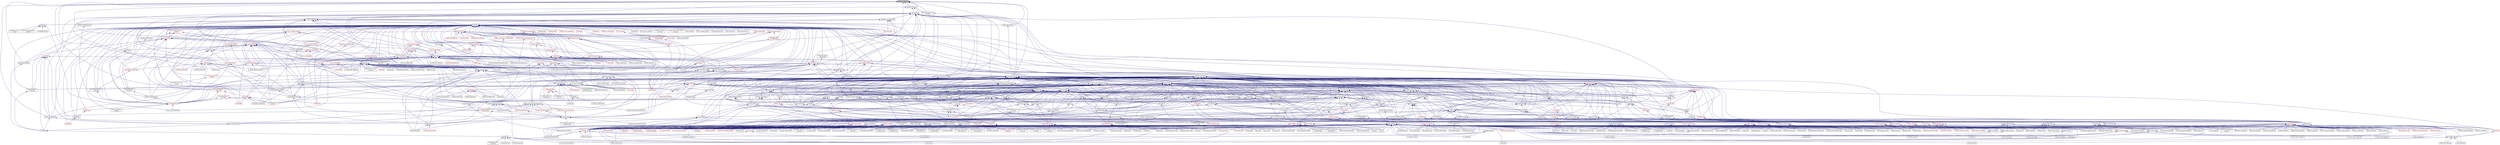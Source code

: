 digraph "executor_traits.hpp"
{
  edge [fontname="Helvetica",fontsize="10",labelfontname="Helvetica",labelfontsize="10"];
  node [fontname="Helvetica",fontsize="10",shape=record];
  Node22 [label="executor_traits.hpp",height=0.2,width=0.4,color="black", fillcolor="grey75", style="filled", fontcolor="black"];
  Node22 -> Node23 [dir="back",color="midnightblue",fontsize="10",style="solid",fontname="Helvetica"];
  Node23 [label="block_executor.hpp",height=0.2,width=0.4,color="black", fillcolor="white", style="filled",URL="$dc/d6f/block__executor_8hpp.html"];
  Node23 -> Node24 [dir="back",color="midnightblue",fontsize="10",style="solid",fontname="Helvetica"];
  Node24 [label="block_allocator.hpp",height=0.2,width=0.4,color="black", fillcolor="white", style="filled",URL="$d9/d7a/block__allocator_8hpp.html"];
  Node24 -> Node25 [dir="back",color="midnightblue",fontsize="10",style="solid",fontname="Helvetica"];
  Node25 [label="host.hpp",height=0.2,width=0.4,color="black", fillcolor="white", style="filled",URL="$dd/d78/host_8hpp.html"];
  Node25 -> Node26 [dir="back",color="midnightblue",fontsize="10",style="solid",fontname="Helvetica"];
  Node26 [label="compute.hpp",height=0.2,width=0.4,color="black", fillcolor="white", style="filled",URL="$df/dd0/compute_8hpp.html"];
  Node26 -> Node27 [dir="back",color="midnightblue",fontsize="10",style="solid",fontname="Helvetica"];
  Node27 [label="cublas_matmul.cpp",height=0.2,width=0.4,color="black", fillcolor="white", style="filled",URL="$dd/d84/cublas__matmul_8cpp.html"];
  Node26 -> Node28 [dir="back",color="midnightblue",fontsize="10",style="solid",fontname="Helvetica"];
  Node28 [label="synchronize.cpp",height=0.2,width=0.4,color="black", fillcolor="white", style="filled",URL="$da/da2/synchronize_8cpp.html"];
  Node26 -> Node29 [dir="back",color="midnightblue",fontsize="10",style="solid",fontname="Helvetica"];
  Node29 [label="stream.cpp",height=0.2,width=0.4,color="black", fillcolor="white", style="filled",URL="$da/d5f/stream_8cpp.html"];
  Node26 -> Node30 [dir="back",color="midnightblue",fontsize="10",style="solid",fontname="Helvetica"];
  Node30 [label="for_each_value_proxy.cpp",height=0.2,width=0.4,color="black", fillcolor="white", style="filled",URL="$d1/d78/for__each__value__proxy_8cpp.html"];
  Node26 -> Node31 [dir="back",color="midnightblue",fontsize="10",style="solid",fontname="Helvetica"];
  Node31 [label="block_allocator.cpp",height=0.2,width=0.4,color="black", fillcolor="white", style="filled",URL="$dc/d4a/block__allocator_8cpp.html"];
  Node26 -> Node32 [dir="back",color="midnightblue",fontsize="10",style="solid",fontname="Helvetica"];
  Node32 [label="partitioned_vector\l_target.cpp",height=0.2,width=0.4,color="black", fillcolor="white", style="filled",URL="$d9/dd1/partitioned__vector__target_8cpp.html"];
  Node23 -> Node25 [dir="back",color="midnightblue",fontsize="10",style="solid",fontname="Helvetica"];
  Node22 -> Node33 [dir="back",color="midnightblue",fontsize="10",style="solid",fontname="Helvetica"];
  Node33 [label="default_executor.hpp",height=0.2,width=0.4,color="black", fillcolor="white", style="filled",URL="$dc/db6/compute_2host_2default__executor_8hpp.html"];
  Node33 -> Node25 [dir="back",color="midnightblue",fontsize="10",style="solid",fontname="Helvetica"];
  Node22 -> Node34 [dir="back",color="midnightblue",fontsize="10",style="solid",fontname="Helvetica"];
  Node34 [label="execution_policy.hpp",height=0.2,width=0.4,color="black", fillcolor="white", style="filled",URL="$d4/d36/execution__policy_8hpp.html"];
  Node34 -> Node24 [dir="back",color="midnightblue",fontsize="10",style="solid",fontname="Helvetica"];
  Node34 -> Node35 [dir="back",color="midnightblue",fontsize="10",style="solid",fontname="Helvetica"];
  Node35 [label="parallel_execution\l_policy.hpp",height=0.2,width=0.4,color="black", fillcolor="white", style="filled",URL="$d5/ddf/parallel__execution__policy_8hpp.html"];
  Node35 -> Node36 [dir="back",color="midnightblue",fontsize="10",style="solid",fontname="Helvetica"];
  Node36 [label="test_utils.hpp",height=0.2,width=0.4,color="black", fillcolor="white", style="filled",URL="$d2/d18/performance_2parallel__algorithms_2local_2test__utils_8hpp.html"];
  Node36 -> Node37 [dir="back",color="midnightblue",fontsize="10",style="solid",fontname="Helvetica"];
  Node37 [label="benchmark_merge.cpp",height=0.2,width=0.4,color="black", fillcolor="white", style="filled",URL="$dd/d49/benchmark__merge_8cpp.html"];
  Node36 -> Node38 [dir="back",color="midnightblue",fontsize="10",style="solid",fontname="Helvetica"];
  Node38 [label="benchmark_partition.cpp",height=0.2,width=0.4,color="black", fillcolor="white", style="filled",URL="$d9/d88/benchmark__partition_8cpp.html"];
  Node36 -> Node39 [dir="back",color="midnightblue",fontsize="10",style="solid",fontname="Helvetica"];
  Node39 [label="benchmark_partition\l_copy.cpp",height=0.2,width=0.4,color="black", fillcolor="white", style="filled",URL="$d3/d0e/benchmark__partition__copy_8cpp.html"];
  Node36 -> Node40 [dir="back",color="midnightblue",fontsize="10",style="solid",fontname="Helvetica"];
  Node40 [label="benchmark_unique_copy.cpp",height=0.2,width=0.4,color="black", fillcolor="white", style="filled",URL="$d9/d53/benchmark__unique__copy_8cpp.html"];
  Node35 -> Node41 [dir="back",color="midnightblue",fontsize="10",style="solid",fontname="Helvetica"];
  Node41 [label="test_utils.hpp",height=0.2,width=0.4,color="black", fillcolor="white", style="filled",URL="$d5/d53/unit_2parallel_2algorithms_2test__utils_8hpp.html"];
  Node41 -> Node42 [dir="back",color="midnightblue",fontsize="10",style="solid",fontname="Helvetica"];
  Node42 [label="adjacentdifference.cpp",height=0.2,width=0.4,color="black", fillcolor="white", style="filled",URL="$d5/df0/adjacentdifference_8cpp.html"];
  Node41 -> Node43 [dir="back",color="midnightblue",fontsize="10",style="solid",fontname="Helvetica"];
  Node43 [label="adjacentdifference\l_bad_alloc.cpp",height=0.2,width=0.4,color="black", fillcolor="white", style="filled",URL="$d8/d95/adjacentdifference__bad__alloc_8cpp.html"];
  Node41 -> Node44 [dir="back",color="midnightblue",fontsize="10",style="solid",fontname="Helvetica"];
  Node44 [label="adjacentdifference\l_exception.cpp",height=0.2,width=0.4,color="black", fillcolor="white", style="filled",URL="$d8/d0b/adjacentdifference__exception_8cpp.html"];
  Node41 -> Node45 [dir="back",color="midnightblue",fontsize="10",style="solid",fontname="Helvetica"];
  Node45 [label="adjacentfind.cpp",height=0.2,width=0.4,color="black", fillcolor="white", style="filled",URL="$d2/d99/adjacentfind_8cpp.html"];
  Node41 -> Node46 [dir="back",color="midnightblue",fontsize="10",style="solid",fontname="Helvetica"];
  Node46 [label="adjacentfind_bad_alloc.cpp",height=0.2,width=0.4,color="black", fillcolor="white", style="filled",URL="$d3/d2a/adjacentfind__bad__alloc_8cpp.html"];
  Node41 -> Node47 [dir="back",color="midnightblue",fontsize="10",style="solid",fontname="Helvetica"];
  Node47 [label="adjacentfind_binary.cpp",height=0.2,width=0.4,color="black", fillcolor="white", style="filled",URL="$d3/db1/adjacentfind__binary_8cpp.html"];
  Node41 -> Node48 [dir="back",color="midnightblue",fontsize="10",style="solid",fontname="Helvetica"];
  Node48 [label="adjacentfind_binary\l_bad_alloc.cpp",height=0.2,width=0.4,color="black", fillcolor="white", style="filled",URL="$d6/d81/adjacentfind__binary__bad__alloc_8cpp.html"];
  Node41 -> Node49 [dir="back",color="midnightblue",fontsize="10",style="solid",fontname="Helvetica"];
  Node49 [label="adjacentfind_binary\l_exception.cpp",height=0.2,width=0.4,color="black", fillcolor="white", style="filled",URL="$d8/da8/adjacentfind__binary__exception_8cpp.html"];
  Node41 -> Node50 [dir="back",color="midnightblue",fontsize="10",style="solid",fontname="Helvetica"];
  Node50 [label="adjacentfind_exception.cpp",height=0.2,width=0.4,color="black", fillcolor="white", style="filled",URL="$de/d40/adjacentfind__exception_8cpp.html"];
  Node41 -> Node51 [dir="back",color="midnightblue",fontsize="10",style="solid",fontname="Helvetica"];
  Node51 [label="all_of.cpp",height=0.2,width=0.4,color="black", fillcolor="white", style="filled",URL="$db/d88/all__of_8cpp.html"];
  Node41 -> Node52 [dir="back",color="midnightblue",fontsize="10",style="solid",fontname="Helvetica"];
  Node52 [label="any_of.cpp",height=0.2,width=0.4,color="black", fillcolor="white", style="filled",URL="$d8/d5d/any__of_8cpp.html"];
  Node41 -> Node53 [dir="back",color="midnightblue",fontsize="10",style="solid",fontname="Helvetica"];
  Node53 [label="copy.cpp",height=0.2,width=0.4,color="black", fillcolor="white", style="filled",URL="$d9/d54/copy_8cpp.html"];
  Node41 -> Node54 [dir="back",color="midnightblue",fontsize="10",style="solid",fontname="Helvetica"];
  Node54 [label="copyif_bad_alloc.cpp",height=0.2,width=0.4,color="black", fillcolor="white", style="filled",URL="$d0/ddd/copyif__bad__alloc_8cpp.html"];
  Node41 -> Node55 [dir="back",color="midnightblue",fontsize="10",style="solid",fontname="Helvetica"];
  Node55 [label="copyif_exception.cpp",height=0.2,width=0.4,color="black", fillcolor="white", style="filled",URL="$dc/d81/copyif__exception_8cpp.html"];
  Node41 -> Node56 [dir="back",color="midnightblue",fontsize="10",style="solid",fontname="Helvetica"];
  Node56 [label="copyif_forward.cpp",height=0.2,width=0.4,color="black", fillcolor="white", style="filled",URL="$d3/d04/copyif__forward_8cpp.html"];
  Node41 -> Node57 [dir="back",color="midnightblue",fontsize="10",style="solid",fontname="Helvetica"];
  Node57 [label="copyif_input.cpp",height=0.2,width=0.4,color="black", fillcolor="white", style="filled",URL="$d5/d41/copyif__input_8cpp.html"];
  Node41 -> Node58 [dir="back",color="midnightblue",fontsize="10",style="solid",fontname="Helvetica"];
  Node58 [label="copyif_random.cpp",height=0.2,width=0.4,color="black", fillcolor="white", style="filled",URL="$dc/d22/copyif__random_8cpp.html"];
  Node41 -> Node59 [dir="back",color="midnightblue",fontsize="10",style="solid",fontname="Helvetica"];
  Node59 [label="copyn.cpp",height=0.2,width=0.4,color="black", fillcolor="white", style="filled",URL="$d3/d44/copyn_8cpp.html"];
  Node41 -> Node60 [dir="back",color="midnightblue",fontsize="10",style="solid",fontname="Helvetica"];
  Node60 [label="count_tests.hpp",height=0.2,width=0.4,color="red", fillcolor="white", style="filled",URL="$de/d3a/count__tests_8hpp.html"];
  Node41 -> Node63 [dir="back",color="midnightblue",fontsize="10",style="solid",fontname="Helvetica"];
  Node63 [label="countif_tests.hpp",height=0.2,width=0.4,color="red", fillcolor="white", style="filled",URL="$d4/da4/countif__tests_8hpp.html"];
  Node41 -> Node66 [dir="back",color="midnightblue",fontsize="10",style="solid",fontname="Helvetica"];
  Node66 [label="destroy_tests.hpp",height=0.2,width=0.4,color="red", fillcolor="white", style="filled",URL="$db/d13/destroy__tests_8hpp.html"];
  Node41 -> Node68 [dir="back",color="midnightblue",fontsize="10",style="solid",fontname="Helvetica"];
  Node68 [label="destroyn.cpp",height=0.2,width=0.4,color="black", fillcolor="white", style="filled",URL="$de/dbc/destroyn_8cpp.html"];
  Node41 -> Node69 [dir="back",color="midnightblue",fontsize="10",style="solid",fontname="Helvetica"];
  Node69 [label="equal.cpp",height=0.2,width=0.4,color="black", fillcolor="white", style="filled",URL="$df/d99/equal_8cpp.html"];
  Node41 -> Node70 [dir="back",color="midnightblue",fontsize="10",style="solid",fontname="Helvetica"];
  Node70 [label="equal_binary.cpp",height=0.2,width=0.4,color="black", fillcolor="white", style="filled",URL="$d2/ddd/equal__binary_8cpp.html"];
  Node41 -> Node71 [dir="back",color="midnightblue",fontsize="10",style="solid",fontname="Helvetica"];
  Node71 [label="exclusive_scan.cpp",height=0.2,width=0.4,color="black", fillcolor="white", style="filled",URL="$dc/dd7/exclusive__scan_8cpp.html"];
  Node41 -> Node72 [dir="back",color="midnightblue",fontsize="10",style="solid",fontname="Helvetica"];
  Node72 [label="exclusive_scan2.cpp",height=0.2,width=0.4,color="black", fillcolor="white", style="filled",URL="$dc/dc7/exclusive__scan2_8cpp.html"];
  Node41 -> Node73 [dir="back",color="midnightblue",fontsize="10",style="solid",fontname="Helvetica"];
  Node73 [label="exclusive_scan_bad\l_alloc.cpp",height=0.2,width=0.4,color="black", fillcolor="white", style="filled",URL="$d5/ded/exclusive__scan__bad__alloc_8cpp.html"];
  Node41 -> Node74 [dir="back",color="midnightblue",fontsize="10",style="solid",fontname="Helvetica"];
  Node74 [label="exclusive_scan_exception.cpp",height=0.2,width=0.4,color="black", fillcolor="white", style="filled",URL="$d1/d9b/exclusive__scan__exception_8cpp.html"];
  Node41 -> Node75 [dir="back",color="midnightblue",fontsize="10",style="solid",fontname="Helvetica"];
  Node75 [label="exclusive_scan_validate.cpp",height=0.2,width=0.4,color="black", fillcolor="white", style="filled",URL="$df/d8d/exclusive__scan__validate_8cpp.html"];
  Node41 -> Node76 [dir="back",color="midnightblue",fontsize="10",style="solid",fontname="Helvetica"];
  Node76 [label="fill.cpp",height=0.2,width=0.4,color="black", fillcolor="white", style="filled",URL="$db/df9/fill_8cpp.html"];
  Node41 -> Node77 [dir="back",color="midnightblue",fontsize="10",style="solid",fontname="Helvetica"];
  Node77 [label="filln.cpp",height=0.2,width=0.4,color="black", fillcolor="white", style="filled",URL="$d7/df6/filln_8cpp.html"];
  Node41 -> Node78 [dir="back",color="midnightblue",fontsize="10",style="solid",fontname="Helvetica"];
  Node78 [label="find.cpp",height=0.2,width=0.4,color="black", fillcolor="white", style="filled",URL="$d4/dfc/find_8cpp.html"];
  Node41 -> Node79 [dir="back",color="midnightblue",fontsize="10",style="solid",fontname="Helvetica"];
  Node79 [label="findend.cpp",height=0.2,width=0.4,color="black", fillcolor="white", style="filled",URL="$de/d27/findend_8cpp.html"];
  Node41 -> Node80 [dir="back",color="midnightblue",fontsize="10",style="solid",fontname="Helvetica"];
  Node80 [label="findfirstof.cpp",height=0.2,width=0.4,color="black", fillcolor="white", style="filled",URL="$da/d85/findfirstof_8cpp.html"];
  Node41 -> Node81 [dir="back",color="midnightblue",fontsize="10",style="solid",fontname="Helvetica"];
  Node81 [label="findfirstof_binary.cpp",height=0.2,width=0.4,color="black", fillcolor="white", style="filled",URL="$db/da2/findfirstof__binary_8cpp.html"];
  Node41 -> Node82 [dir="back",color="midnightblue",fontsize="10",style="solid",fontname="Helvetica"];
  Node82 [label="findif.cpp",height=0.2,width=0.4,color="black", fillcolor="white", style="filled",URL="$d4/d38/findif_8cpp.html"];
  Node41 -> Node83 [dir="back",color="midnightblue",fontsize="10",style="solid",fontname="Helvetica"];
  Node83 [label="findifnot.cpp",height=0.2,width=0.4,color="black", fillcolor="white", style="filled",URL="$dd/df5/findifnot_8cpp.html"];
  Node41 -> Node84 [dir="back",color="midnightblue",fontsize="10",style="solid",fontname="Helvetica"];
  Node84 [label="findifnot_bad_alloc.cpp",height=0.2,width=0.4,color="black", fillcolor="white", style="filled",URL="$df/de4/findifnot__bad__alloc_8cpp.html"];
  Node41 -> Node85 [dir="back",color="midnightblue",fontsize="10",style="solid",fontname="Helvetica"];
  Node85 [label="findifnot_exception.cpp",height=0.2,width=0.4,color="black", fillcolor="white", style="filled",URL="$dc/d17/findifnot__exception_8cpp.html"];
  Node41 -> Node86 [dir="back",color="midnightblue",fontsize="10",style="solid",fontname="Helvetica"];
  Node86 [label="for_loop.cpp",height=0.2,width=0.4,color="black", fillcolor="white", style="filled",URL="$de/d62/for__loop_8cpp.html"];
  Node41 -> Node87 [dir="back",color="midnightblue",fontsize="10",style="solid",fontname="Helvetica"];
  Node87 [label="for_loop_induction.cpp",height=0.2,width=0.4,color="black", fillcolor="white", style="filled",URL="$dc/d69/for__loop__induction_8cpp.html"];
  Node41 -> Node88 [dir="back",color="midnightblue",fontsize="10",style="solid",fontname="Helvetica"];
  Node88 [label="for_loop_induction\l_async.cpp",height=0.2,width=0.4,color="black", fillcolor="white", style="filled",URL="$d6/dc7/for__loop__induction__async_8cpp.html"];
  Node41 -> Node89 [dir="back",color="midnightblue",fontsize="10",style="solid",fontname="Helvetica"];
  Node89 [label="for_loop_n.cpp",height=0.2,width=0.4,color="black", fillcolor="white", style="filled",URL="$de/da4/for__loop__n_8cpp.html"];
  Node41 -> Node90 [dir="back",color="midnightblue",fontsize="10",style="solid",fontname="Helvetica"];
  Node90 [label="for_loop_n_strided.cpp",height=0.2,width=0.4,color="black", fillcolor="white", style="filled",URL="$d8/d8f/for__loop__n__strided_8cpp.html"];
  Node41 -> Node91 [dir="back",color="midnightblue",fontsize="10",style="solid",fontname="Helvetica"];
  Node91 [label="for_loop_reduction.cpp",height=0.2,width=0.4,color="black", fillcolor="white", style="filled",URL="$d9/dcb/for__loop__reduction_8cpp.html"];
  Node41 -> Node92 [dir="back",color="midnightblue",fontsize="10",style="solid",fontname="Helvetica"];
  Node92 [label="for_loop_reduction\l_async.cpp",height=0.2,width=0.4,color="black", fillcolor="white", style="filled",URL="$d8/dfb/for__loop__reduction__async_8cpp.html"];
  Node41 -> Node93 [dir="back",color="midnightblue",fontsize="10",style="solid",fontname="Helvetica"];
  Node93 [label="for_loop_strided.cpp",height=0.2,width=0.4,color="black", fillcolor="white", style="filled",URL="$d1/d10/for__loop__strided_8cpp.html"];
  Node41 -> Node94 [dir="back",color="midnightblue",fontsize="10",style="solid",fontname="Helvetica"];
  Node94 [label="foreach_tests.hpp",height=0.2,width=0.4,color="red", fillcolor="white", style="filled",URL="$d4/d2c/algorithms_2foreach__tests_8hpp.html"];
  Node41 -> Node104 [dir="back",color="midnightblue",fontsize="10",style="solid",fontname="Helvetica"];
  Node104 [label="foreach_tests_prefetching.hpp",height=0.2,width=0.4,color="red", fillcolor="white", style="filled",URL="$de/d0e/foreach__tests__prefetching_8hpp.html"];
  Node41 -> Node107 [dir="back",color="midnightblue",fontsize="10",style="solid",fontname="Helvetica"];
  Node107 [label="foreach_tests_projection.hpp",height=0.2,width=0.4,color="red", fillcolor="white", style="filled",URL="$dd/d98/algorithms_2foreach__tests__projection_8hpp.html"];
  Node41 -> Node109 [dir="back",color="midnightblue",fontsize="10",style="solid",fontname="Helvetica"];
  Node109 [label="foreachn_bad_alloc.cpp",height=0.2,width=0.4,color="black", fillcolor="white", style="filled",URL="$dc/dad/foreachn__bad__alloc_8cpp.html"];
  Node41 -> Node110 [dir="back",color="midnightblue",fontsize="10",style="solid",fontname="Helvetica"];
  Node110 [label="foreachn_exception.cpp",height=0.2,width=0.4,color="black", fillcolor="white", style="filled",URL="$d7/d9a/foreachn__exception_8cpp.html"];
  Node41 -> Node111 [dir="back",color="midnightblue",fontsize="10",style="solid",fontname="Helvetica"];
  Node111 [label="foreachn_projection.cpp",height=0.2,width=0.4,color="black", fillcolor="white", style="filled",URL="$db/deb/foreachn__projection_8cpp.html"];
  Node41 -> Node112 [dir="back",color="midnightblue",fontsize="10",style="solid",fontname="Helvetica"];
  Node112 [label="foreachn_projection\l_bad_alloc.cpp",height=0.2,width=0.4,color="black", fillcolor="white", style="filled",URL="$dc/d8d/foreachn__projection__bad__alloc_8cpp.html"];
  Node41 -> Node113 [dir="back",color="midnightblue",fontsize="10",style="solid",fontname="Helvetica"];
  Node113 [label="foreachn_projection\l_exception.cpp",height=0.2,width=0.4,color="black", fillcolor="white", style="filled",URL="$db/df7/foreachn__projection__exception_8cpp.html"];
  Node41 -> Node114 [dir="back",color="midnightblue",fontsize="10",style="solid",fontname="Helvetica"];
  Node114 [label="generate.cpp",height=0.2,width=0.4,color="black", fillcolor="white", style="filled",URL="$d4/da7/generate_8cpp.html"];
  Node41 -> Node115 [dir="back",color="midnightblue",fontsize="10",style="solid",fontname="Helvetica"];
  Node115 [label="generaten.cpp",height=0.2,width=0.4,color="black", fillcolor="white", style="filled",URL="$d6/dd4/generaten_8cpp.html"];
  Node41 -> Node116 [dir="back",color="midnightblue",fontsize="10",style="solid",fontname="Helvetica"];
  Node116 [label="includes.cpp",height=0.2,width=0.4,color="black", fillcolor="white", style="filled",URL="$dc/d10/includes_8cpp.html"];
  Node41 -> Node117 [dir="back",color="midnightblue",fontsize="10",style="solid",fontname="Helvetica"];
  Node117 [label="inclusive_scan_tests.hpp",height=0.2,width=0.4,color="red", fillcolor="white", style="filled",URL="$d1/d1e/inclusive__scan__tests_8hpp.html"];
  Node41 -> Node120 [dir="back",color="midnightblue",fontsize="10",style="solid",fontname="Helvetica"];
  Node120 [label="is_heap_tests.hpp",height=0.2,width=0.4,color="black", fillcolor="white", style="filled",URL="$d7/ddd/is__heap__tests_8hpp.html"];
  Node120 -> Node121 [dir="back",color="midnightblue",fontsize="10",style="solid",fontname="Helvetica"];
  Node121 [label="is_heap.cpp",height=0.2,width=0.4,color="black", fillcolor="white", style="filled",URL="$d1/d1e/is__heap_8cpp.html"];
  Node120 -> Node122 [dir="back",color="midnightblue",fontsize="10",style="solid",fontname="Helvetica"];
  Node122 [label="is_heap_until.cpp",height=0.2,width=0.4,color="black", fillcolor="white", style="filled",URL="$dd/d28/is__heap__until_8cpp.html"];
  Node41 -> Node121 [dir="back",color="midnightblue",fontsize="10",style="solid",fontname="Helvetica"];
  Node41 -> Node122 [dir="back",color="midnightblue",fontsize="10",style="solid",fontname="Helvetica"];
  Node41 -> Node123 [dir="back",color="midnightblue",fontsize="10",style="solid",fontname="Helvetica"];
  Node123 [label="is_partitioned.cpp",height=0.2,width=0.4,color="black", fillcolor="white", style="filled",URL="$df/d07/is__partitioned_8cpp.html"];
  Node41 -> Node124 [dir="back",color="midnightblue",fontsize="10",style="solid",fontname="Helvetica"];
  Node124 [label="is_sorted_tests.hpp",height=0.2,width=0.4,color="red", fillcolor="white", style="filled",URL="$d7/d7f/is__sorted__tests_8hpp.html"];
  Node41 -> Node127 [dir="back",color="midnightblue",fontsize="10",style="solid",fontname="Helvetica"];
  Node127 [label="is_sorted_until.cpp",height=0.2,width=0.4,color="black", fillcolor="white", style="filled",URL="$d0/d1b/is__sorted__until_8cpp.html"];
  Node41 -> Node128 [dir="back",color="midnightblue",fontsize="10",style="solid",fontname="Helvetica"];
  Node128 [label="lexicographical_compare.cpp",height=0.2,width=0.4,color="black", fillcolor="white", style="filled",URL="$dd/de6/lexicographical__compare_8cpp.html"];
  Node41 -> Node129 [dir="back",color="midnightblue",fontsize="10",style="solid",fontname="Helvetica"];
  Node129 [label="max_element.cpp",height=0.2,width=0.4,color="black", fillcolor="white", style="filled",URL="$d4/d10/max__element_8cpp.html"];
  Node41 -> Node130 [dir="back",color="midnightblue",fontsize="10",style="solid",fontname="Helvetica"];
  Node130 [label="merge_tests.hpp",height=0.2,width=0.4,color="black", fillcolor="white", style="filled",URL="$dc/d10/merge__tests_8hpp.html"];
  Node130 -> Node131 [dir="back",color="midnightblue",fontsize="10",style="solid",fontname="Helvetica"];
  Node131 [label="merge.cpp",height=0.2,width=0.4,color="black", fillcolor="white", style="filled",URL="$d1/da4/merge_8cpp.html"];
  Node41 -> Node131 [dir="back",color="midnightblue",fontsize="10",style="solid",fontname="Helvetica"];
  Node41 -> Node132 [dir="back",color="midnightblue",fontsize="10",style="solid",fontname="Helvetica"];
  Node132 [label="min_element.cpp",height=0.2,width=0.4,color="black", fillcolor="white", style="filled",URL="$d3/dab/min__element_8cpp.html"];
  Node41 -> Node133 [dir="back",color="midnightblue",fontsize="10",style="solid",fontname="Helvetica"];
  Node133 [label="minmax_element.cpp",height=0.2,width=0.4,color="black", fillcolor="white", style="filled",URL="$da/df0/minmax__element_8cpp.html"];
  Node41 -> Node134 [dir="back",color="midnightblue",fontsize="10",style="solid",fontname="Helvetica"];
  Node134 [label="mismatch.cpp",height=0.2,width=0.4,color="black", fillcolor="white", style="filled",URL="$da/d76/mismatch_8cpp.html"];
  Node41 -> Node135 [dir="back",color="midnightblue",fontsize="10",style="solid",fontname="Helvetica"];
  Node135 [label="mismatch_binary.cpp",height=0.2,width=0.4,color="black", fillcolor="white", style="filled",URL="$d0/d8b/mismatch__binary_8cpp.html"];
  Node41 -> Node136 [dir="back",color="midnightblue",fontsize="10",style="solid",fontname="Helvetica"];
  Node136 [label="move.cpp",height=0.2,width=0.4,color="black", fillcolor="white", style="filled",URL="$d5/d5f/move_8cpp.html"];
  Node41 -> Node137 [dir="back",color="midnightblue",fontsize="10",style="solid",fontname="Helvetica"];
  Node137 [label="none_of.cpp",height=0.2,width=0.4,color="black", fillcolor="white", style="filled",URL="$de/d32/none__of_8cpp.html"];
  Node41 -> Node138 [dir="back",color="midnightblue",fontsize="10",style="solid",fontname="Helvetica"];
  Node138 [label="partition_tests.hpp",height=0.2,width=0.4,color="black", fillcolor="white", style="filled",URL="$df/dd8/partition__tests_8hpp.html"];
  Node138 -> Node139 [dir="back",color="midnightblue",fontsize="10",style="solid",fontname="Helvetica"];
  Node139 [label="partition.cpp",height=0.2,width=0.4,color="black", fillcolor="white", style="filled",URL="$d6/daf/tests_2unit_2parallel_2algorithms_2partition_8cpp.html"];
  Node41 -> Node139 [dir="back",color="midnightblue",fontsize="10",style="solid",fontname="Helvetica"];
  Node41 -> Node140 [dir="back",color="midnightblue",fontsize="10",style="solid",fontname="Helvetica"];
  Node140 [label="partition_copy_tests.hpp",height=0.2,width=0.4,color="black", fillcolor="white", style="filled",URL="$d9/dfa/partition__copy__tests_8hpp.html"];
  Node140 -> Node141 [dir="back",color="midnightblue",fontsize="10",style="solid",fontname="Helvetica"];
  Node141 [label="partition_copy.cpp",height=0.2,width=0.4,color="black", fillcolor="white", style="filled",URL="$d8/d61/partition__copy_8cpp.html"];
  Node41 -> Node141 [dir="back",color="midnightblue",fontsize="10",style="solid",fontname="Helvetica"];
  Node41 -> Node142 [dir="back",color="midnightblue",fontsize="10",style="solid",fontname="Helvetica"];
  Node142 [label="reduce_.cpp",height=0.2,width=0.4,color="black", fillcolor="white", style="filled",URL="$d5/d03/reduce___8cpp.html"];
  Node41 -> Node143 [dir="back",color="midnightblue",fontsize="10",style="solid",fontname="Helvetica"];
  Node143 [label="sort_tests.hpp",height=0.2,width=0.4,color="red", fillcolor="white", style="filled",URL="$d8/d97/sort__tests_8hpp.html"];
  Node143 -> Node144 [dir="back",color="midnightblue",fontsize="10",style="solid",fontname="Helvetica"];
  Node144 [label="reduce_by_key.cpp",height=0.2,width=0.4,color="black", fillcolor="white", style="filled",URL="$dd/dde/reduce__by__key_8cpp.html"];
  Node143 -> Node146 [dir="back",color="midnightblue",fontsize="10",style="solid",fontname="Helvetica"];
  Node146 [label="sort_by_key.cpp",height=0.2,width=0.4,color="black", fillcolor="white", style="filled",URL="$df/daa/sort__by__key_8cpp.html"];
  Node41 -> Node148 [dir="back",color="midnightblue",fontsize="10",style="solid",fontname="Helvetica"];
  Node148 [label="remove_copy.cpp",height=0.2,width=0.4,color="black", fillcolor="white", style="filled",URL="$de/db8/remove__copy_8cpp.html"];
  Node41 -> Node149 [dir="back",color="midnightblue",fontsize="10",style="solid",fontname="Helvetica"];
  Node149 [label="remove_copy_if.cpp",height=0.2,width=0.4,color="black", fillcolor="white", style="filled",URL="$d1/d0f/remove__copy__if_8cpp.html"];
  Node41 -> Node150 [dir="back",color="midnightblue",fontsize="10",style="solid",fontname="Helvetica"];
  Node150 [label="replace.cpp",height=0.2,width=0.4,color="black", fillcolor="white", style="filled",URL="$d6/d96/replace_8cpp.html"];
  Node41 -> Node151 [dir="back",color="midnightblue",fontsize="10",style="solid",fontname="Helvetica"];
  Node151 [label="replace_copy.cpp",height=0.2,width=0.4,color="black", fillcolor="white", style="filled",URL="$da/d69/replace__copy_8cpp.html"];
  Node41 -> Node152 [dir="back",color="midnightblue",fontsize="10",style="solid",fontname="Helvetica"];
  Node152 [label="replace_copy_if.cpp",height=0.2,width=0.4,color="black", fillcolor="white", style="filled",URL="$d4/d1c/replace__copy__if_8cpp.html"];
  Node41 -> Node153 [dir="back",color="midnightblue",fontsize="10",style="solid",fontname="Helvetica"];
  Node153 [label="replace_if.cpp",height=0.2,width=0.4,color="black", fillcolor="white", style="filled",URL="$de/ded/replace__if_8cpp.html"];
  Node41 -> Node154 [dir="back",color="midnightblue",fontsize="10",style="solid",fontname="Helvetica"];
  Node154 [label="reverse.cpp",height=0.2,width=0.4,color="black", fillcolor="white", style="filled",URL="$d8/dc4/reverse_8cpp.html"];
  Node41 -> Node155 [dir="back",color="midnightblue",fontsize="10",style="solid",fontname="Helvetica"];
  Node155 [label="reverse_copy.cpp",height=0.2,width=0.4,color="black", fillcolor="white", style="filled",URL="$dd/d14/reverse__copy_8cpp.html"];
  Node41 -> Node156 [dir="back",color="midnightblue",fontsize="10",style="solid",fontname="Helvetica"];
  Node156 [label="rotate.cpp",height=0.2,width=0.4,color="black", fillcolor="white", style="filled",URL="$d7/d5d/rotate_8cpp.html"];
  Node41 -> Node157 [dir="back",color="midnightblue",fontsize="10",style="solid",fontname="Helvetica"];
  Node157 [label="rotate_copy.cpp",height=0.2,width=0.4,color="black", fillcolor="white", style="filled",URL="$da/d77/rotate__copy_8cpp.html"];
  Node41 -> Node158 [dir="back",color="midnightblue",fontsize="10",style="solid",fontname="Helvetica"];
  Node158 [label="search.cpp",height=0.2,width=0.4,color="black", fillcolor="white", style="filled",URL="$d9/def/search_8cpp.html"];
  Node41 -> Node159 [dir="back",color="midnightblue",fontsize="10",style="solid",fontname="Helvetica"];
  Node159 [label="searchn.cpp",height=0.2,width=0.4,color="black", fillcolor="white", style="filled",URL="$dc/dc5/searchn_8cpp.html"];
  Node41 -> Node160 [dir="back",color="midnightblue",fontsize="10",style="solid",fontname="Helvetica"];
  Node160 [label="set_difference.cpp",height=0.2,width=0.4,color="black", fillcolor="white", style="filled",URL="$d5/d98/set__difference_8cpp.html"];
  Node41 -> Node161 [dir="back",color="midnightblue",fontsize="10",style="solid",fontname="Helvetica"];
  Node161 [label="set_intersection.cpp",height=0.2,width=0.4,color="black", fillcolor="white", style="filled",URL="$dd/d83/set__intersection_8cpp.html"];
  Node41 -> Node162 [dir="back",color="midnightblue",fontsize="10",style="solid",fontname="Helvetica"];
  Node162 [label="set_symmetric_difference.cpp",height=0.2,width=0.4,color="black", fillcolor="white", style="filled",URL="$d4/d0c/set__symmetric__difference_8cpp.html"];
  Node41 -> Node163 [dir="back",color="midnightblue",fontsize="10",style="solid",fontname="Helvetica"];
  Node163 [label="set_union.cpp",height=0.2,width=0.4,color="black", fillcolor="white", style="filled",URL="$d7/d76/set__union_8cpp.html"];
  Node41 -> Node164 [dir="back",color="midnightblue",fontsize="10",style="solid",fontname="Helvetica"];
  Node164 [label="stable_partition_tests.hpp",height=0.2,width=0.4,color="red", fillcolor="white", style="filled",URL="$d0/d99/stable__partition__tests_8hpp.html"];
  Node41 -> Node166 [dir="back",color="midnightblue",fontsize="10",style="solid",fontname="Helvetica"];
  Node166 [label="swapranges.cpp",height=0.2,width=0.4,color="black", fillcolor="white", style="filled",URL="$df/d4e/swapranges_8cpp.html"];
  Node41 -> Node167 [dir="back",color="midnightblue",fontsize="10",style="solid",fontname="Helvetica"];
  Node167 [label="transform_tests.hpp",height=0.2,width=0.4,color="red", fillcolor="white", style="filled",URL="$de/db6/transform__tests_8hpp.html"];
  Node41 -> Node170 [dir="back",color="midnightblue",fontsize="10",style="solid",fontname="Helvetica"];
  Node170 [label="transform_binary_tests.hpp",height=0.2,width=0.4,color="red", fillcolor="white", style="filled",URL="$dd/d5d/transform__binary__tests_8hpp.html"];
  Node41 -> Node173 [dir="back",color="midnightblue",fontsize="10",style="solid",fontname="Helvetica"];
  Node173 [label="transform_binary2_tests.hpp",height=0.2,width=0.4,color="red", fillcolor="white", style="filled",URL="$d7/dcc/transform__binary2__tests_8hpp.html"];
  Node41 -> Node176 [dir="back",color="midnightblue",fontsize="10",style="solid",fontname="Helvetica"];
  Node176 [label="transform_exclusive\l_scan.cpp",height=0.2,width=0.4,color="black", fillcolor="white", style="filled",URL="$d0/d9c/transform__exclusive__scan_8cpp.html"];
  Node41 -> Node177 [dir="back",color="midnightblue",fontsize="10",style="solid",fontname="Helvetica"];
  Node177 [label="transform_inclusive\l_scan.cpp",height=0.2,width=0.4,color="black", fillcolor="white", style="filled",URL="$d0/d83/transform__inclusive__scan_8cpp.html"];
  Node41 -> Node178 [dir="back",color="midnightblue",fontsize="10",style="solid",fontname="Helvetica"];
  Node178 [label="transform_reduce.cpp",height=0.2,width=0.4,color="black", fillcolor="white", style="filled",URL="$dc/db9/transform__reduce_8cpp.html"];
  Node41 -> Node179 [dir="back",color="midnightblue",fontsize="10",style="solid",fontname="Helvetica"];
  Node179 [label="transform_reduce_binary\l_tests.hpp",height=0.2,width=0.4,color="red", fillcolor="white", style="filled",URL="$da/d3e/transform__reduce__binary__tests_8hpp.html"];
  Node41 -> Node182 [dir="back",color="midnightblue",fontsize="10",style="solid",fontname="Helvetica"];
  Node182 [label="transform_reduce_binary\l_bad_alloc.cpp",height=0.2,width=0.4,color="black", fillcolor="white", style="filled",URL="$d6/d34/transform__reduce__binary__bad__alloc_8cpp.html"];
  Node41 -> Node183 [dir="back",color="midnightblue",fontsize="10",style="solid",fontname="Helvetica"];
  Node183 [label="transform_reduce_binary\l_exception.cpp",height=0.2,width=0.4,color="black", fillcolor="white", style="filled",URL="$d0/d01/transform__reduce__binary__exception_8cpp.html"];
  Node41 -> Node184 [dir="back",color="midnightblue",fontsize="10",style="solid",fontname="Helvetica"];
  Node184 [label="uninitialized_copy\l_tests.hpp",height=0.2,width=0.4,color="red", fillcolor="white", style="filled",URL="$d4/dae/uninitialized__copy__tests_8hpp.html"];
  Node41 -> Node187 [dir="back",color="midnightblue",fontsize="10",style="solid",fontname="Helvetica"];
  Node187 [label="uninitialized_copyn.cpp",height=0.2,width=0.4,color="black", fillcolor="white", style="filled",URL="$d8/d4f/uninitialized__copyn_8cpp.html"];
  Node41 -> Node188 [dir="back",color="midnightblue",fontsize="10",style="solid",fontname="Helvetica"];
  Node188 [label="uninitialized_default\l_construct_tests.hpp",height=0.2,width=0.4,color="red", fillcolor="white", style="filled",URL="$de/def/uninitialized__default__construct__tests_8hpp.html"];
  Node41 -> Node190 [dir="back",color="midnightblue",fontsize="10",style="solid",fontname="Helvetica"];
  Node190 [label="uninitialized_default\l_constructn.cpp",height=0.2,width=0.4,color="black", fillcolor="white", style="filled",URL="$d4/dfe/uninitialized__default__constructn_8cpp.html"];
  Node41 -> Node191 [dir="back",color="midnightblue",fontsize="10",style="solid",fontname="Helvetica"];
  Node191 [label="uninitialized_fill.cpp",height=0.2,width=0.4,color="black", fillcolor="white", style="filled",URL="$d7/da6/uninitialized__fill_8cpp.html"];
  Node41 -> Node192 [dir="back",color="midnightblue",fontsize="10",style="solid",fontname="Helvetica"];
  Node192 [label="uninitialized_filln.cpp",height=0.2,width=0.4,color="black", fillcolor="white", style="filled",URL="$d8/de9/uninitialized__filln_8cpp.html"];
  Node41 -> Node193 [dir="back",color="midnightblue",fontsize="10",style="solid",fontname="Helvetica"];
  Node193 [label="uninitialized_move\l_tests.hpp",height=0.2,width=0.4,color="red", fillcolor="white", style="filled",URL="$d4/daa/uninitialized__move__tests_8hpp.html"];
  Node41 -> Node195 [dir="back",color="midnightblue",fontsize="10",style="solid",fontname="Helvetica"];
  Node195 [label="uninitialized_moven.cpp",height=0.2,width=0.4,color="black", fillcolor="white", style="filled",URL="$d8/daa/uninitialized__moven_8cpp.html"];
  Node41 -> Node196 [dir="back",color="midnightblue",fontsize="10",style="solid",fontname="Helvetica"];
  Node196 [label="uninitialized_value\l_construct_tests.hpp",height=0.2,width=0.4,color="red", fillcolor="white", style="filled",URL="$dc/d40/uninitialized__value__construct__tests_8hpp.html"];
  Node41 -> Node198 [dir="back",color="midnightblue",fontsize="10",style="solid",fontname="Helvetica"];
  Node198 [label="uninitialized_value\l_constructn.cpp",height=0.2,width=0.4,color="black", fillcolor="white", style="filled",URL="$d2/d2b/uninitialized__value__constructn_8cpp.html"];
  Node41 -> Node199 [dir="back",color="midnightblue",fontsize="10",style="solid",fontname="Helvetica"];
  Node199 [label="unique_copy_tests.hpp",height=0.2,width=0.4,color="black", fillcolor="white", style="filled",URL="$d8/dff/unique__copy__tests_8hpp.html"];
  Node199 -> Node200 [dir="back",color="midnightblue",fontsize="10",style="solid",fontname="Helvetica"];
  Node200 [label="unique_copy.cpp",height=0.2,width=0.4,color="black", fillcolor="white", style="filled",URL="$de/dbb/unique__copy_8cpp.html"];
  Node41 -> Node200 [dir="back",color="midnightblue",fontsize="10",style="solid",fontname="Helvetica"];
  Node41 -> Node201 [dir="back",color="midnightblue",fontsize="10",style="solid",fontname="Helvetica"];
  Node201 [label="foreach_datapar_zipiter.cpp",height=0.2,width=0.4,color="black", fillcolor="white", style="filled",URL="$d3/de7/foreach__datapar__zipiter_8cpp.html"];
  Node35 -> Node202 [dir="back",color="midnightblue",fontsize="10",style="solid",fontname="Helvetica"];
  Node202 [label="test_utils.hpp",height=0.2,width=0.4,color="red", fillcolor="white", style="filled",URL="$db/d5c/unit_2parallel_2container__algorithms_2test__utils_8hpp.html"];
  Node202 -> Node203 [dir="back",color="midnightblue",fontsize="10",style="solid",fontname="Helvetica"];
  Node203 [label="copy_range.cpp",height=0.2,width=0.4,color="black", fillcolor="white", style="filled",URL="$d8/d92/copy__range_8cpp.html"];
  Node202 -> Node204 [dir="back",color="midnightblue",fontsize="10",style="solid",fontname="Helvetica"];
  Node204 [label="copyif_range.cpp",height=0.2,width=0.4,color="black", fillcolor="white", style="filled",URL="$dc/dff/copyif__range_8cpp.html"];
  Node202 -> Node205 [dir="back",color="midnightblue",fontsize="10",style="solid",fontname="Helvetica"];
  Node205 [label="foreach_tests.hpp",height=0.2,width=0.4,color="red", fillcolor="white", style="filled",URL="$d1/da3/container__algorithms_2foreach__tests_8hpp.html"];
  Node202 -> Node207 [dir="back",color="midnightblue",fontsize="10",style="solid",fontname="Helvetica"];
  Node207 [label="foreach_tests_projection.hpp",height=0.2,width=0.4,color="red", fillcolor="white", style="filled",URL="$d4/d89/container__algorithms_2foreach__tests__projection_8hpp.html"];
  Node202 -> Node209 [dir="back",color="midnightblue",fontsize="10",style="solid",fontname="Helvetica"];
  Node209 [label="generate_range.cpp",height=0.2,width=0.4,color="black", fillcolor="white", style="filled",URL="$d3/d4f/generate__range_8cpp.html"];
  Node202 -> Node210 [dir="back",color="midnightblue",fontsize="10",style="solid",fontname="Helvetica"];
  Node210 [label="is_heap_range.cpp",height=0.2,width=0.4,color="black", fillcolor="white", style="filled",URL="$d3/df7/is__heap__range_8cpp.html"];
  Node202 -> Node211 [dir="back",color="midnightblue",fontsize="10",style="solid",fontname="Helvetica"];
  Node211 [label="is_heap_until_range.cpp",height=0.2,width=0.4,color="black", fillcolor="white", style="filled",URL="$d8/d9a/is__heap__until__range_8cpp.html"];
  Node202 -> Node212 [dir="back",color="midnightblue",fontsize="10",style="solid",fontname="Helvetica"];
  Node212 [label="max_element_range.cpp",height=0.2,width=0.4,color="black", fillcolor="white", style="filled",URL="$d2/de4/max__element__range_8cpp.html"];
  Node202 -> Node213 [dir="back",color="midnightblue",fontsize="10",style="solid",fontname="Helvetica"];
  Node213 [label="merge_range.cpp",height=0.2,width=0.4,color="black", fillcolor="white", style="filled",URL="$db/d38/merge__range_8cpp.html"];
  Node202 -> Node214 [dir="back",color="midnightblue",fontsize="10",style="solid",fontname="Helvetica"];
  Node214 [label="min_element_range.cpp",height=0.2,width=0.4,color="black", fillcolor="white", style="filled",URL="$da/d24/min__element__range_8cpp.html"];
  Node202 -> Node215 [dir="back",color="midnightblue",fontsize="10",style="solid",fontname="Helvetica"];
  Node215 [label="minmax_element_range.cpp",height=0.2,width=0.4,color="black", fillcolor="white", style="filled",URL="$d4/d1d/minmax__element__range_8cpp.html"];
  Node202 -> Node216 [dir="back",color="midnightblue",fontsize="10",style="solid",fontname="Helvetica"];
  Node216 [label="partition_copy_range.cpp",height=0.2,width=0.4,color="black", fillcolor="white", style="filled",URL="$d6/df9/partition__copy__range_8cpp.html"];
  Node202 -> Node217 [dir="back",color="midnightblue",fontsize="10",style="solid",fontname="Helvetica"];
  Node217 [label="partition_range.cpp",height=0.2,width=0.4,color="black", fillcolor="white", style="filled",URL="$da/d9a/partition__range_8cpp.html"];
  Node202 -> Node218 [dir="back",color="midnightblue",fontsize="10",style="solid",fontname="Helvetica"];
  Node218 [label="remove_copy_if_range.cpp",height=0.2,width=0.4,color="black", fillcolor="white", style="filled",URL="$df/d42/remove__copy__if__range_8cpp.html"];
  Node202 -> Node219 [dir="back",color="midnightblue",fontsize="10",style="solid",fontname="Helvetica"];
  Node219 [label="remove_copy_range.cpp",height=0.2,width=0.4,color="black", fillcolor="white", style="filled",URL="$dd/d90/remove__copy__range_8cpp.html"];
  Node202 -> Node220 [dir="back",color="midnightblue",fontsize="10",style="solid",fontname="Helvetica"];
  Node220 [label="replace_copy_if_range.cpp",height=0.2,width=0.4,color="black", fillcolor="white", style="filled",URL="$dc/d56/replace__copy__if__range_8cpp.html"];
  Node202 -> Node221 [dir="back",color="midnightblue",fontsize="10",style="solid",fontname="Helvetica"];
  Node221 [label="replace_copy_range.cpp",height=0.2,width=0.4,color="black", fillcolor="white", style="filled",URL="$d9/def/replace__copy__range_8cpp.html"];
  Node202 -> Node222 [dir="back",color="midnightblue",fontsize="10",style="solid",fontname="Helvetica"];
  Node222 [label="replace_if_range.cpp",height=0.2,width=0.4,color="black", fillcolor="white", style="filled",URL="$df/d8d/replace__if__range_8cpp.html"];
  Node202 -> Node223 [dir="back",color="midnightblue",fontsize="10",style="solid",fontname="Helvetica"];
  Node223 [label="replace_range.cpp",height=0.2,width=0.4,color="black", fillcolor="white", style="filled",URL="$d8/de4/replace__range_8cpp.html"];
  Node202 -> Node224 [dir="back",color="midnightblue",fontsize="10",style="solid",fontname="Helvetica"];
  Node224 [label="reverse_copy_range.cpp",height=0.2,width=0.4,color="black", fillcolor="white", style="filled",URL="$dc/d43/reverse__copy__range_8cpp.html"];
  Node202 -> Node225 [dir="back",color="midnightblue",fontsize="10",style="solid",fontname="Helvetica"];
  Node225 [label="reverse_range.cpp",height=0.2,width=0.4,color="black", fillcolor="white", style="filled",URL="$df/de9/reverse__range_8cpp.html"];
  Node202 -> Node226 [dir="back",color="midnightblue",fontsize="10",style="solid",fontname="Helvetica"];
  Node226 [label="rotate_copy_range.cpp",height=0.2,width=0.4,color="black", fillcolor="white", style="filled",URL="$df/d8b/rotate__copy__range_8cpp.html"];
  Node202 -> Node227 [dir="back",color="midnightblue",fontsize="10",style="solid",fontname="Helvetica"];
  Node227 [label="rotate_range.cpp",height=0.2,width=0.4,color="black", fillcolor="white", style="filled",URL="$d5/d40/rotate__range_8cpp.html"];
  Node202 -> Node228 [dir="back",color="midnightblue",fontsize="10",style="solid",fontname="Helvetica"];
  Node228 [label="sort_range_tests.hpp",height=0.2,width=0.4,color="red", fillcolor="white", style="filled",URL="$df/d52/sort__range__tests_8hpp.html"];
  Node202 -> Node230 [dir="back",color="midnightblue",fontsize="10",style="solid",fontname="Helvetica"];
  Node230 [label="transform_range.cpp",height=0.2,width=0.4,color="black", fillcolor="white", style="filled",URL="$de/dba/transform__range_8cpp.html"];
  Node202 -> Node231 [dir="back",color="midnightblue",fontsize="10",style="solid",fontname="Helvetica"];
  Node231 [label="transform_range_binary.cpp",height=0.2,width=0.4,color="black", fillcolor="white", style="filled",URL="$df/d17/transform__range__binary_8cpp.html"];
  Node34 -> Node234 [dir="back",color="midnightblue",fontsize="10",style="solid",fontname="Helvetica"];
  Node234 [label="spmd_block.hpp",height=0.2,width=0.4,color="black", fillcolor="white", style="filled",URL="$d7/d72/lcos_2local_2spmd__block_8hpp.html"];
  Node234 -> Node235 [dir="back",color="midnightblue",fontsize="10",style="solid",fontname="Helvetica"];
  Node235 [label="spmd_block.hpp",height=0.2,width=0.4,color="black", fillcolor="white", style="filled",URL="$d0/d37/parallel_2spmd__block_8hpp.html"];
  Node235 -> Node236 [dir="back",color="midnightblue",fontsize="10",style="solid",fontname="Helvetica"];
  Node236 [label="spmd_block.cpp",height=0.2,width=0.4,color="black", fillcolor="white", style="filled",URL="$d7/dbf/spmd__block_8cpp.html"];
  Node34 -> Node237 [dir="back",color="midnightblue",fontsize="10",style="solid",fontname="Helvetica"];
  Node237 [label="spmd_block.hpp",height=0.2,width=0.4,color="black", fillcolor="white", style="filled",URL="$d3/d34/lcos_2spmd__block_8hpp.html"];
  Node237 -> Node238 [dir="back",color="midnightblue",fontsize="10",style="solid",fontname="Helvetica"];
  Node238 [label="coarray.hpp",height=0.2,width=0.4,color="black", fillcolor="white", style="filled",URL="$d0/da7/coarray_8hpp.html"];
  Node238 -> Node239 [dir="back",color="midnightblue",fontsize="10",style="solid",fontname="Helvetica"];
  Node239 [label="coarray.cpp",height=0.2,width=0.4,color="black", fillcolor="white", style="filled",URL="$d8/d2c/coarray_8cpp.html"];
  Node238 -> Node240 [dir="back",color="midnightblue",fontsize="10",style="solid",fontname="Helvetica"];
  Node240 [label="coarray_all_reduce.cpp",height=0.2,width=0.4,color="black", fillcolor="white", style="filled",URL="$da/ddb/coarray__all__reduce_8cpp.html"];
  Node237 -> Node241 [dir="back",color="midnightblue",fontsize="10",style="solid",fontname="Helvetica"];
  Node241 [label="view_element.hpp",height=0.2,width=0.4,color="red", fillcolor="white", style="filled",URL="$de/d49/view__element_8hpp.html"];
  Node237 -> Node249 [dir="back",color="midnightblue",fontsize="10",style="solid",fontname="Helvetica"];
  Node249 [label="partitioned_vector\l_view.hpp",height=0.2,width=0.4,color="red", fillcolor="white", style="filled",URL="$da/dc2/components_2containers_2partitioned__vector_2partitioned__vector__view_8hpp.html"];
  Node249 -> Node238 [dir="back",color="midnightblue",fontsize="10",style="solid",fontname="Helvetica"];
  Node249 -> Node245 [dir="back",color="midnightblue",fontsize="10",style="solid",fontname="Helvetica"];
  Node245 [label="partitioned_vector\l_subview.cpp",height=0.2,width=0.4,color="black", fillcolor="white", style="filled",URL="$dc/d09/partitioned__vector__subview_8cpp.html"];
  Node249 -> Node246 [dir="back",color="midnightblue",fontsize="10",style="solid",fontname="Helvetica"];
  Node246 [label="partitioned_vector\l_view.cpp",height=0.2,width=0.4,color="black", fillcolor="white", style="filled",URL="$d9/dcf/partitioned__vector__view_8cpp.html"];
  Node237 -> Node239 [dir="back",color="midnightblue",fontsize="10",style="solid",fontname="Helvetica"];
  Node237 -> Node240 [dir="back",color="midnightblue",fontsize="10",style="solid",fontname="Helvetica"];
  Node237 -> Node245 [dir="back",color="midnightblue",fontsize="10",style="solid",fontname="Helvetica"];
  Node237 -> Node246 [dir="back",color="midnightblue",fontsize="10",style="solid",fontname="Helvetica"];
  Node237 -> Node247 [dir="back",color="midnightblue",fontsize="10",style="solid",fontname="Helvetica"];
  Node247 [label="partitioned_vector\l_view_iterator.cpp",height=0.2,width=0.4,color="black", fillcolor="white", style="filled",URL="$d6/d94/partitioned__vector__view__iterator_8cpp.html"];
  Node237 -> Node250 [dir="back",color="midnightblue",fontsize="10",style="solid",fontname="Helvetica"];
  Node250 [label="global_spmd_block.cpp",height=0.2,width=0.4,color="black", fillcolor="white", style="filled",URL="$da/d4f/global__spmd__block_8cpp.html"];
  Node34 -> Node251 [dir="back",color="midnightblue",fontsize="10",style="solid",fontname="Helvetica"];
  Node251 [label="adjacent_difference.hpp",height=0.2,width=0.4,color="black", fillcolor="white", style="filled",URL="$d1/d17/adjacent__difference_8hpp.html"];
  Node251 -> Node252 [dir="back",color="midnightblue",fontsize="10",style="solid",fontname="Helvetica"];
  Node252 [label="parallel_adjacent_difference.hpp",height=0.2,width=0.4,color="black", fillcolor="white", style="filled",URL="$d0/d0e/parallel__adjacent__difference_8hpp.html"];
  Node252 -> Node42 [dir="back",color="midnightblue",fontsize="10",style="solid",fontname="Helvetica"];
  Node252 -> Node43 [dir="back",color="midnightblue",fontsize="10",style="solid",fontname="Helvetica"];
  Node252 -> Node44 [dir="back",color="midnightblue",fontsize="10",style="solid",fontname="Helvetica"];
  Node251 -> Node253 [dir="back",color="midnightblue",fontsize="10",style="solid",fontname="Helvetica"];
  Node253 [label="numeric.hpp",height=0.2,width=0.4,color="red", fillcolor="white", style="filled",URL="$de/dd5/numeric_8hpp.html"];
  Node34 -> Node263 [dir="back",color="midnightblue",fontsize="10",style="solid",fontname="Helvetica"];
  Node263 [label="adjacent_find.hpp",height=0.2,width=0.4,color="black", fillcolor="white", style="filled",URL="$d6/d68/adjacent__find_8hpp.html"];
  Node263 -> Node264 [dir="back",color="midnightblue",fontsize="10",style="solid",fontname="Helvetica"];
  Node264 [label="parallel_adjacent_find.hpp",height=0.2,width=0.4,color="black", fillcolor="white", style="filled",URL="$df/d90/parallel__adjacent__find_8hpp.html"];
  Node264 -> Node45 [dir="back",color="midnightblue",fontsize="10",style="solid",fontname="Helvetica"];
  Node264 -> Node46 [dir="back",color="midnightblue",fontsize="10",style="solid",fontname="Helvetica"];
  Node264 -> Node47 [dir="back",color="midnightblue",fontsize="10",style="solid",fontname="Helvetica"];
  Node264 -> Node48 [dir="back",color="midnightblue",fontsize="10",style="solid",fontname="Helvetica"];
  Node264 -> Node49 [dir="back",color="midnightblue",fontsize="10",style="solid",fontname="Helvetica"];
  Node264 -> Node50 [dir="back",color="midnightblue",fontsize="10",style="solid",fontname="Helvetica"];
  Node263 -> Node265 [dir="back",color="midnightblue",fontsize="10",style="solid",fontname="Helvetica"];
  Node265 [label="algorithm.hpp",height=0.2,width=0.4,color="red", fillcolor="white", style="filled",URL="$de/d55/algorithm_8hpp.html"];
  Node265 -> Node278 [dir="back",color="midnightblue",fontsize="10",style="solid",fontname="Helvetica"];
  Node278 [label="segmented_algorithm.hpp",height=0.2,width=0.4,color="black", fillcolor="white", style="filled",URL="$d2/d57/segmented__algorithm_8hpp.html"];
  Node265 -> Node81 [dir="back",color="midnightblue",fontsize="10",style="solid",fontname="Helvetica"];
  Node265 -> Node144 [dir="back",color="midnightblue",fontsize="10",style="solid",fontname="Helvetica"];
  Node265 -> Node146 [dir="back",color="midnightblue",fontsize="10",style="solid",fontname="Helvetica"];
  Node34 -> Node279 [dir="back",color="midnightblue",fontsize="10",style="solid",fontname="Helvetica"];
  Node279 [label="all_any_none.hpp",height=0.2,width=0.4,color="black", fillcolor="white", style="filled",URL="$d8/ddd/all__any__none_8hpp.html"];
  Node279 -> Node280 [dir="back",color="midnightblue",fontsize="10",style="solid",fontname="Helvetica"];
  Node280 [label="parallel_all_any_none\l_of.hpp",height=0.2,width=0.4,color="black", fillcolor="white", style="filled",URL="$df/ddf/parallel__all__any__none__of_8hpp.html"];
  Node280 -> Node51 [dir="back",color="midnightblue",fontsize="10",style="solid",fontname="Helvetica"];
  Node280 -> Node52 [dir="back",color="midnightblue",fontsize="10",style="solid",fontname="Helvetica"];
  Node280 -> Node137 [dir="back",color="midnightblue",fontsize="10",style="solid",fontname="Helvetica"];
  Node279 -> Node265 [dir="back",color="midnightblue",fontsize="10",style="solid",fontname="Helvetica"];
  Node34 -> Node281 [dir="back",color="midnightblue",fontsize="10",style="solid",fontname="Helvetica"];
  Node281 [label="copy.hpp",height=0.2,width=0.4,color="black", fillcolor="white", style="filled",URL="$d3/d90/algorithms_2copy_8hpp.html"];
  Node281 -> Node282 [dir="back",color="midnightblue",fontsize="10",style="solid",fontname="Helvetica"];
  Node282 [label="parallel_copy.hpp",height=0.2,width=0.4,color="red", fillcolor="white", style="filled",URL="$d8/d06/parallel__copy_8hpp.html"];
  Node282 -> Node27 [dir="back",color="midnightblue",fontsize="10",style="solid",fontname="Helvetica"];
  Node282 -> Node29 [dir="back",color="midnightblue",fontsize="10",style="solid",fontname="Helvetica"];
  Node282 -> Node38 [dir="back",color="midnightblue",fontsize="10",style="solid",fontname="Helvetica"];
  Node282 -> Node53 [dir="back",color="midnightblue",fontsize="10",style="solid",fontname="Helvetica"];
  Node282 -> Node54 [dir="back",color="midnightblue",fontsize="10",style="solid",fontname="Helvetica"];
  Node282 -> Node55 [dir="back",color="midnightblue",fontsize="10",style="solid",fontname="Helvetica"];
  Node282 -> Node56 [dir="back",color="midnightblue",fontsize="10",style="solid",fontname="Helvetica"];
  Node282 -> Node57 [dir="back",color="midnightblue",fontsize="10",style="solid",fontname="Helvetica"];
  Node282 -> Node58 [dir="back",color="midnightblue",fontsize="10",style="solid",fontname="Helvetica"];
  Node282 -> Node59 [dir="back",color="midnightblue",fontsize="10",style="solid",fontname="Helvetica"];
  Node282 -> Node203 [dir="back",color="midnightblue",fontsize="10",style="solid",fontname="Helvetica"];
  Node282 -> Node204 [dir="back",color="midnightblue",fontsize="10",style="solid",fontname="Helvetica"];
  Node281 -> Node265 [dir="back",color="midnightblue",fontsize="10",style="solid",fontname="Helvetica"];
  Node281 -> Node285 [dir="back",color="midnightblue",fontsize="10",style="solid",fontname="Helvetica"];
  Node285 [label="reduce_by_key.hpp",height=0.2,width=0.4,color="black", fillcolor="white", style="filled",URL="$d9/d4a/reduce__by__key_8hpp.html"];
  Node285 -> Node286 [dir="back",color="midnightblue",fontsize="10",style="solid",fontname="Helvetica"];
  Node286 [label="parallel_reduce.hpp",height=0.2,width=0.4,color="red", fillcolor="white", style="filled",URL="$d4/d04/parallel__reduce_8hpp.html"];
  Node286 -> Node142 [dir="back",color="midnightblue",fontsize="10",style="solid",fontname="Helvetica"];
  Node285 -> Node144 [dir="back",color="midnightblue",fontsize="10",style="solid",fontname="Helvetica"];
  Node281 -> Node288 [dir="back",color="midnightblue",fontsize="10",style="solid",fontname="Helvetica"];
  Node288 [label="remove_copy.hpp",height=0.2,width=0.4,color="black", fillcolor="white", style="filled",URL="$d6/db8/algorithms_2remove__copy_8hpp.html"];
  Node288 -> Node289 [dir="back",color="midnightblue",fontsize="10",style="solid",fontname="Helvetica"];
  Node289 [label="parallel_remove_copy.hpp",height=0.2,width=0.4,color="red", fillcolor="white", style="filled",URL="$d3/d53/parallel__remove__copy_8hpp.html"];
  Node289 -> Node148 [dir="back",color="midnightblue",fontsize="10",style="solid",fontname="Helvetica"];
  Node289 -> Node149 [dir="back",color="midnightblue",fontsize="10",style="solid",fontname="Helvetica"];
  Node289 -> Node218 [dir="back",color="midnightblue",fontsize="10",style="solid",fontname="Helvetica"];
  Node289 -> Node219 [dir="back",color="midnightblue",fontsize="10",style="solid",fontname="Helvetica"];
  Node288 -> Node265 [dir="back",color="midnightblue",fontsize="10",style="solid",fontname="Helvetica"];
  Node288 -> Node290 [dir="back",color="midnightblue",fontsize="10",style="solid",fontname="Helvetica"];
  Node290 [label="remove_copy.hpp",height=0.2,width=0.4,color="red", fillcolor="white", style="filled",URL="$d5/d0b/container__algorithms_2remove__copy_8hpp.html"];
  Node290 -> Node289 [dir="back",color="midnightblue",fontsize="10",style="solid",fontname="Helvetica"];
  Node281 -> Node291 [dir="back",color="midnightblue",fontsize="10",style="solid",fontname="Helvetica"];
  Node291 [label="reverse.hpp",height=0.2,width=0.4,color="black", fillcolor="white", style="filled",URL="$d2/df8/algorithms_2reverse_8hpp.html"];
  Node291 -> Node292 [dir="back",color="midnightblue",fontsize="10",style="solid",fontname="Helvetica"];
  Node292 [label="parallel_reverse.hpp",height=0.2,width=0.4,color="black", fillcolor="white", style="filled",URL="$d0/d25/parallel__reverse_8hpp.html"];
  Node292 -> Node154 [dir="back",color="midnightblue",fontsize="10",style="solid",fontname="Helvetica"];
  Node292 -> Node155 [dir="back",color="midnightblue",fontsize="10",style="solid",fontname="Helvetica"];
  Node292 -> Node224 [dir="back",color="midnightblue",fontsize="10",style="solid",fontname="Helvetica"];
  Node292 -> Node225 [dir="back",color="midnightblue",fontsize="10",style="solid",fontname="Helvetica"];
  Node291 -> Node265 [dir="back",color="midnightblue",fontsize="10",style="solid",fontname="Helvetica"];
  Node291 -> Node293 [dir="back",color="midnightblue",fontsize="10",style="solid",fontname="Helvetica"];
  Node293 [label="rotate.hpp",height=0.2,width=0.4,color="black", fillcolor="white", style="filled",URL="$da/df0/algorithms_2rotate_8hpp.html"];
  Node293 -> Node294 [dir="back",color="midnightblue",fontsize="10",style="solid",fontname="Helvetica"];
  Node294 [label="parallel_rotate.hpp",height=0.2,width=0.4,color="black", fillcolor="white", style="filled",URL="$db/dcd/parallel__rotate_8hpp.html"];
  Node294 -> Node156 [dir="back",color="midnightblue",fontsize="10",style="solid",fontname="Helvetica"];
  Node294 -> Node157 [dir="back",color="midnightblue",fontsize="10",style="solid",fontname="Helvetica"];
  Node294 -> Node226 [dir="back",color="midnightblue",fontsize="10",style="solid",fontname="Helvetica"];
  Node294 -> Node227 [dir="back",color="midnightblue",fontsize="10",style="solid",fontname="Helvetica"];
  Node293 -> Node265 [dir="back",color="midnightblue",fontsize="10",style="solid",fontname="Helvetica"];
  Node293 -> Node295 [dir="back",color="midnightblue",fontsize="10",style="solid",fontname="Helvetica"];
  Node295 [label="rotate.hpp",height=0.2,width=0.4,color="red", fillcolor="white", style="filled",URL="$da/d1b/container__algorithms_2rotate_8hpp.html"];
  Node295 -> Node294 [dir="back",color="midnightblue",fontsize="10",style="solid",fontname="Helvetica"];
  Node291 -> Node296 [dir="back",color="midnightblue",fontsize="10",style="solid",fontname="Helvetica"];
  Node296 [label="reverse.hpp",height=0.2,width=0.4,color="red", fillcolor="white", style="filled",URL="$db/dd1/container__algorithms_2reverse_8hpp.html"];
  Node296 -> Node292 [dir="back",color="midnightblue",fontsize="10",style="solid",fontname="Helvetica"];
  Node281 -> Node293 [dir="back",color="midnightblue",fontsize="10",style="solid",fontname="Helvetica"];
  Node281 -> Node297 [dir="back",color="midnightblue",fontsize="10",style="solid",fontname="Helvetica"];
  Node297 [label="set_difference.hpp",height=0.2,width=0.4,color="black", fillcolor="white", style="filled",URL="$d9/d20/set__difference_8hpp.html"];
  Node297 -> Node298 [dir="back",color="midnightblue",fontsize="10",style="solid",fontname="Helvetica"];
  Node298 [label="parallel_set_operations.hpp",height=0.2,width=0.4,color="black", fillcolor="white", style="filled",URL="$d6/d3c/parallel__set__operations_8hpp.html"];
  Node298 -> Node116 [dir="back",color="midnightblue",fontsize="10",style="solid",fontname="Helvetica"];
  Node298 -> Node160 [dir="back",color="midnightblue",fontsize="10",style="solid",fontname="Helvetica"];
  Node298 -> Node161 [dir="back",color="midnightblue",fontsize="10",style="solid",fontname="Helvetica"];
  Node298 -> Node162 [dir="back",color="midnightblue",fontsize="10",style="solid",fontname="Helvetica"];
  Node298 -> Node163 [dir="back",color="midnightblue",fontsize="10",style="solid",fontname="Helvetica"];
  Node297 -> Node265 [dir="back",color="midnightblue",fontsize="10",style="solid",fontname="Helvetica"];
  Node281 -> Node299 [dir="back",color="midnightblue",fontsize="10",style="solid",fontname="Helvetica"];
  Node299 [label="set_intersection.hpp",height=0.2,width=0.4,color="black", fillcolor="white", style="filled",URL="$d1/dd5/set__intersection_8hpp.html"];
  Node299 -> Node298 [dir="back",color="midnightblue",fontsize="10",style="solid",fontname="Helvetica"];
  Node299 -> Node265 [dir="back",color="midnightblue",fontsize="10",style="solid",fontname="Helvetica"];
  Node281 -> Node300 [dir="back",color="midnightblue",fontsize="10",style="solid",fontname="Helvetica"];
  Node300 [label="set_symmetric_difference.hpp",height=0.2,width=0.4,color="black", fillcolor="white", style="filled",URL="$de/da4/set__symmetric__difference_8hpp.html"];
  Node300 -> Node298 [dir="back",color="midnightblue",fontsize="10",style="solid",fontname="Helvetica"];
  Node300 -> Node265 [dir="back",color="midnightblue",fontsize="10",style="solid",fontname="Helvetica"];
  Node281 -> Node301 [dir="back",color="midnightblue",fontsize="10",style="solid",fontname="Helvetica"];
  Node301 [label="set_union.hpp",height=0.2,width=0.4,color="black", fillcolor="white", style="filled",URL="$d9/d1a/set__union_8hpp.html"];
  Node301 -> Node298 [dir="back",color="midnightblue",fontsize="10",style="solid",fontname="Helvetica"];
  Node301 -> Node265 [dir="back",color="midnightblue",fontsize="10",style="solid",fontname="Helvetica"];
  Node281 -> Node302 [dir="back",color="midnightblue",fontsize="10",style="solid",fontname="Helvetica"];
  Node302 [label="copy.hpp",height=0.2,width=0.4,color="red", fillcolor="white", style="filled",URL="$dc/de5/container__algorithms_2copy_8hpp.html"];
  Node302 -> Node282 [dir="back",color="midnightblue",fontsize="10",style="solid",fontname="Helvetica"];
  Node34 -> Node303 [dir="back",color="midnightblue",fontsize="10",style="solid",fontname="Helvetica"];
  Node303 [label="count.hpp",height=0.2,width=0.4,color="black", fillcolor="white", style="filled",URL="$d7/d8f/algorithms_2count_8hpp.html"];
  Node303 -> Node304 [dir="back",color="midnightblue",fontsize="10",style="solid",fontname="Helvetica"];
  Node304 [label="parallel_count.hpp",height=0.2,width=0.4,color="red", fillcolor="white", style="filled",URL="$de/d0a/parallel__count_8hpp.html"];
  Node304 -> Node60 [dir="back",color="midnightblue",fontsize="10",style="solid",fontname="Helvetica"];
  Node304 -> Node63 [dir="back",color="midnightblue",fontsize="10",style="solid",fontname="Helvetica"];
  Node303 -> Node265 [dir="back",color="midnightblue",fontsize="10",style="solid",fontname="Helvetica"];
  Node303 -> Node308 [dir="back",color="midnightblue",fontsize="10",style="solid",fontname="Helvetica"];
  Node308 [label="count.hpp",height=0.2,width=0.4,color="black", fillcolor="white", style="filled",URL="$d9/dd7/segmented__algorithms_2count_8hpp.html"];
  Node308 -> Node304 [dir="back",color="midnightblue",fontsize="10",style="solid",fontname="Helvetica"];
  Node308 -> Node278 [dir="back",color="midnightblue",fontsize="10",style="solid",fontname="Helvetica"];
  Node34 -> Node309 [dir="back",color="midnightblue",fontsize="10",style="solid",fontname="Helvetica"];
  Node309 [label="destroy.hpp",height=0.2,width=0.4,color="black", fillcolor="white", style="filled",URL="$df/dd5/destroy_8hpp.html"];
  Node309 -> Node310 [dir="back",color="midnightblue",fontsize="10",style="solid",fontname="Helvetica"];
  Node310 [label="parallel_destroy.hpp",height=0.2,width=0.4,color="black", fillcolor="white", style="filled",URL="$d9/d93/parallel__destroy_8hpp.html"];
  Node310 -> Node66 [dir="back",color="midnightblue",fontsize="10",style="solid",fontname="Helvetica"];
  Node310 -> Node68 [dir="back",color="midnightblue",fontsize="10",style="solid",fontname="Helvetica"];
  Node309 -> Node311 [dir="back",color="midnightblue",fontsize="10",style="solid",fontname="Helvetica"];
  Node311 [label="memory.hpp",height=0.2,width=0.4,color="red", fillcolor="white", style="filled",URL="$d6/d13/parallel_2memory_8hpp.html"];
  Node34 -> Node313 [dir="back",color="midnightblue",fontsize="10",style="solid",fontname="Helvetica"];
  Node313 [label="dispatch.hpp",height=0.2,width=0.4,color="black", fillcolor="white", style="filled",URL="$dd/dd9/algorithms_2detail_2dispatch_8hpp.html"];
  Node313 -> Node251 [dir="back",color="midnightblue",fontsize="10",style="solid",fontname="Helvetica"];
  Node313 -> Node263 [dir="back",color="midnightblue",fontsize="10",style="solid",fontname="Helvetica"];
  Node313 -> Node279 [dir="back",color="midnightblue",fontsize="10",style="solid",fontname="Helvetica"];
  Node313 -> Node281 [dir="back",color="midnightblue",fontsize="10",style="solid",fontname="Helvetica"];
  Node313 -> Node303 [dir="back",color="midnightblue",fontsize="10",style="solid",fontname="Helvetica"];
  Node313 -> Node309 [dir="back",color="midnightblue",fontsize="10",style="solid",fontname="Helvetica"];
  Node313 -> Node314 [dir="back",color="midnightblue",fontsize="10",style="solid",fontname="Helvetica"];
  Node314 [label="equal.hpp",height=0.2,width=0.4,color="black", fillcolor="white", style="filled",URL="$dc/d0a/equal_8hpp.html"];
  Node314 -> Node315 [dir="back",color="midnightblue",fontsize="10",style="solid",fontname="Helvetica"];
  Node315 [label="parallel_equal.hpp",height=0.2,width=0.4,color="black", fillcolor="white", style="filled",URL="$d2/d35/parallel__equal_8hpp.html"];
  Node315 -> Node69 [dir="back",color="midnightblue",fontsize="10",style="solid",fontname="Helvetica"];
  Node315 -> Node70 [dir="back",color="midnightblue",fontsize="10",style="solid",fontname="Helvetica"];
  Node314 -> Node265 [dir="back",color="midnightblue",fontsize="10",style="solid",fontname="Helvetica"];
  Node313 -> Node316 [dir="back",color="midnightblue",fontsize="10",style="solid",fontname="Helvetica"];
  Node316 [label="exclusive_scan.hpp",height=0.2,width=0.4,color="black", fillcolor="white", style="filled",URL="$d8/d31/algorithms_2exclusive__scan_8hpp.html"];
  Node316 -> Node317 [dir="back",color="midnightblue",fontsize="10",style="solid",fontname="Helvetica"];
  Node317 [label="parallel_scan.hpp",height=0.2,width=0.4,color="red", fillcolor="white", style="filled",URL="$d6/d0a/parallel__scan_8hpp.html"];
  Node317 -> Node71 [dir="back",color="midnightblue",fontsize="10",style="solid",fontname="Helvetica"];
  Node317 -> Node72 [dir="back",color="midnightblue",fontsize="10",style="solid",fontname="Helvetica"];
  Node317 -> Node73 [dir="back",color="midnightblue",fontsize="10",style="solid",fontname="Helvetica"];
  Node317 -> Node74 [dir="back",color="midnightblue",fontsize="10",style="solid",fontname="Helvetica"];
  Node317 -> Node75 [dir="back",color="midnightblue",fontsize="10",style="solid",fontname="Helvetica"];
  Node317 -> Node117 [dir="back",color="midnightblue",fontsize="10",style="solid",fontname="Helvetica"];
  Node316 -> Node253 [dir="back",color="midnightblue",fontsize="10",style="solid",fontname="Helvetica"];
  Node316 -> Node323 [dir="back",color="midnightblue",fontsize="10",style="solid",fontname="Helvetica"];
  Node323 [label="exclusive_scan.hpp",height=0.2,width=0.4,color="black", fillcolor="white", style="filled",URL="$d0/d53/segmented__algorithms_2exclusive__scan_8hpp.html"];
  Node323 -> Node317 [dir="back",color="midnightblue",fontsize="10",style="solid",fontname="Helvetica"];
  Node323 -> Node324 [dir="back",color="midnightblue",fontsize="10",style="solid",fontname="Helvetica"];
  Node324 [label="transform_exclusive\l_scan.hpp",height=0.2,width=0.4,color="black", fillcolor="white", style="filled",URL="$d2/dda/segmented__algorithms_2transform__exclusive__scan_8hpp.html"];
  Node324 -> Node325 [dir="back",color="midnightblue",fontsize="10",style="solid",fontname="Helvetica"];
  Node325 [label="parallel_transform\l_scan.hpp",height=0.2,width=0.4,color="red", fillcolor="white", style="filled",URL="$da/de2/parallel__transform__scan_8hpp.html"];
  Node325 -> Node176 [dir="back",color="midnightblue",fontsize="10",style="solid",fontname="Helvetica"];
  Node325 -> Node177 [dir="back",color="midnightblue",fontsize="10",style="solid",fontname="Helvetica"];
  Node313 -> Node327 [dir="back",color="midnightblue",fontsize="10",style="solid",fontname="Helvetica"];
  Node327 [label="fill.hpp",height=0.2,width=0.4,color="black", fillcolor="white", style="filled",URL="$d2/d63/algorithms_2fill_8hpp.html"];
  Node327 -> Node328 [dir="back",color="midnightblue",fontsize="10",style="solid",fontname="Helvetica"];
  Node328 [label="parallel_fill.hpp",height=0.2,width=0.4,color="red", fillcolor="white", style="filled",URL="$d9/d4c/parallel__fill_8hpp.html"];
  Node328 -> Node29 [dir="back",color="midnightblue",fontsize="10",style="solid",fontname="Helvetica"];
  Node328 -> Node76 [dir="back",color="midnightblue",fontsize="10",style="solid",fontname="Helvetica"];
  Node328 -> Node77 [dir="back",color="midnightblue",fontsize="10",style="solid",fontname="Helvetica"];
  Node327 -> Node265 [dir="back",color="midnightblue",fontsize="10",style="solid",fontname="Helvetica"];
  Node313 -> Node331 [dir="back",color="midnightblue",fontsize="10",style="solid",fontname="Helvetica"];
  Node331 [label="find.hpp",height=0.2,width=0.4,color="black", fillcolor="white", style="filled",URL="$d5/dc1/algorithms_2find_8hpp.html"];
  Node331 -> Node332 [dir="back",color="midnightblue",fontsize="10",style="solid",fontname="Helvetica"];
  Node332 [label="parallel_find.hpp",height=0.2,width=0.4,color="red", fillcolor="white", style="filled",URL="$d3/da7/parallel__find_8hpp.html"];
  Node332 -> Node78 [dir="back",color="midnightblue",fontsize="10",style="solid",fontname="Helvetica"];
  Node332 -> Node79 [dir="back",color="midnightblue",fontsize="10",style="solid",fontname="Helvetica"];
  Node332 -> Node80 [dir="back",color="midnightblue",fontsize="10",style="solid",fontname="Helvetica"];
  Node332 -> Node81 [dir="back",color="midnightblue",fontsize="10",style="solid",fontname="Helvetica"];
  Node332 -> Node82 [dir="back",color="midnightblue",fontsize="10",style="solid",fontname="Helvetica"];
  Node332 -> Node83 [dir="back",color="midnightblue",fontsize="10",style="solid",fontname="Helvetica"];
  Node332 -> Node84 [dir="back",color="midnightblue",fontsize="10",style="solid",fontname="Helvetica"];
  Node332 -> Node85 [dir="back",color="midnightblue",fontsize="10",style="solid",fontname="Helvetica"];
  Node331 -> Node265 [dir="back",color="midnightblue",fontsize="10",style="solid",fontname="Helvetica"];
  Node331 -> Node334 [dir="back",color="midnightblue",fontsize="10",style="solid",fontname="Helvetica"];
  Node334 [label="find.hpp",height=0.2,width=0.4,color="black", fillcolor="white", style="filled",URL="$d4/d1f/segmented__algorithms_2find_8hpp.html"];
  Node334 -> Node332 [dir="back",color="midnightblue",fontsize="10",style="solid",fontname="Helvetica"];
  Node313 -> Node335 [dir="back",color="midnightblue",fontsize="10",style="solid",fontname="Helvetica"];
  Node335 [label="for_each.hpp",height=0.2,width=0.4,color="black", fillcolor="white", style="filled",URL="$d8/d62/algorithms_2for__each_8hpp.html"];
  Node335 -> Node24 [dir="back",color="midnightblue",fontsize="10",style="solid",fontname="Helvetica"];
  Node335 -> Node336 [dir="back",color="midnightblue",fontsize="10",style="solid",fontname="Helvetica"];
  Node336 [label="parallel_for_each.hpp",height=0.2,width=0.4,color="red", fillcolor="white", style="filled",URL="$db/df6/parallel__for__each_8hpp.html"];
  Node336 -> Node27 [dir="back",color="midnightblue",fontsize="10",style="solid",fontname="Helvetica"];
  Node336 -> Node30 [dir="back",color="midnightblue",fontsize="10",style="solid",fontname="Helvetica"];
  Node336 -> Node94 [dir="back",color="midnightblue",fontsize="10",style="solid",fontname="Helvetica"];
  Node336 -> Node104 [dir="back",color="midnightblue",fontsize="10",style="solid",fontname="Helvetica"];
  Node336 -> Node109 [dir="back",color="midnightblue",fontsize="10",style="solid",fontname="Helvetica"];
  Node336 -> Node110 [dir="back",color="midnightblue",fontsize="10",style="solid",fontname="Helvetica"];
  Node336 -> Node111 [dir="back",color="midnightblue",fontsize="10",style="solid",fontname="Helvetica"];
  Node336 -> Node112 [dir="back",color="midnightblue",fontsize="10",style="solid",fontname="Helvetica"];
  Node336 -> Node113 [dir="back",color="midnightblue",fontsize="10",style="solid",fontname="Helvetica"];
  Node336 -> Node201 [dir="back",color="midnightblue",fontsize="10",style="solid",fontname="Helvetica"];
  Node335 -> Node265 [dir="back",color="midnightblue",fontsize="10",style="solid",fontname="Helvetica"];
  Node335 -> Node327 [dir="back",color="midnightblue",fontsize="10",style="solid",fontname="Helvetica"];
  Node335 -> Node348 [dir="back",color="midnightblue",fontsize="10",style="solid",fontname="Helvetica"];
  Node348 [label="generate.hpp",height=0.2,width=0.4,color="black", fillcolor="white", style="filled",URL="$d5/da9/algorithms_2generate_8hpp.html"];
  Node348 -> Node349 [dir="back",color="midnightblue",fontsize="10",style="solid",fontname="Helvetica"];
  Node349 [label="parallel_generate.hpp",height=0.2,width=0.4,color="red", fillcolor="white", style="filled",URL="$da/da1/parallel__generate_8hpp.html"];
  Node349 -> Node37 [dir="back",color="midnightblue",fontsize="10",style="solid",fontname="Helvetica"];
  Node349 -> Node38 [dir="back",color="midnightblue",fontsize="10",style="solid",fontname="Helvetica"];
  Node349 -> Node39 [dir="back",color="midnightblue",fontsize="10",style="solid",fontname="Helvetica"];
  Node349 -> Node40 [dir="back",color="midnightblue",fontsize="10",style="solid",fontname="Helvetica"];
  Node349 -> Node114 [dir="back",color="midnightblue",fontsize="10",style="solid",fontname="Helvetica"];
  Node349 -> Node115 [dir="back",color="midnightblue",fontsize="10",style="solid",fontname="Helvetica"];
  Node349 -> Node209 [dir="back",color="midnightblue",fontsize="10",style="solid",fontname="Helvetica"];
  Node348 -> Node265 [dir="back",color="midnightblue",fontsize="10",style="solid",fontname="Helvetica"];
  Node348 -> Node354 [dir="back",color="midnightblue",fontsize="10",style="solid",fontname="Helvetica"];
  Node354 [label="generate.hpp",height=0.2,width=0.4,color="red", fillcolor="white", style="filled",URL="$d4/d84/container__algorithms_2generate_8hpp.html"];
  Node354 -> Node349 [dir="back",color="midnightblue",fontsize="10",style="solid",fontname="Helvetica"];
  Node348 -> Node355 [dir="back",color="midnightblue",fontsize="10",style="solid",fontname="Helvetica"];
  Node355 [label="generate.hpp",height=0.2,width=0.4,color="black", fillcolor="white", style="filled",URL="$d2/d5d/segmented__algorithms_2generate_8hpp.html"];
  Node355 -> Node349 [dir="back",color="midnightblue",fontsize="10",style="solid",fontname="Helvetica"];
  Node355 -> Node278 [dir="back",color="midnightblue",fontsize="10",style="solid",fontname="Helvetica"];
  Node348 -> Node144 [dir="back",color="midnightblue",fontsize="10",style="solid",fontname="Helvetica"];
  Node348 -> Node146 [dir="back",color="midnightblue",fontsize="10",style="solid",fontname="Helvetica"];
  Node335 -> Node356 [dir="back",color="midnightblue",fontsize="10",style="solid",fontname="Helvetica"];
  Node356 [label="lexicographical_compare.hpp",height=0.2,width=0.4,color="black", fillcolor="white", style="filled",URL="$d5/ddd/lexicographical__compare_8hpp.html"];
  Node356 -> Node357 [dir="back",color="midnightblue",fontsize="10",style="solid",fontname="Helvetica"];
  Node357 [label="parallel_lexicographical\l_compare.hpp",height=0.2,width=0.4,color="black", fillcolor="white", style="filled",URL="$d8/d1e/parallel__lexicographical__compare_8hpp.html"];
  Node357 -> Node128 [dir="back",color="midnightblue",fontsize="10",style="solid",fontname="Helvetica"];
  Node356 -> Node265 [dir="back",color="midnightblue",fontsize="10",style="solid",fontname="Helvetica"];
  Node335 -> Node285 [dir="back",color="midnightblue",fontsize="10",style="solid",fontname="Helvetica"];
  Node335 -> Node358 [dir="back",color="midnightblue",fontsize="10",style="solid",fontname="Helvetica"];
  Node358 [label="replace.hpp",height=0.2,width=0.4,color="black", fillcolor="white", style="filled",URL="$d6/db6/algorithms_2replace_8hpp.html"];
  Node358 -> Node359 [dir="back",color="midnightblue",fontsize="10",style="solid",fontname="Helvetica"];
  Node359 [label="parallel_replace.hpp",height=0.2,width=0.4,color="black", fillcolor="white", style="filled",URL="$d0/d89/parallel__replace_8hpp.html"];
  Node359 -> Node150 [dir="back",color="midnightblue",fontsize="10",style="solid",fontname="Helvetica"];
  Node359 -> Node151 [dir="back",color="midnightblue",fontsize="10",style="solid",fontname="Helvetica"];
  Node359 -> Node152 [dir="back",color="midnightblue",fontsize="10",style="solid",fontname="Helvetica"];
  Node359 -> Node153 [dir="back",color="midnightblue",fontsize="10",style="solid",fontname="Helvetica"];
  Node359 -> Node220 [dir="back",color="midnightblue",fontsize="10",style="solid",fontname="Helvetica"];
  Node359 -> Node221 [dir="back",color="midnightblue",fontsize="10",style="solid",fontname="Helvetica"];
  Node359 -> Node222 [dir="back",color="midnightblue",fontsize="10",style="solid",fontname="Helvetica"];
  Node359 -> Node223 [dir="back",color="midnightblue",fontsize="10",style="solid",fontname="Helvetica"];
  Node358 -> Node265 [dir="back",color="midnightblue",fontsize="10",style="solid",fontname="Helvetica"];
  Node358 -> Node360 [dir="back",color="midnightblue",fontsize="10",style="solid",fontname="Helvetica"];
  Node360 [label="replace.hpp",height=0.2,width=0.4,color="red", fillcolor="white", style="filled",URL="$d7/d55/container__algorithms_2replace_8hpp.html"];
  Node360 -> Node359 [dir="back",color="midnightblue",fontsize="10",style="solid",fontname="Helvetica"];
  Node335 -> Node291 [dir="back",color="midnightblue",fontsize="10",style="solid",fontname="Helvetica"];
  Node335 -> Node361 [dir="back",color="midnightblue",fontsize="10",style="solid",fontname="Helvetica"];
  Node361 [label="search.hpp",height=0.2,width=0.4,color="black", fillcolor="white", style="filled",URL="$d7/d6f/search_8hpp.html"];
  Node361 -> Node362 [dir="back",color="midnightblue",fontsize="10",style="solid",fontname="Helvetica"];
  Node362 [label="parallel_search.hpp",height=0.2,width=0.4,color="red", fillcolor="white", style="filled",URL="$d0/dc7/parallel__search_8hpp.html"];
  Node362 -> Node158 [dir="back",color="midnightblue",fontsize="10",style="solid",fontname="Helvetica"];
  Node362 -> Node159 [dir="back",color="midnightblue",fontsize="10",style="solid",fontname="Helvetica"];
  Node361 -> Node265 [dir="back",color="midnightblue",fontsize="10",style="solid",fontname="Helvetica"];
  Node335 -> Node364 [dir="back",color="midnightblue",fontsize="10",style="solid",fontname="Helvetica"];
  Node364 [label="swap_ranges.hpp",height=0.2,width=0.4,color="black", fillcolor="white", style="filled",URL="$df/d24/swap__ranges_8hpp.html"];
  Node364 -> Node365 [dir="back",color="midnightblue",fontsize="10",style="solid",fontname="Helvetica"];
  Node365 [label="parallel_swap_ranges.hpp",height=0.2,width=0.4,color="black", fillcolor="white", style="filled",URL="$dc/db1/parallel__swap__ranges_8hpp.html"];
  Node365 -> Node166 [dir="back",color="midnightblue",fontsize="10",style="solid",fontname="Helvetica"];
  Node364 -> Node265 [dir="back",color="midnightblue",fontsize="10",style="solid",fontname="Helvetica"];
  Node335 -> Node366 [dir="back",color="midnightblue",fontsize="10",style="solid",fontname="Helvetica"];
  Node366 [label="for_each.hpp",height=0.2,width=0.4,color="red", fillcolor="white", style="filled",URL="$d8/d9a/container__algorithms_2for__each_8hpp.html"];
  Node366 -> Node336 [dir="back",color="midnightblue",fontsize="10",style="solid",fontname="Helvetica"];
  Node335 -> Node367 [dir="back",color="midnightblue",fontsize="10",style="solid",fontname="Helvetica"];
  Node367 [label="for_each.hpp",height=0.2,width=0.4,color="black", fillcolor="white", style="filled",URL="$de/daa/segmented__algorithms_2for__each_8hpp.html"];
  Node367 -> Node336 [dir="back",color="midnightblue",fontsize="10",style="solid",fontname="Helvetica"];
  Node367 -> Node278 [dir="back",color="midnightblue",fontsize="10",style="solid",fontname="Helvetica"];
  Node367 -> Node368 [dir="back",color="midnightblue",fontsize="10",style="solid",fontname="Helvetica"];
  Node368 [label="fill.hpp",height=0.2,width=0.4,color="black", fillcolor="white", style="filled",URL="$de/d82/segmented__algorithms_2fill_8hpp.html"];
  Node368 -> Node328 [dir="back",color="midnightblue",fontsize="10",style="solid",fontname="Helvetica"];
  Node335 -> Node369 [dir="back",color="midnightblue",fontsize="10",style="solid",fontname="Helvetica"];
  Node369 [label="numa_allocator.hpp",height=0.2,width=0.4,color="black", fillcolor="white", style="filled",URL="$d7/df0/numa__allocator_8hpp.html"];
  Node369 -> Node259 [dir="back",color="midnightblue",fontsize="10",style="solid",fontname="Helvetica"];
  Node259 [label="transpose_block_numa.cpp",height=0.2,width=0.4,color="black", fillcolor="white", style="filled",URL="$dd/d3b/transpose__block__numa_8cpp.html"];
  Node313 -> Node370 [dir="back",color="midnightblue",fontsize="10",style="solid",fontname="Helvetica"];
  Node370 [label="for_loop.hpp",height=0.2,width=0.4,color="black", fillcolor="white", style="filled",URL="$de/dee/for__loop_8hpp.html"];
  Node370 -> Node371 [dir="back",color="midnightblue",fontsize="10",style="solid",fontname="Helvetica"];
  Node371 [label="oversubscribing_resource\l_partitioner.cpp",height=0.2,width=0.4,color="black", fillcolor="white", style="filled",URL="$dd/dee/oversubscribing__resource__partitioner_8cpp.html"];
  Node370 -> Node372 [dir="back",color="midnightblue",fontsize="10",style="solid",fontname="Helvetica"];
  Node372 [label="simple_resource_partitioner.cpp",height=0.2,width=0.4,color="black", fillcolor="white", style="filled",URL="$d5/df9/simple__resource__partitioner_8cpp.html"];
  Node370 -> Node373 [dir="back",color="midnightblue",fontsize="10",style="solid",fontname="Helvetica"];
  Node373 [label="parallel_for_loop.hpp",height=0.2,width=0.4,color="red", fillcolor="white", style="filled",URL="$d4/d71/parallel__for__loop_8hpp.html"];
  Node373 -> Node27 [dir="back",color="midnightblue",fontsize="10",style="solid",fontname="Helvetica"];
  Node373 -> Node86 [dir="back",color="midnightblue",fontsize="10",style="solid",fontname="Helvetica"];
  Node373 -> Node87 [dir="back",color="midnightblue",fontsize="10",style="solid",fontname="Helvetica"];
  Node373 -> Node88 [dir="back",color="midnightblue",fontsize="10",style="solid",fontname="Helvetica"];
  Node373 -> Node89 [dir="back",color="midnightblue",fontsize="10",style="solid",fontname="Helvetica"];
  Node373 -> Node90 [dir="back",color="midnightblue",fontsize="10",style="solid",fontname="Helvetica"];
  Node373 -> Node91 [dir="back",color="midnightblue",fontsize="10",style="solid",fontname="Helvetica"];
  Node373 -> Node92 [dir="back",color="midnightblue",fontsize="10",style="solid",fontname="Helvetica"];
  Node373 -> Node93 [dir="back",color="midnightblue",fontsize="10",style="solid",fontname="Helvetica"];
  Node370 -> Node265 [dir="back",color="midnightblue",fontsize="10",style="solid",fontname="Helvetica"];
  Node313 -> Node348 [dir="back",color="midnightblue",fontsize="10",style="solid",fontname="Helvetica"];
  Node313 -> Node375 [dir="back",color="midnightblue",fontsize="10",style="solid",fontname="Helvetica"];
  Node375 [label="includes.hpp",height=0.2,width=0.4,color="black", fillcolor="white", style="filled",URL="$d5/d6e/includes_8hpp.html"];
  Node375 -> Node298 [dir="back",color="midnightblue",fontsize="10",style="solid",fontname="Helvetica"];
  Node375 -> Node265 [dir="back",color="midnightblue",fontsize="10",style="solid",fontname="Helvetica"];
  Node313 -> Node376 [dir="back",color="midnightblue",fontsize="10",style="solid",fontname="Helvetica"];
  Node376 [label="inclusive_scan.hpp",height=0.2,width=0.4,color="black", fillcolor="white", style="filled",URL="$da/dbf/algorithms_2inclusive__scan_8hpp.html"];
  Node376 -> Node317 [dir="back",color="midnightblue",fontsize="10",style="solid",fontname="Helvetica"];
  Node376 -> Node316 [dir="back",color="midnightblue",fontsize="10",style="solid",fontname="Helvetica"];
  Node376 -> Node285 [dir="back",color="midnightblue",fontsize="10",style="solid",fontname="Helvetica"];
  Node376 -> Node377 [dir="back",color="midnightblue",fontsize="10",style="solid",fontname="Helvetica"];
  Node377 [label="transform_inclusive\l_scan.hpp",height=0.2,width=0.4,color="black", fillcolor="white", style="filled",URL="$d2/dc9/algorithms_2transform__inclusive__scan_8hpp.html"];
  Node377 -> Node325 [dir="back",color="midnightblue",fontsize="10",style="solid",fontname="Helvetica"];
  Node377 -> Node378 [dir="back",color="midnightblue",fontsize="10",style="solid",fontname="Helvetica"];
  Node378 [label="transform_exclusive\l_scan.hpp",height=0.2,width=0.4,color="black", fillcolor="white", style="filled",URL="$d6/d4e/algorithms_2transform__exclusive__scan_8hpp.html"];
  Node378 -> Node325 [dir="back",color="midnightblue",fontsize="10",style="solid",fontname="Helvetica"];
  Node378 -> Node253 [dir="back",color="midnightblue",fontsize="10",style="solid",fontname="Helvetica"];
  Node378 -> Node324 [dir="back",color="midnightblue",fontsize="10",style="solid",fontname="Helvetica"];
  Node377 -> Node253 [dir="back",color="midnightblue",fontsize="10",style="solid",fontname="Helvetica"];
  Node377 -> Node379 [dir="back",color="midnightblue",fontsize="10",style="solid",fontname="Helvetica"];
  Node379 [label="transform_inclusive\l_scan.hpp",height=0.2,width=0.4,color="black", fillcolor="white", style="filled",URL="$d7/d20/segmented__algorithms_2transform__inclusive__scan_8hpp.html"];
  Node379 -> Node325 [dir="back",color="midnightblue",fontsize="10",style="solid",fontname="Helvetica"];
  Node376 -> Node253 [dir="back",color="midnightblue",fontsize="10",style="solid",fontname="Helvetica"];
  Node376 -> Node380 [dir="back",color="midnightblue",fontsize="10",style="solid",fontname="Helvetica"];
  Node380 [label="inclusive_scan.hpp",height=0.2,width=0.4,color="black", fillcolor="white", style="filled",URL="$d8/de5/segmented__algorithms_2inclusive__scan_8hpp.html"];
  Node380 -> Node317 [dir="back",color="midnightblue",fontsize="10",style="solid",fontname="Helvetica"];
  Node380 -> Node379 [dir="back",color="midnightblue",fontsize="10",style="solid",fontname="Helvetica"];
  Node313 -> Node381 [dir="back",color="midnightblue",fontsize="10",style="solid",fontname="Helvetica"];
  Node381 [label="is_heap.hpp",height=0.2,width=0.4,color="black", fillcolor="white", style="filled",URL="$df/d5d/algorithms_2is__heap_8hpp.html"];
  Node381 -> Node382 [dir="back",color="midnightblue",fontsize="10",style="solid",fontname="Helvetica"];
  Node382 [label="parallel_is_heap.hpp",height=0.2,width=0.4,color="red", fillcolor="white", style="filled",URL="$da/df8/parallel__is__heap_8hpp.html"];
  Node382 -> Node120 [dir="back",color="midnightblue",fontsize="10",style="solid",fontname="Helvetica"];
  Node382 -> Node210 [dir="back",color="midnightblue",fontsize="10",style="solid",fontname="Helvetica"];
  Node382 -> Node211 [dir="back",color="midnightblue",fontsize="10",style="solid",fontname="Helvetica"];
  Node381 -> Node383 [dir="back",color="midnightblue",fontsize="10",style="solid",fontname="Helvetica"];
  Node383 [label="is_heap.hpp",height=0.2,width=0.4,color="red", fillcolor="white", style="filled",URL="$d1/d17/container__algorithms_2is__heap_8hpp.html"];
  Node383 -> Node382 [dir="back",color="midnightblue",fontsize="10",style="solid",fontname="Helvetica"];
  Node313 -> Node384 [dir="back",color="midnightblue",fontsize="10",style="solid",fontname="Helvetica"];
  Node384 [label="is_partitioned.hpp",height=0.2,width=0.4,color="black", fillcolor="white", style="filled",URL="$d8/dcf/is__partitioned_8hpp.html"];
  Node384 -> Node385 [dir="back",color="midnightblue",fontsize="10",style="solid",fontname="Helvetica"];
  Node385 [label="parallel_is_partitioned.hpp",height=0.2,width=0.4,color="black", fillcolor="white", style="filled",URL="$db/d48/parallel__is__partitioned_8hpp.html"];
  Node385 -> Node123 [dir="back",color="midnightblue",fontsize="10",style="solid",fontname="Helvetica"];
  Node384 -> Node265 [dir="back",color="midnightblue",fontsize="10",style="solid",fontname="Helvetica"];
  Node313 -> Node386 [dir="back",color="midnightblue",fontsize="10",style="solid",fontname="Helvetica"];
  Node386 [label="is_sorted.hpp",height=0.2,width=0.4,color="black", fillcolor="white", style="filled",URL="$d7/d12/is__sorted_8hpp.html"];
  Node386 -> Node387 [dir="back",color="midnightblue",fontsize="10",style="solid",fontname="Helvetica"];
  Node387 [label="parallel_is_sorted.hpp",height=0.2,width=0.4,color="black", fillcolor="white", style="filled",URL="$d6/da5/parallel__is__sorted_8hpp.html"];
  Node387 -> Node124 [dir="back",color="midnightblue",fontsize="10",style="solid",fontname="Helvetica"];
  Node387 -> Node127 [dir="back",color="midnightblue",fontsize="10",style="solid",fontname="Helvetica"];
  Node386 -> Node265 [dir="back",color="midnightblue",fontsize="10",style="solid",fontname="Helvetica"];
  Node313 -> Node356 [dir="back",color="midnightblue",fontsize="10",style="solid",fontname="Helvetica"];
  Node313 -> Node388 [dir="back",color="midnightblue",fontsize="10",style="solid",fontname="Helvetica"];
  Node388 [label="merge.hpp",height=0.2,width=0.4,color="black", fillcolor="white", style="filled",URL="$d6/dc7/algorithms_2merge_8hpp.html"];
  Node388 -> Node389 [dir="back",color="midnightblue",fontsize="10",style="solid",fontname="Helvetica"];
  Node389 [label="parallel_merge.hpp",height=0.2,width=0.4,color="black", fillcolor="white", style="filled",URL="$da/d52/parallel__merge_8hpp.html"];
  Node389 -> Node37 [dir="back",color="midnightblue",fontsize="10",style="solid",fontname="Helvetica"];
  Node389 -> Node130 [dir="back",color="midnightblue",fontsize="10",style="solid",fontname="Helvetica"];
  Node389 -> Node213 [dir="back",color="midnightblue",fontsize="10",style="solid",fontname="Helvetica"];
  Node388 -> Node390 [dir="back",color="midnightblue",fontsize="10",style="solid",fontname="Helvetica"];
  Node390 [label="merge.hpp",height=0.2,width=0.4,color="black", fillcolor="white", style="filled",URL="$d1/d93/container__algorithms_2merge_8hpp.html"];
  Node390 -> Node389 [dir="back",color="midnightblue",fontsize="10",style="solid",fontname="Helvetica"];
  Node313 -> Node391 [dir="back",color="midnightblue",fontsize="10",style="solid",fontname="Helvetica"];
  Node391 [label="minmax.hpp",height=0.2,width=0.4,color="black", fillcolor="white", style="filled",URL="$d0/d81/algorithms_2minmax_8hpp.html"];
  Node391 -> Node392 [dir="back",color="midnightblue",fontsize="10",style="solid",fontname="Helvetica"];
  Node392 [label="parallel_minmax.hpp",height=0.2,width=0.4,color="red", fillcolor="white", style="filled",URL="$d4/dc8/parallel__minmax_8hpp.html"];
  Node392 -> Node129 [dir="back",color="midnightblue",fontsize="10",style="solid",fontname="Helvetica"];
  Node392 -> Node132 [dir="back",color="midnightblue",fontsize="10",style="solid",fontname="Helvetica"];
  Node392 -> Node133 [dir="back",color="midnightblue",fontsize="10",style="solid",fontname="Helvetica"];
  Node392 -> Node212 [dir="back",color="midnightblue",fontsize="10",style="solid",fontname="Helvetica"];
  Node392 -> Node214 [dir="back",color="midnightblue",fontsize="10",style="solid",fontname="Helvetica"];
  Node392 -> Node215 [dir="back",color="midnightblue",fontsize="10",style="solid",fontname="Helvetica"];
  Node391 -> Node265 [dir="back",color="midnightblue",fontsize="10",style="solid",fontname="Helvetica"];
  Node391 -> Node393 [dir="back",color="midnightblue",fontsize="10",style="solid",fontname="Helvetica"];
  Node393 [label="minmax.hpp",height=0.2,width=0.4,color="red", fillcolor="white", style="filled",URL="$d6/de7/container__algorithms_2minmax_8hpp.html"];
  Node393 -> Node392 [dir="back",color="midnightblue",fontsize="10",style="solid",fontname="Helvetica"];
  Node391 -> Node394 [dir="back",color="midnightblue",fontsize="10",style="solid",fontname="Helvetica"];
  Node394 [label="minmax.hpp",height=0.2,width=0.4,color="black", fillcolor="white", style="filled",URL="$db/d7e/segmented__algorithms_2minmax_8hpp.html"];
  Node394 -> Node392 [dir="back",color="midnightblue",fontsize="10",style="solid",fontname="Helvetica"];
  Node394 -> Node278 [dir="back",color="midnightblue",fontsize="10",style="solid",fontname="Helvetica"];
  Node313 -> Node395 [dir="back",color="midnightblue",fontsize="10",style="solid",fontname="Helvetica"];
  Node395 [label="mismatch.hpp",height=0.2,width=0.4,color="black", fillcolor="white", style="filled",URL="$d8/d5c/mismatch_8hpp.html"];
  Node395 -> Node396 [dir="back",color="midnightblue",fontsize="10",style="solid",fontname="Helvetica"];
  Node396 [label="parallel_mismatch.hpp",height=0.2,width=0.4,color="black", fillcolor="white", style="filled",URL="$d0/d4b/parallel__mismatch_8hpp.html"];
  Node396 -> Node134 [dir="back",color="midnightblue",fontsize="10",style="solid",fontname="Helvetica"];
  Node396 -> Node135 [dir="back",color="midnightblue",fontsize="10",style="solid",fontname="Helvetica"];
  Node395 -> Node265 [dir="back",color="midnightblue",fontsize="10",style="solid",fontname="Helvetica"];
  Node395 -> Node356 [dir="back",color="midnightblue",fontsize="10",style="solid",fontname="Helvetica"];
  Node313 -> Node397 [dir="back",color="midnightblue",fontsize="10",style="solid",fontname="Helvetica"];
  Node397 [label="move.hpp",height=0.2,width=0.4,color="black", fillcolor="white", style="filled",URL="$d4/d71/move_8hpp.html"];
  Node397 -> Node398 [dir="back",color="midnightblue",fontsize="10",style="solid",fontname="Helvetica"];
  Node398 [label="parallel_move.hpp",height=0.2,width=0.4,color="red", fillcolor="white", style="filled",URL="$d0/d4f/parallel__move_8hpp.html"];
  Node398 -> Node136 [dir="back",color="midnightblue",fontsize="10",style="solid",fontname="Helvetica"];
  Node397 -> Node265 [dir="back",color="midnightblue",fontsize="10",style="solid",fontname="Helvetica"];
  Node313 -> Node399 [dir="back",color="midnightblue",fontsize="10",style="solid",fontname="Helvetica"];
  Node399 [label="partition.hpp",height=0.2,width=0.4,color="black", fillcolor="white", style="filled",URL="$db/d01/hpx_2parallel_2algorithms_2partition_8hpp.html"];
  Node399 -> Node400 [dir="back",color="midnightblue",fontsize="10",style="solid",fontname="Helvetica"];
  Node400 [label="parallel_partition.hpp",height=0.2,width=0.4,color="black", fillcolor="white", style="filled",URL="$d5/d82/parallel__partition_8hpp.html"];
  Node400 -> Node38 [dir="back",color="midnightblue",fontsize="10",style="solid",fontname="Helvetica"];
  Node400 -> Node39 [dir="back",color="midnightblue",fontsize="10",style="solid",fontname="Helvetica"];
  Node400 -> Node138 [dir="back",color="midnightblue",fontsize="10",style="solid",fontname="Helvetica"];
  Node400 -> Node140 [dir="back",color="midnightblue",fontsize="10",style="solid",fontname="Helvetica"];
  Node400 -> Node164 [dir="back",color="midnightblue",fontsize="10",style="solid",fontname="Helvetica"];
  Node400 -> Node216 [dir="back",color="midnightblue",fontsize="10",style="solid",fontname="Helvetica"];
  Node400 -> Node217 [dir="back",color="midnightblue",fontsize="10",style="solid",fontname="Helvetica"];
  Node399 -> Node401 [dir="back",color="midnightblue",fontsize="10",style="solid",fontname="Helvetica"];
  Node401 [label="partition.hpp",height=0.2,width=0.4,color="red", fillcolor="white", style="filled",URL="$d2/d20/hpx_2parallel_2container__algorithms_2partition_8hpp.html"];
  Node401 -> Node400 [dir="back",color="midnightblue",fontsize="10",style="solid",fontname="Helvetica"];
  Node313 -> Node402 [dir="back",color="midnightblue",fontsize="10",style="solid",fontname="Helvetica"];
  Node402 [label="reduce.hpp",height=0.2,width=0.4,color="black", fillcolor="white", style="filled",URL="$d1/da8/parallel_2algorithms_2reduce_8hpp.html"];
  Node402 -> Node286 [dir="back",color="midnightblue",fontsize="10",style="solid",fontname="Helvetica"];
  Node402 -> Node253 [dir="back",color="midnightblue",fontsize="10",style="solid",fontname="Helvetica"];
  Node402 -> Node403 [dir="back",color="midnightblue",fontsize="10",style="solid",fontname="Helvetica"];
  Node403 [label="reduce.hpp",height=0.2,width=0.4,color="black", fillcolor="white", style="filled",URL="$d8/d1a/parallel_2segmented__algorithms_2reduce_8hpp.html"];
  Node403 -> Node286 [dir="back",color="midnightblue",fontsize="10",style="solid",fontname="Helvetica"];
  Node313 -> Node288 [dir="back",color="midnightblue",fontsize="10",style="solid",fontname="Helvetica"];
  Node313 -> Node358 [dir="back",color="midnightblue",fontsize="10",style="solid",fontname="Helvetica"];
  Node313 -> Node291 [dir="back",color="midnightblue",fontsize="10",style="solid",fontname="Helvetica"];
  Node313 -> Node293 [dir="back",color="midnightblue",fontsize="10",style="solid",fontname="Helvetica"];
  Node313 -> Node361 [dir="back",color="midnightblue",fontsize="10",style="solid",fontname="Helvetica"];
  Node313 -> Node297 [dir="back",color="midnightblue",fontsize="10",style="solid",fontname="Helvetica"];
  Node313 -> Node299 [dir="back",color="midnightblue",fontsize="10",style="solid",fontname="Helvetica"];
  Node313 -> Node300 [dir="back",color="midnightblue",fontsize="10",style="solid",fontname="Helvetica"];
  Node313 -> Node301 [dir="back",color="midnightblue",fontsize="10",style="solid",fontname="Helvetica"];
  Node313 -> Node404 [dir="back",color="midnightblue",fontsize="10",style="solid",fontname="Helvetica"];
  Node404 [label="sort.hpp",height=0.2,width=0.4,color="black", fillcolor="white", style="filled",URL="$d3/d10/algorithms_2sort_8hpp.html"];
  Node404 -> Node405 [dir="back",color="midnightblue",fontsize="10",style="solid",fontname="Helvetica"];
  Node405 [label="parallel_sort.hpp",height=0.2,width=0.4,color="red", fillcolor="white", style="filled",URL="$d4/ddf/parallel__sort_8hpp.html"];
  Node405 -> Node143 [dir="back",color="midnightblue",fontsize="10",style="solid",fontname="Helvetica"];
  Node404 -> Node265 [dir="back",color="midnightblue",fontsize="10",style="solid",fontname="Helvetica"];
  Node404 -> Node285 [dir="back",color="midnightblue",fontsize="10",style="solid",fontname="Helvetica"];
  Node404 -> Node407 [dir="back",color="midnightblue",fontsize="10",style="solid",fontname="Helvetica"];
  Node407 [label="sort_by_key.hpp",height=0.2,width=0.4,color="black", fillcolor="white", style="filled",URL="$d2/da1/sort__by__key_8hpp.html"];
  Node407 -> Node405 [dir="back",color="midnightblue",fontsize="10",style="solid",fontname="Helvetica"];
  Node407 -> Node146 [dir="back",color="midnightblue",fontsize="10",style="solid",fontname="Helvetica"];
  Node404 -> Node408 [dir="back",color="midnightblue",fontsize="10",style="solid",fontname="Helvetica"];
  Node408 [label="sort.hpp",height=0.2,width=0.4,color="red", fillcolor="white", style="filled",URL="$d0/db2/container__algorithms_2sort_8hpp.html"];
  Node408 -> Node405 [dir="back",color="midnightblue",fontsize="10",style="solid",fontname="Helvetica"];
  Node313 -> Node364 [dir="back",color="midnightblue",fontsize="10",style="solid",fontname="Helvetica"];
  Node313 -> Node409 [dir="back",color="midnightblue",fontsize="10",style="solid",fontname="Helvetica"];
  Node409 [label="transform.hpp",height=0.2,width=0.4,color="black", fillcolor="white", style="filled",URL="$d4/d47/algorithms_2transform_8hpp.html"];
  Node409 -> Node410 [dir="back",color="midnightblue",fontsize="10",style="solid",fontname="Helvetica"];
  Node410 [label="parallel_transform.hpp",height=0.2,width=0.4,color="red", fillcolor="white", style="filled",URL="$da/ddc/parallel__transform_8hpp.html"];
  Node410 -> Node29 [dir="back",color="midnightblue",fontsize="10",style="solid",fontname="Helvetica"];
  Node410 -> Node167 [dir="back",color="midnightblue",fontsize="10",style="solid",fontname="Helvetica"];
  Node410 -> Node170 [dir="back",color="midnightblue",fontsize="10",style="solid",fontname="Helvetica"];
  Node410 -> Node173 [dir="back",color="midnightblue",fontsize="10",style="solid",fontname="Helvetica"];
  Node409 -> Node411 [dir="back",color="midnightblue",fontsize="10",style="solid",fontname="Helvetica"];
  Node411 [label="transform.hpp",height=0.2,width=0.4,color="red", fillcolor="white", style="filled",URL="$da/dcb/container__algorithms_2transform_8hpp.html"];
  Node411 -> Node410 [dir="back",color="midnightblue",fontsize="10",style="solid",fontname="Helvetica"];
  Node411 -> Node230 [dir="back",color="midnightblue",fontsize="10",style="solid",fontname="Helvetica"];
  Node411 -> Node231 [dir="back",color="midnightblue",fontsize="10",style="solid",fontname="Helvetica"];
  Node409 -> Node412 [dir="back",color="midnightblue",fontsize="10",style="solid",fontname="Helvetica"];
  Node412 [label="transform.hpp",height=0.2,width=0.4,color="black", fillcolor="white", style="filled",URL="$d8/d80/segmented__algorithms_2transform_8hpp.html"];
  Node412 -> Node410 [dir="back",color="midnightblue",fontsize="10",style="solid",fontname="Helvetica"];
  Node313 -> Node378 [dir="back",color="midnightblue",fontsize="10",style="solid",fontname="Helvetica"];
  Node313 -> Node377 [dir="back",color="midnightblue",fontsize="10",style="solid",fontname="Helvetica"];
  Node313 -> Node413 [dir="back",color="midnightblue",fontsize="10",style="solid",fontname="Helvetica"];
  Node413 [label="transform_reduce.hpp",height=0.2,width=0.4,color="black", fillcolor="white", style="filled",URL="$d1/da3/algorithms_2transform__reduce_8hpp.html"];
  Node413 -> Node414 [dir="back",color="midnightblue",fontsize="10",style="solid",fontname="Helvetica"];
  Node414 [label="parallel_transform\l_reduce.hpp",height=0.2,width=0.4,color="red", fillcolor="white", style="filled",URL="$d9/d59/parallel__transform__reduce_8hpp.html"];
  Node414 -> Node178 [dir="back",color="midnightblue",fontsize="10",style="solid",fontname="Helvetica"];
  Node414 -> Node179 [dir="back",color="midnightblue",fontsize="10",style="solid",fontname="Helvetica"];
  Node414 -> Node182 [dir="back",color="midnightblue",fontsize="10",style="solid",fontname="Helvetica"];
  Node414 -> Node183 [dir="back",color="midnightblue",fontsize="10",style="solid",fontname="Helvetica"];
  Node413 -> Node253 [dir="back",color="midnightblue",fontsize="10",style="solid",fontname="Helvetica"];
  Node413 -> Node416 [dir="back",color="midnightblue",fontsize="10",style="solid",fontname="Helvetica"];
  Node416 [label="transform_reduce.hpp",height=0.2,width=0.4,color="black", fillcolor="white", style="filled",URL="$d5/da7/segmented__algorithms_2transform__reduce_8hpp.html"];
  Node416 -> Node414 [dir="back",color="midnightblue",fontsize="10",style="solid",fontname="Helvetica"];
  Node416 -> Node278 [dir="back",color="midnightblue",fontsize="10",style="solid",fontname="Helvetica"];
  Node313 -> Node417 [dir="back",color="midnightblue",fontsize="10",style="solid",fontname="Helvetica"];
  Node417 [label="transform_reduce_binary.hpp",height=0.2,width=0.4,color="black", fillcolor="white", style="filled",URL="$d9/d0f/transform__reduce__binary_8hpp.html"];
  Node417 -> Node414 [dir="back",color="midnightblue",fontsize="10",style="solid",fontname="Helvetica"];
  Node417 -> Node253 [dir="back",color="midnightblue",fontsize="10",style="solid",fontname="Helvetica"];
  Node313 -> Node418 [dir="back",color="midnightblue",fontsize="10",style="solid",fontname="Helvetica"];
  Node418 [label="uninitialized_copy.hpp",height=0.2,width=0.4,color="black", fillcolor="white", style="filled",URL="$dd/d85/uninitialized__copy_8hpp.html"];
  Node418 -> Node419 [dir="back",color="midnightblue",fontsize="10",style="solid",fontname="Helvetica"];
  Node419 [label="parallel_uninitialized\l_copy.hpp",height=0.2,width=0.4,color="black", fillcolor="white", style="filled",URL="$d8/d23/parallel__uninitialized__copy_8hpp.html"];
  Node419 -> Node184 [dir="back",color="midnightblue",fontsize="10",style="solid",fontname="Helvetica"];
  Node419 -> Node187 [dir="back",color="midnightblue",fontsize="10",style="solid",fontname="Helvetica"];
  Node418 -> Node311 [dir="back",color="midnightblue",fontsize="10",style="solid",fontname="Helvetica"];
  Node313 -> Node420 [dir="back",color="midnightblue",fontsize="10",style="solid",fontname="Helvetica"];
  Node420 [label="uninitialized_default\l_construct.hpp",height=0.2,width=0.4,color="black", fillcolor="white", style="filled",URL="$db/d72/uninitialized__default__construct_8hpp.html"];
  Node420 -> Node421 [dir="back",color="midnightblue",fontsize="10",style="solid",fontname="Helvetica"];
  Node421 [label="parallel_uninitialized\l_default_construct.hpp",height=0.2,width=0.4,color="black", fillcolor="white", style="filled",URL="$d2/dc6/parallel__uninitialized__default__construct_8hpp.html"];
  Node421 -> Node188 [dir="back",color="midnightblue",fontsize="10",style="solid",fontname="Helvetica"];
  Node421 -> Node190 [dir="back",color="midnightblue",fontsize="10",style="solid",fontname="Helvetica"];
  Node420 -> Node311 [dir="back",color="midnightblue",fontsize="10",style="solid",fontname="Helvetica"];
  Node313 -> Node422 [dir="back",color="midnightblue",fontsize="10",style="solid",fontname="Helvetica"];
  Node422 [label="uninitialized_fill.hpp",height=0.2,width=0.4,color="black", fillcolor="white", style="filled",URL="$dc/d5a/uninitialized__fill_8hpp.html"];
  Node422 -> Node423 [dir="back",color="midnightblue",fontsize="10",style="solid",fontname="Helvetica"];
  Node423 [label="parallel_uninitialized\l_fill.hpp",height=0.2,width=0.4,color="black", fillcolor="white", style="filled",URL="$d1/d9d/parallel__uninitialized__fill_8hpp.html"];
  Node423 -> Node191 [dir="back",color="midnightblue",fontsize="10",style="solid",fontname="Helvetica"];
  Node423 -> Node192 [dir="back",color="midnightblue",fontsize="10",style="solid",fontname="Helvetica"];
  Node422 -> Node311 [dir="back",color="midnightblue",fontsize="10",style="solid",fontname="Helvetica"];
  Node313 -> Node424 [dir="back",color="midnightblue",fontsize="10",style="solid",fontname="Helvetica"];
  Node424 [label="uninitialized_move.hpp",height=0.2,width=0.4,color="black", fillcolor="white", style="filled",URL="$d5/d93/uninitialized__move_8hpp.html"];
  Node424 -> Node425 [dir="back",color="midnightblue",fontsize="10",style="solid",fontname="Helvetica"];
  Node425 [label="parallel_uninitialized\l_move.hpp",height=0.2,width=0.4,color="black", fillcolor="white", style="filled",URL="$dd/d29/parallel__uninitialized__move_8hpp.html"];
  Node425 -> Node193 [dir="back",color="midnightblue",fontsize="10",style="solid",fontname="Helvetica"];
  Node425 -> Node195 [dir="back",color="midnightblue",fontsize="10",style="solid",fontname="Helvetica"];
  Node424 -> Node311 [dir="back",color="midnightblue",fontsize="10",style="solid",fontname="Helvetica"];
  Node313 -> Node426 [dir="back",color="midnightblue",fontsize="10",style="solid",fontname="Helvetica"];
  Node426 [label="uninitialized_value\l_construct.hpp",height=0.2,width=0.4,color="black", fillcolor="white", style="filled",URL="$d5/dcf/uninitialized__value__construct_8hpp.html"];
  Node426 -> Node427 [dir="back",color="midnightblue",fontsize="10",style="solid",fontname="Helvetica"];
  Node427 [label="parallel_uninitialized\l_value_construct.hpp",height=0.2,width=0.4,color="black", fillcolor="white", style="filled",URL="$de/d43/parallel__uninitialized__value__construct_8hpp.html"];
  Node427 -> Node196 [dir="back",color="midnightblue",fontsize="10",style="solid",fontname="Helvetica"];
  Node427 -> Node198 [dir="back",color="midnightblue",fontsize="10",style="solid",fontname="Helvetica"];
  Node426 -> Node311 [dir="back",color="midnightblue",fontsize="10",style="solid",fontname="Helvetica"];
  Node313 -> Node428 [dir="back",color="midnightblue",fontsize="10",style="solid",fontname="Helvetica"];
  Node428 [label="unique.hpp",height=0.2,width=0.4,color="black", fillcolor="white", style="filled",URL="$d8/d56/algorithms_2unique_8hpp.html"];
  Node428 -> Node429 [dir="back",color="midnightblue",fontsize="10",style="solid",fontname="Helvetica"];
  Node429 [label="parallel_unique.hpp",height=0.2,width=0.4,color="red", fillcolor="white", style="filled",URL="$d5/d3a/parallel__unique_8hpp.html"];
  Node429 -> Node40 [dir="back",color="midnightblue",fontsize="10",style="solid",fontname="Helvetica"];
  Node429 -> Node199 [dir="back",color="midnightblue",fontsize="10",style="solid",fontname="Helvetica"];
  Node428 -> Node430 [dir="back",color="midnightblue",fontsize="10",style="solid",fontname="Helvetica"];
  Node430 [label="unique.hpp",height=0.2,width=0.4,color="black", fillcolor="white", style="filled",URL="$dd/da8/container__algorithms_2unique_8hpp.html"];
  Node430 -> Node429 [dir="back",color="midnightblue",fontsize="10",style="solid",fontname="Helvetica"];
  Node313 -> Node308 [dir="back",color="midnightblue",fontsize="10",style="solid",fontname="Helvetica"];
  Node313 -> Node431 [dir="back",color="midnightblue",fontsize="10",style="solid",fontname="Helvetica"];
  Node431 [label="dispatch.hpp",height=0.2,width=0.4,color="black", fillcolor="white", style="filled",URL="$d6/dc5/segmented__algorithms_2detail_2dispatch_8hpp.html"];
  Node431 -> Node308 [dir="back",color="midnightblue",fontsize="10",style="solid",fontname="Helvetica"];
  Node431 -> Node432 [dir="back",color="midnightblue",fontsize="10",style="solid",fontname="Helvetica"];
  Node432 [label="reduce.hpp",height=0.2,width=0.4,color="black", fillcolor="white", style="filled",URL="$d9/d26/parallel_2segmented__algorithms_2detail_2reduce_8hpp.html"];
  Node432 -> Node403 [dir="back",color="midnightblue",fontsize="10",style="solid",fontname="Helvetica"];
  Node432 -> Node416 [dir="back",color="midnightblue",fontsize="10",style="solid",fontname="Helvetica"];
  Node431 -> Node433 [dir="back",color="midnightblue",fontsize="10",style="solid",fontname="Helvetica"];
  Node433 [label="scan.hpp",height=0.2,width=0.4,color="black", fillcolor="white", style="filled",URL="$de/dc0/scan_8hpp.html"];
  Node433 -> Node323 [dir="back",color="midnightblue",fontsize="10",style="solid",fontname="Helvetica"];
  Node433 -> Node380 [dir="back",color="midnightblue",fontsize="10",style="solid",fontname="Helvetica"];
  Node433 -> Node324 [dir="back",color="midnightblue",fontsize="10",style="solid",fontname="Helvetica"];
  Node433 -> Node379 [dir="back",color="midnightblue",fontsize="10",style="solid",fontname="Helvetica"];
  Node431 -> Node434 [dir="back",color="midnightblue",fontsize="10",style="solid",fontname="Helvetica"];
  Node434 [label="transfer.hpp",height=0.2,width=0.4,color="black", fillcolor="white", style="filled",URL="$da/d37/parallel_2segmented__algorithms_2detail_2transfer_8hpp.html"];
  Node434 -> Node435 [dir="back",color="midnightblue",fontsize="10",style="solid",fontname="Helvetica"];
  Node435 [label="transfer.hpp",height=0.2,width=0.4,color="black", fillcolor="white", style="filled",URL="$d2/d1f/parallel_2algorithms_2detail_2transfer_8hpp.html"];
  Node435 -> Node281 [dir="back",color="midnightblue",fontsize="10",style="solid",fontname="Helvetica"];
  Node435 -> Node388 [dir="back",color="midnightblue",fontsize="10",style="solid",fontname="Helvetica"];
  Node435 -> Node397 [dir="back",color="midnightblue",fontsize="10",style="solid",fontname="Helvetica"];
  Node435 -> Node428 [dir="back",color="midnightblue",fontsize="10",style="solid",fontname="Helvetica"];
  Node431 -> Node323 [dir="back",color="midnightblue",fontsize="10",style="solid",fontname="Helvetica"];
  Node431 -> Node334 [dir="back",color="midnightblue",fontsize="10",style="solid",fontname="Helvetica"];
  Node431 -> Node367 [dir="back",color="midnightblue",fontsize="10",style="solid",fontname="Helvetica"];
  Node431 -> Node355 [dir="back",color="midnightblue",fontsize="10",style="solid",fontname="Helvetica"];
  Node431 -> Node380 [dir="back",color="midnightblue",fontsize="10",style="solid",fontname="Helvetica"];
  Node431 -> Node394 [dir="back",color="midnightblue",fontsize="10",style="solid",fontname="Helvetica"];
  Node431 -> Node403 [dir="back",color="midnightblue",fontsize="10",style="solid",fontname="Helvetica"];
  Node431 -> Node412 [dir="back",color="midnightblue",fontsize="10",style="solid",fontname="Helvetica"];
  Node431 -> Node324 [dir="back",color="midnightblue",fontsize="10",style="solid",fontname="Helvetica"];
  Node431 -> Node379 [dir="back",color="midnightblue",fontsize="10",style="solid",fontname="Helvetica"];
  Node431 -> Node416 [dir="back",color="midnightblue",fontsize="10",style="solid",fontname="Helvetica"];
  Node313 -> Node432 [dir="back",color="midnightblue",fontsize="10",style="solid",fontname="Helvetica"];
  Node313 -> Node433 [dir="back",color="midnightblue",fontsize="10",style="solid",fontname="Helvetica"];
  Node313 -> Node434 [dir="back",color="midnightblue",fontsize="10",style="solid",fontname="Helvetica"];
  Node313 -> Node323 [dir="back",color="midnightblue",fontsize="10",style="solid",fontname="Helvetica"];
  Node313 -> Node368 [dir="back",color="midnightblue",fontsize="10",style="solid",fontname="Helvetica"];
  Node313 -> Node334 [dir="back",color="midnightblue",fontsize="10",style="solid",fontname="Helvetica"];
  Node313 -> Node367 [dir="back",color="midnightblue",fontsize="10",style="solid",fontname="Helvetica"];
  Node313 -> Node355 [dir="back",color="midnightblue",fontsize="10",style="solid",fontname="Helvetica"];
  Node313 -> Node380 [dir="back",color="midnightblue",fontsize="10",style="solid",fontname="Helvetica"];
  Node313 -> Node394 [dir="back",color="midnightblue",fontsize="10",style="solid",fontname="Helvetica"];
  Node313 -> Node403 [dir="back",color="midnightblue",fontsize="10",style="solid",fontname="Helvetica"];
  Node313 -> Node412 [dir="back",color="midnightblue",fontsize="10",style="solid",fontname="Helvetica"];
  Node313 -> Node324 [dir="back",color="midnightblue",fontsize="10",style="solid",fontname="Helvetica"];
  Node313 -> Node379 [dir="back",color="midnightblue",fontsize="10",style="solid",fontname="Helvetica"];
  Node313 -> Node416 [dir="back",color="midnightblue",fontsize="10",style="solid",fontname="Helvetica"];
  Node34 -> Node436 [dir="back",color="midnightblue",fontsize="10",style="solid",fontname="Helvetica"];
  Node436 [label="set_operation.hpp",height=0.2,width=0.4,color="black", fillcolor="white", style="filled",URL="$dc/d52/set__operation_8hpp.html"];
  Node436 -> Node297 [dir="back",color="midnightblue",fontsize="10",style="solid",fontname="Helvetica"];
  Node436 -> Node299 [dir="back",color="midnightblue",fontsize="10",style="solid",fontname="Helvetica"];
  Node436 -> Node300 [dir="back",color="midnightblue",fontsize="10",style="solid",fontname="Helvetica"];
  Node436 -> Node301 [dir="back",color="midnightblue",fontsize="10",style="solid",fontname="Helvetica"];
  Node34 -> Node314 [dir="back",color="midnightblue",fontsize="10",style="solid",fontname="Helvetica"];
  Node34 -> Node316 [dir="back",color="midnightblue",fontsize="10",style="solid",fontname="Helvetica"];
  Node34 -> Node327 [dir="back",color="midnightblue",fontsize="10",style="solid",fontname="Helvetica"];
  Node34 -> Node331 [dir="back",color="midnightblue",fontsize="10",style="solid",fontname="Helvetica"];
  Node34 -> Node335 [dir="back",color="midnightblue",fontsize="10",style="solid",fontname="Helvetica"];
  Node34 -> Node370 [dir="back",color="midnightblue",fontsize="10",style="solid",fontname="Helvetica"];
  Node34 -> Node348 [dir="back",color="midnightblue",fontsize="10",style="solid",fontname="Helvetica"];
  Node34 -> Node375 [dir="back",color="midnightblue",fontsize="10",style="solid",fontname="Helvetica"];
  Node34 -> Node376 [dir="back",color="midnightblue",fontsize="10",style="solid",fontname="Helvetica"];
  Node34 -> Node381 [dir="back",color="midnightblue",fontsize="10",style="solid",fontname="Helvetica"];
  Node34 -> Node384 [dir="back",color="midnightblue",fontsize="10",style="solid",fontname="Helvetica"];
  Node34 -> Node386 [dir="back",color="midnightblue",fontsize="10",style="solid",fontname="Helvetica"];
  Node34 -> Node356 [dir="back",color="midnightblue",fontsize="10",style="solid",fontname="Helvetica"];
  Node34 -> Node388 [dir="back",color="midnightblue",fontsize="10",style="solid",fontname="Helvetica"];
  Node34 -> Node391 [dir="back",color="midnightblue",fontsize="10",style="solid",fontname="Helvetica"];
  Node34 -> Node395 [dir="back",color="midnightblue",fontsize="10",style="solid",fontname="Helvetica"];
  Node34 -> Node397 [dir="back",color="midnightblue",fontsize="10",style="solid",fontname="Helvetica"];
  Node34 -> Node399 [dir="back",color="midnightblue",fontsize="10",style="solid",fontname="Helvetica"];
  Node34 -> Node402 [dir="back",color="midnightblue",fontsize="10",style="solid",fontname="Helvetica"];
  Node34 -> Node288 [dir="back",color="midnightblue",fontsize="10",style="solid",fontname="Helvetica"];
  Node34 -> Node358 [dir="back",color="midnightblue",fontsize="10",style="solid",fontname="Helvetica"];
  Node34 -> Node291 [dir="back",color="midnightblue",fontsize="10",style="solid",fontname="Helvetica"];
  Node34 -> Node293 [dir="back",color="midnightblue",fontsize="10",style="solid",fontname="Helvetica"];
  Node34 -> Node361 [dir="back",color="midnightblue",fontsize="10",style="solid",fontname="Helvetica"];
  Node34 -> Node297 [dir="back",color="midnightblue",fontsize="10",style="solid",fontname="Helvetica"];
  Node34 -> Node299 [dir="back",color="midnightblue",fontsize="10",style="solid",fontname="Helvetica"];
  Node34 -> Node300 [dir="back",color="midnightblue",fontsize="10",style="solid",fontname="Helvetica"];
  Node34 -> Node301 [dir="back",color="midnightblue",fontsize="10",style="solid",fontname="Helvetica"];
  Node34 -> Node404 [dir="back",color="midnightblue",fontsize="10",style="solid",fontname="Helvetica"];
  Node34 -> Node364 [dir="back",color="midnightblue",fontsize="10",style="solid",fontname="Helvetica"];
  Node34 -> Node409 [dir="back",color="midnightblue",fontsize="10",style="solid",fontname="Helvetica"];
  Node34 -> Node378 [dir="back",color="midnightblue",fontsize="10",style="solid",fontname="Helvetica"];
  Node34 -> Node377 [dir="back",color="midnightblue",fontsize="10",style="solid",fontname="Helvetica"];
  Node34 -> Node413 [dir="back",color="midnightblue",fontsize="10",style="solid",fontname="Helvetica"];
  Node34 -> Node417 [dir="back",color="midnightblue",fontsize="10",style="solid",fontname="Helvetica"];
  Node34 -> Node418 [dir="back",color="midnightblue",fontsize="10",style="solid",fontname="Helvetica"];
  Node34 -> Node420 [dir="back",color="midnightblue",fontsize="10",style="solid",fontname="Helvetica"];
  Node34 -> Node422 [dir="back",color="midnightblue",fontsize="10",style="solid",fontname="Helvetica"];
  Node34 -> Node424 [dir="back",color="midnightblue",fontsize="10",style="solid",fontname="Helvetica"];
  Node34 -> Node426 [dir="back",color="midnightblue",fontsize="10",style="solid",fontname="Helvetica"];
  Node34 -> Node428 [dir="back",color="midnightblue",fontsize="10",style="solid",fontname="Helvetica"];
  Node34 -> Node437 [dir="back",color="midnightblue",fontsize="10",style="solid",fontname="Helvetica"];
  Node437 [label="timed_executors.hpp",height=0.2,width=0.4,color="black", fillcolor="white", style="filled",URL="$da/d91/timed__executors_8hpp.html"];
  Node437 -> Node438 [dir="back",color="midnightblue",fontsize="10",style="solid",fontname="Helvetica"];
  Node438 [label="timed_execution.hpp",height=0.2,width=0.4,color="black", fillcolor="white", style="filled",URL="$da/dc1/timed__execution_8hpp.html"];
  Node438 -> Node439 [dir="back",color="midnightblue",fontsize="10",style="solid",fontname="Helvetica"];
  Node439 [label="execution.hpp",height=0.2,width=0.4,color="black", fillcolor="white", style="filled",URL="$d7/d7f/execution_8hpp.html"];
  Node439 -> Node440 [dir="back",color="midnightblue",fontsize="10",style="solid",fontname="Helvetica"];
  Node440 [label="parallel_execution.hpp",height=0.2,width=0.4,color="red", fillcolor="white", style="filled",URL="$dd/d31/parallel__execution_8hpp.html"];
  Node439 -> Node444 [dir="back",color="midnightblue",fontsize="10",style="solid",fontname="Helvetica"];
  Node444 [label="barrier_hang.cpp",height=0.2,width=0.4,color="black", fillcolor="white", style="filled",URL="$dd/d8b/barrier__hang_8cpp.html"];
  Node438 -> Node445 [dir="back",color="midnightblue",fontsize="10",style="solid",fontname="Helvetica"];
  Node445 [label="thread_timed_execution.hpp",height=0.2,width=0.4,color="black", fillcolor="white", style="filled",URL="$dd/dd0/thread__timed__execution_8hpp.html"];
  Node445 -> Node439 [dir="back",color="midnightblue",fontsize="10",style="solid",fontname="Helvetica"];
  Node445 -> Node446 [dir="back",color="midnightblue",fontsize="10",style="solid",fontname="Helvetica"];
  Node446 [label="default_executor.hpp",height=0.2,width=0.4,color="black", fillcolor="white", style="filled",URL="$dc/df1/parallel_2executors_2default__executor_8hpp.html"];
  Node446 -> Node447 [dir="back",color="midnightblue",fontsize="10",style="solid",fontname="Helvetica"];
  Node447 [label="executors.hpp",height=0.2,width=0.4,color="black", fillcolor="white", style="filled",URL="$d6/d4e/parallel_2executors_8hpp.html"];
  Node447 -> Node371 [dir="back",color="midnightblue",fontsize="10",style="solid",fontname="Helvetica"];
  Node447 -> Node372 [dir="back",color="midnightblue",fontsize="10",style="solid",fontname="Helvetica"];
  Node447 -> Node448 [dir="back",color="midnightblue",fontsize="10",style="solid",fontname="Helvetica"];
  Node448 [label="parallel_executors.hpp",height=0.2,width=0.4,color="red", fillcolor="white", style="filled",URL="$d5/d19/parallel__executors_8hpp.html"];
  Node448 -> Node27 [dir="back",color="midnightblue",fontsize="10",style="solid",fontname="Helvetica"];
  Node448 -> Node259 [dir="back",color="midnightblue",fontsize="10",style="solid",fontname="Helvetica"];
  Node448 -> Node29 [dir="back",color="midnightblue",fontsize="10",style="solid",fontname="Helvetica"];
  Node448 -> Node66 [dir="back",color="midnightblue",fontsize="10",style="solid",fontname="Helvetica"];
  Node448 -> Node94 [dir="back",color="midnightblue",fontsize="10",style="solid",fontname="Helvetica"];
  Node448 -> Node104 [dir="back",color="midnightblue",fontsize="10",style="solid",fontname="Helvetica"];
  Node448 -> Node117 [dir="back",color="midnightblue",fontsize="10",style="solid",fontname="Helvetica"];
  Node448 -> Node124 [dir="back",color="midnightblue",fontsize="10",style="solid",fontname="Helvetica"];
  Node448 -> Node184 [dir="back",color="midnightblue",fontsize="10",style="solid",fontname="Helvetica"];
  Node448 -> Node188 [dir="back",color="midnightblue",fontsize="10",style="solid",fontname="Helvetica"];
  Node448 -> Node193 [dir="back",color="midnightblue",fontsize="10",style="solid",fontname="Helvetica"];
  Node448 -> Node196 [dir="back",color="midnightblue",fontsize="10",style="solid",fontname="Helvetica"];
  Node447 -> Node439 [dir="back",color="midnightblue",fontsize="10",style="solid",fontname="Helvetica"];
  Node445 -> Node485 [dir="back",color="midnightblue",fontsize="10",style="solid",fontname="Helvetica"];
  Node485 [label="this_thread_executors.hpp",height=0.2,width=0.4,color="red", fillcolor="white", style="filled",URL="$da/d68/parallel_2executors_2this__thread__executors_8hpp.html"];
  Node485 -> Node447 [dir="back",color="midnightblue",fontsize="10",style="solid",fontname="Helvetica"];
  Node445 -> Node488 [dir="back",color="midnightblue",fontsize="10",style="solid",fontname="Helvetica"];
  Node488 [label="thread_pool_attached\l_executors.hpp",height=0.2,width=0.4,color="red", fillcolor="white", style="filled",URL="$d8/d41/parallel_2executors_2thread__pool__attached__executors_8hpp.html"];
  Node488 -> Node23 [dir="back",color="midnightblue",fontsize="10",style="solid",fontname="Helvetica"];
  Node488 -> Node447 [dir="back",color="midnightblue",fontsize="10",style="solid",fontname="Helvetica"];
  Node445 -> Node491 [dir="back",color="midnightblue",fontsize="10",style="solid",fontname="Helvetica"];
  Node491 [label="thread_pool_executors.hpp",height=0.2,width=0.4,color="red", fillcolor="white", style="filled",URL="$d7/dc4/parallel_2executors_2thread__pool__executors_8hpp.html"];
  Node491 -> Node447 [dir="back",color="midnightblue",fontsize="10",style="solid",fontname="Helvetica"];
  Node445 -> Node494 [dir="back",color="midnightblue",fontsize="10",style="solid",fontname="Helvetica"];
  Node494 [label="thread_pool_os_executors.hpp",height=0.2,width=0.4,color="red", fillcolor="white", style="filled",URL="$d7/dab/parallel_2executors_2thread__pool__os__executors_8hpp.html"];
  Node494 -> Node447 [dir="back",color="midnightblue",fontsize="10",style="solid",fontname="Helvetica"];
  Node445 -> Node437 [dir="back",color="midnightblue",fontsize="10",style="solid",fontname="Helvetica"];
  Node438 -> Node437 [dir="back",color="midnightblue",fontsize="10",style="solid",fontname="Helvetica"];
  Node437 -> Node497 [dir="back",color="midnightblue",fontsize="10",style="solid",fontname="Helvetica"];
  Node497 [label="timed_execution_fwd.hpp",height=0.2,width=0.4,color="black", fillcolor="white", style="filled",URL="$df/d4e/timed__execution__fwd_8hpp.html"];
  Node497 -> Node438 [dir="back",color="midnightblue",fontsize="10",style="solid",fontname="Helvetica"];
  Node437 -> Node447 [dir="back",color="midnightblue",fontsize="10",style="solid",fontname="Helvetica"];
  Node34 -> Node308 [dir="back",color="midnightblue",fontsize="10",style="solid",fontname="Helvetica"];
  Node34 -> Node431 [dir="back",color="midnightblue",fontsize="10",style="solid",fontname="Helvetica"];
  Node34 -> Node432 [dir="back",color="midnightblue",fontsize="10",style="solid",fontname="Helvetica"];
  Node34 -> Node433 [dir="back",color="midnightblue",fontsize="10",style="solid",fontname="Helvetica"];
  Node34 -> Node434 [dir="back",color="midnightblue",fontsize="10",style="solid",fontname="Helvetica"];
  Node34 -> Node323 [dir="back",color="midnightblue",fontsize="10",style="solid",fontname="Helvetica"];
  Node34 -> Node368 [dir="back",color="midnightblue",fontsize="10",style="solid",fontname="Helvetica"];
  Node34 -> Node334 [dir="back",color="midnightblue",fontsize="10",style="solid",fontname="Helvetica"];
  Node34 -> Node367 [dir="back",color="midnightblue",fontsize="10",style="solid",fontname="Helvetica"];
  Node34 -> Node355 [dir="back",color="midnightblue",fontsize="10",style="solid",fontname="Helvetica"];
  Node34 -> Node380 [dir="back",color="midnightblue",fontsize="10",style="solid",fontname="Helvetica"];
  Node34 -> Node394 [dir="back",color="midnightblue",fontsize="10",style="solid",fontname="Helvetica"];
  Node34 -> Node403 [dir="back",color="midnightblue",fontsize="10",style="solid",fontname="Helvetica"];
  Node34 -> Node412 [dir="back",color="midnightblue",fontsize="10",style="solid",fontname="Helvetica"];
  Node34 -> Node324 [dir="back",color="midnightblue",fontsize="10",style="solid",fontname="Helvetica"];
  Node34 -> Node379 [dir="back",color="midnightblue",fontsize="10",style="solid",fontname="Helvetica"];
  Node34 -> Node416 [dir="back",color="midnightblue",fontsize="10",style="solid",fontname="Helvetica"];
  Node34 -> Node235 [dir="back",color="midnightblue",fontsize="10",style="solid",fontname="Helvetica"];
  Node34 -> Node498 [dir="back",color="midnightblue",fontsize="10",style="solid",fontname="Helvetica"];
  Node498 [label="task_block.hpp",height=0.2,width=0.4,color="black", fillcolor="white", style="filled",URL="$de/db7/task__block_8hpp.html"];
  Node498 -> Node499 [dir="back",color="midnightblue",fontsize="10",style="solid",fontname="Helvetica"];
  Node499 [label="parallel_task_block.hpp",height=0.2,width=0.4,color="red", fillcolor="white", style="filled",URL="$d4/d99/parallel__task__block_8hpp.html"];
  Node34 -> Node503 [dir="back",color="midnightblue",fontsize="10",style="solid",fontname="Helvetica"];
  Node503 [label="handle_local_exceptions.hpp",height=0.2,width=0.4,color="black", fillcolor="white", style="filled",URL="$dc/df9/handle__local__exceptions_8hpp.html"];
  Node503 -> Node388 [dir="back",color="midnightblue",fontsize="10",style="solid",fontname="Helvetica"];
  Node503 -> Node399 [dir="back",color="midnightblue",fontsize="10",style="solid",fontname="Helvetica"];
  Node503 -> Node404 [dir="back",color="midnightblue",fontsize="10",style="solid",fontname="Helvetica"];
  Node503 -> Node504 [dir="back",color="midnightblue",fontsize="10",style="solid",fontname="Helvetica"];
  Node504 [label="foreach_partitioner.hpp",height=0.2,width=0.4,color="black", fillcolor="white", style="filled",URL="$de/deb/foreach__partitioner_8hpp.html"];
  Node504 -> Node281 [dir="back",color="midnightblue",fontsize="10",style="solid",fontname="Helvetica"];
  Node504 -> Node309 [dir="back",color="midnightblue",fontsize="10",style="solid",fontname="Helvetica"];
  Node504 -> Node436 [dir="back",color="midnightblue",fontsize="10",style="solid",fontname="Helvetica"];
  Node504 -> Node335 [dir="back",color="midnightblue",fontsize="10",style="solid",fontname="Helvetica"];
  Node504 -> Node397 [dir="back",color="midnightblue",fontsize="10",style="solid",fontname="Helvetica"];
  Node504 -> Node409 [dir="back",color="midnightblue",fontsize="10",style="solid",fontname="Helvetica"];
  Node504 -> Node428 [dir="back",color="midnightblue",fontsize="10",style="solid",fontname="Helvetica"];
  Node503 -> Node505 [dir="back",color="midnightblue",fontsize="10",style="solid",fontname="Helvetica"];
  Node505 [label="partitioner.hpp",height=0.2,width=0.4,color="black", fillcolor="white", style="filled",URL="$d6/d03/parallel_2util_2partitioner_8hpp.html"];
  Node505 -> Node251 [dir="back",color="midnightblue",fontsize="10",style="solid",fontname="Helvetica"];
  Node505 -> Node263 [dir="back",color="midnightblue",fontsize="10",style="solid",fontname="Helvetica"];
  Node505 -> Node279 [dir="back",color="midnightblue",fontsize="10",style="solid",fontname="Helvetica"];
  Node505 -> Node303 [dir="back",color="midnightblue",fontsize="10",style="solid",fontname="Helvetica"];
  Node505 -> Node436 [dir="back",color="midnightblue",fontsize="10",style="solid",fontname="Helvetica"];
  Node505 -> Node314 [dir="back",color="midnightblue",fontsize="10",style="solid",fontname="Helvetica"];
  Node505 -> Node316 [dir="back",color="midnightblue",fontsize="10",style="solid",fontname="Helvetica"];
  Node505 -> Node331 [dir="back",color="midnightblue",fontsize="10",style="solid",fontname="Helvetica"];
  Node505 -> Node370 [dir="back",color="midnightblue",fontsize="10",style="solid",fontname="Helvetica"];
  Node505 -> Node375 [dir="back",color="midnightblue",fontsize="10",style="solid",fontname="Helvetica"];
  Node505 -> Node376 [dir="back",color="midnightblue",fontsize="10",style="solid",fontname="Helvetica"];
  Node505 -> Node381 [dir="back",color="midnightblue",fontsize="10",style="solid",fontname="Helvetica"];
  Node505 -> Node384 [dir="back",color="midnightblue",fontsize="10",style="solid",fontname="Helvetica"];
  Node505 -> Node386 [dir="back",color="midnightblue",fontsize="10",style="solid",fontname="Helvetica"];
  Node505 -> Node356 [dir="back",color="midnightblue",fontsize="10",style="solid",fontname="Helvetica"];
  Node505 -> Node391 [dir="back",color="midnightblue",fontsize="10",style="solid",fontname="Helvetica"];
  Node505 -> Node395 [dir="back",color="midnightblue",fontsize="10",style="solid",fontname="Helvetica"];
  Node505 -> Node402 [dir="back",color="midnightblue",fontsize="10",style="solid",fontname="Helvetica"];
  Node505 -> Node361 [dir="back",color="midnightblue",fontsize="10",style="solid",fontname="Helvetica"];
  Node505 -> Node378 [dir="back",color="midnightblue",fontsize="10",style="solid",fontname="Helvetica"];
  Node505 -> Node377 [dir="back",color="midnightblue",fontsize="10",style="solid",fontname="Helvetica"];
  Node505 -> Node413 [dir="back",color="midnightblue",fontsize="10",style="solid",fontname="Helvetica"];
  Node505 -> Node417 [dir="back",color="midnightblue",fontsize="10",style="solid",fontname="Helvetica"];
  Node503 -> Node506 [dir="back",color="midnightblue",fontsize="10",style="solid",fontname="Helvetica"];
  Node506 [label="partitioner_with_cleanup.hpp",height=0.2,width=0.4,color="black", fillcolor="white", style="filled",URL="$d5/ded/partitioner__with__cleanup_8hpp.html"];
  Node506 -> Node24 [dir="back",color="midnightblue",fontsize="10",style="solid",fontname="Helvetica"];
  Node506 -> Node418 [dir="back",color="midnightblue",fontsize="10",style="solid",fontname="Helvetica"];
  Node506 -> Node420 [dir="back",color="midnightblue",fontsize="10",style="solid",fontname="Helvetica"];
  Node506 -> Node422 [dir="back",color="midnightblue",fontsize="10",style="solid",fontname="Helvetica"];
  Node506 -> Node424 [dir="back",color="midnightblue",fontsize="10",style="solid",fontname="Helvetica"];
  Node506 -> Node426 [dir="back",color="midnightblue",fontsize="10",style="solid",fontname="Helvetica"];
  Node503 -> Node507 [dir="back",color="midnightblue",fontsize="10",style="solid",fontname="Helvetica"];
  Node507 [label="scan_partitioner.hpp",height=0.2,width=0.4,color="black", fillcolor="white", style="filled",URL="$dd/d59/scan__partitioner_8hpp.html"];
  Node507 -> Node281 [dir="back",color="midnightblue",fontsize="10",style="solid",fontname="Helvetica"];
  Node507 -> Node316 [dir="back",color="midnightblue",fontsize="10",style="solid",fontname="Helvetica"];
  Node507 -> Node376 [dir="back",color="midnightblue",fontsize="10",style="solid",fontname="Helvetica"];
  Node507 -> Node399 [dir="back",color="midnightblue",fontsize="10",style="solid",fontname="Helvetica"];
  Node507 -> Node378 [dir="back",color="midnightblue",fontsize="10",style="solid",fontname="Helvetica"];
  Node507 -> Node377 [dir="back",color="midnightblue",fontsize="10",style="solid",fontname="Helvetica"];
  Node507 -> Node428 [dir="back",color="midnightblue",fontsize="10",style="solid",fontname="Helvetica"];
  Node34 -> Node508 [dir="back",color="midnightblue",fontsize="10",style="solid",fontname="Helvetica"];
  Node508 [label="handle_remote_exceptions.hpp",height=0.2,width=0.4,color="black", fillcolor="white", style="filled",URL="$d2/d13/handle__remote__exceptions_8hpp.html"];
  Node508 -> Node308 [dir="back",color="midnightblue",fontsize="10",style="solid",fontname="Helvetica"];
  Node508 -> Node431 [dir="back",color="midnightblue",fontsize="10",style="solid",fontname="Helvetica"];
  Node508 -> Node434 [dir="back",color="midnightblue",fontsize="10",style="solid",fontname="Helvetica"];
  Node508 -> Node334 [dir="back",color="midnightblue",fontsize="10",style="solid",fontname="Helvetica"];
  Node508 -> Node367 [dir="back",color="midnightblue",fontsize="10",style="solid",fontname="Helvetica"];
  Node508 -> Node355 [dir="back",color="midnightblue",fontsize="10",style="solid",fontname="Helvetica"];
  Node508 -> Node394 [dir="back",color="midnightblue",fontsize="10",style="solid",fontname="Helvetica"];
  Node508 -> Node403 [dir="back",color="midnightblue",fontsize="10",style="solid",fontname="Helvetica"];
  Node508 -> Node412 [dir="back",color="midnightblue",fontsize="10",style="solid",fontname="Helvetica"];
  Node508 -> Node416 [dir="back",color="midnightblue",fontsize="10",style="solid",fontname="Helvetica"];
  Node34 -> Node504 [dir="back",color="midnightblue",fontsize="10",style="solid",fontname="Helvetica"];
  Node34 -> Node369 [dir="back",color="midnightblue",fontsize="10",style="solid",fontname="Helvetica"];
  Node34 -> Node505 [dir="back",color="midnightblue",fontsize="10",style="solid",fontname="Helvetica"];
  Node34 -> Node506 [dir="back",color="midnightblue",fontsize="10",style="solid",fontname="Helvetica"];
  Node34 -> Node507 [dir="back",color="midnightblue",fontsize="10",style="solid",fontname="Helvetica"];
  Node34 -> Node444 [dir="back",color="midnightblue",fontsize="10",style="solid",fontname="Helvetica"];
  Node34 -> Node246 [dir="back",color="midnightblue",fontsize="10",style="solid",fontname="Helvetica"];
  Node34 -> Node236 [dir="back",color="midnightblue",fontsize="10",style="solid",fontname="Helvetica"];
  Node22 -> Node509 [dir="back",color="midnightblue",fontsize="10",style="solid",fontname="Helvetica"];
  Node509 [label="execution.hpp",height=0.2,width=0.4,color="black", fillcolor="white", style="filled",URL="$dd/da9/executors_2execution_8hpp.html"];
  Node509 -> Node510 [dir="back",color="midnightblue",fontsize="10",style="solid",fontname="Helvetica"];
  Node510 [label="apply.hpp",height=0.2,width=0.4,color="black", fillcolor="white", style="filled",URL="$d7/d4c/apply_8hpp.html"];
  Node510 -> Node511 [dir="back",color="midnightblue",fontsize="10",style="solid",fontname="Helvetica"];
  Node511 [label="widget.cpp",height=0.2,width=0.4,color="black", fillcolor="white", style="filled",URL="$da/d15/widget_8cpp.html"];
  Node510 -> Node512 [dir="back",color="midnightblue",fontsize="10",style="solid",fontname="Helvetica"];
  Node512 [label="ostream.hpp",height=0.2,width=0.4,color="red", fillcolor="white", style="filled",URL="$d1/d38/ostream_8hpp.html"];
  Node510 -> Node609 [dir="back",color="midnightblue",fontsize="10",style="solid",fontname="Helvetica"];
  Node609 [label="apply.hpp",height=0.2,width=0.4,color="red", fillcolor="white", style="filled",URL="$d6/d2c/include_2apply_8hpp.html"];
  Node510 -> Node623 [dir="back",color="midnightblue",fontsize="10",style="solid",fontname="Helvetica"];
  Node623 [label="dataflow.hpp",height=0.2,width=0.4,color="black", fillcolor="white", style="filled",URL="$db/d03/lcos_2dataflow_8hpp.html"];
  Node623 -> Node624 [dir="back",color="midnightblue",fontsize="10",style="solid",fontname="Helvetica"];
  Node624 [label="dataflow.hpp",height=0.2,width=0.4,color="red", fillcolor="white", style="filled",URL="$d6/dd8/dataflow_8hpp.html"];
  Node624 -> Node627 [dir="back",color="midnightblue",fontsize="10",style="solid",fontname="Helvetica"];
  Node627 [label="target_distribution\l_policy.hpp",height=0.2,width=0.4,color="black", fillcolor="white", style="filled",URL="$d4/d4a/compute_2host_2target__distribution__policy_8hpp.html"];
  Node627 -> Node25 [dir="back",color="midnightblue",fontsize="10",style="solid",fontname="Helvetica"];
  Node624 -> Node920 [dir="back",color="midnightblue",fontsize="10",style="solid",fontname="Helvetica"];
  Node920 [label="local_lcos.hpp",height=0.2,width=0.4,color="red", fillcolor="white", style="filled",URL="$db/d67/local__lcos_8hpp.html"];
  Node624 -> Node922 [dir="back",color="midnightblue",fontsize="10",style="solid",fontname="Helvetica"];
  Node922 [label="gather.hpp",height=0.2,width=0.4,color="red", fillcolor="white", style="filled",URL="$d8/d2b/gather_8hpp.html"];
  Node624 -> Node293 [dir="back",color="midnightblue",fontsize="10",style="solid",fontname="Helvetica"];
  Node624 -> Node404 [dir="back",color="midnightblue",fontsize="10",style="solid",fontname="Helvetica"];
  Node624 -> Node498 [dir="back",color="midnightblue",fontsize="10",style="solid",fontname="Helvetica"];
  Node624 -> Node504 [dir="back",color="midnightblue",fontsize="10",style="solid",fontname="Helvetica"];
  Node624 -> Node505 [dir="back",color="midnightblue",fontsize="10",style="solid",fontname="Helvetica"];
  Node624 -> Node506 [dir="back",color="midnightblue",fontsize="10",style="solid",fontname="Helvetica"];
  Node624 -> Node507 [dir="back",color="midnightblue",fontsize="10",style="solid",fontname="Helvetica"];
  Node624 -> Node923 [dir="back",color="midnightblue",fontsize="10",style="solid",fontname="Helvetica"];
  Node923 [label="binpacking_distribution\l_policy.hpp",height=0.2,width=0.4,color="black", fillcolor="white", style="filled",URL="$d8/d02/binpacking__distribution__policy_8hpp.html"];
  Node923 -> Node924 [dir="back",color="midnightblue",fontsize="10",style="solid",fontname="Helvetica"];
  Node924 [label="components.hpp",height=0.2,width=0.4,color="red", fillcolor="white", style="filled",URL="$d2/d8d/components_8hpp.html"];
  Node924 -> Node732 [dir="back",color="midnightblue",fontsize="10",style="solid",fontname="Helvetica"];
  Node732 [label="throttle.hpp",height=0.2,width=0.4,color="red", fillcolor="white", style="filled",URL="$db/dc9/server_2throttle_8hpp.html"];
  Node732 -> Node733 [dir="back",color="midnightblue",fontsize="10",style="solid",fontname="Helvetica"];
  Node733 [label="throttle.hpp",height=0.2,width=0.4,color="black", fillcolor="white", style="filled",URL="$d5/dec/stubs_2throttle_8hpp.html"];
  Node733 -> Node734 [dir="back",color="midnightblue",fontsize="10",style="solid",fontname="Helvetica"];
  Node734 [label="throttle.hpp",height=0.2,width=0.4,color="red", fillcolor="white", style="filled",URL="$d2/d2e/throttle_8hpp.html"];
  Node924 -> Node960 [dir="back",color="midnightblue",fontsize="10",style="solid",fontname="Helvetica"];
  Node960 [label="future_serialization\l_1898.cpp",height=0.2,width=0.4,color="black", fillcolor="white", style="filled",URL="$da/dde/future__serialization__1898_8cpp.html"];
  Node924 -> Node879 [dir="back",color="midnightblue",fontsize="10",style="solid",fontname="Helvetica"];
  Node879 [label="async_cb_colocated.cpp",height=0.2,width=0.4,color="black", fillcolor="white", style="filled",URL="$d7/d7f/async__cb__colocated_8cpp.html"];
  Node624 -> Node970 [dir="back",color="midnightblue",fontsize="10",style="solid",fontname="Helvetica"];
  Node970 [label="default_distribution\l_policy.hpp",height=0.2,width=0.4,color="red", fillcolor="white", style="filled",URL="$dd/d99/default__distribution__policy_8hpp.html"];
  Node970 -> Node924 [dir="back",color="midnightblue",fontsize="10",style="solid",fontname="Helvetica"];
  Node970 -> Node1001 [dir="back",color="midnightblue",fontsize="10",style="solid",fontname="Helvetica"];
  Node1001 [label="new.hpp",height=0.2,width=0.4,color="red", fillcolor="white", style="filled",URL="$df/d64/runtime_2components_2new_8hpp.html"];
  Node1001 -> Node982 [dir="back",color="midnightblue",fontsize="10",style="solid",fontname="Helvetica"];
  Node982 [label="partitioned_vector\l_impl.hpp",height=0.2,width=0.4,color="red", fillcolor="white", style="filled",URL="$d0/db1/partitioned__vector__impl_8hpp.html"];
  Node1001 -> Node924 [dir="back",color="midnightblue",fontsize="10",style="solid",fontname="Helvetica"];
  Node1001 -> Node1005 [dir="back",color="midnightblue",fontsize="10",style="solid",fontname="Helvetica"];
  Node1005 [label="channel.hpp",height=0.2,width=0.4,color="red", fillcolor="white", style="filled",URL="$db/d20/channel_8hpp.html"];
  Node1001 -> Node922 [dir="back",color="midnightblue",fontsize="10",style="solid",fontname="Helvetica"];
  Node1001 -> Node992 [dir="back",color="midnightblue",fontsize="10",style="solid",fontname="Helvetica"];
  Node992 [label="component_storage.cpp",height=0.2,width=0.4,color="black", fillcolor="white", style="filled",URL="$d4/ddf/component__storage_8cpp.html"];
  Node624 -> Node1011 [dir="back",color="midnightblue",fontsize="10",style="solid",fontname="Helvetica"];
  Node1011 [label="target_distribution\l_policy.hpp",height=0.2,width=0.4,color="black", fillcolor="white", style="filled",URL="$d3/dec/runtime_2components_2target__distribution__policy_8hpp.html"];
  Node1011 -> Node1012 [dir="back",color="midnightblue",fontsize="10",style="solid",fontname="Helvetica"];
  Node1012 [label="migrate_component.hpp",height=0.2,width=0.4,color="black", fillcolor="white", style="filled",URL="$d2/dd9/migrate__component_8hpp.html"];
  Node1012 -> Node924 [dir="back",color="midnightblue",fontsize="10",style="solid",fontname="Helvetica"];
  Node623 -> Node1013 [dir="back",color="midnightblue",fontsize="10",style="solid",fontname="Helvetica"];
  Node1013 [label="dataflow.hpp",height=0.2,width=0.4,color="black", fillcolor="white", style="filled",URL="$d8/de2/lcos_2local_2dataflow_8hpp.html"];
  Node1013 -> Node624 [dir="back",color="midnightblue",fontsize="10",style="solid",fontname="Helvetica"];
  Node1013 -> Node433 [dir="back",color="midnightblue",fontsize="10",style="solid",fontname="Helvetica"];
  Node1013 -> Node434 [dir="back",color="midnightblue",fontsize="10",style="solid",fontname="Helvetica"];
  Node623 -> Node399 [dir="back",color="midnightblue",fontsize="10",style="solid",fontname="Helvetica"];
  Node623 -> Node1014 [dir="back",color="midnightblue",fontsize="10",style="solid",fontname="Helvetica"];
  Node1014 [label="performance_counter\l_set.hpp",height=0.2,width=0.4,color="red", fillcolor="white", style="filled",URL="$db/d5c/performance__counter__set_8hpp.html"];
  Node1014 -> Node1028 [dir="back",color="midnightblue",fontsize="10",style="solid",fontname="Helvetica"];
  Node1028 [label="performance_counter\l_set.cpp",height=0.2,width=0.4,color="black", fillcolor="white", style="filled",URL="$dd/dcb/performance__counter__set_8cpp.html"];
  Node510 -> Node1029 [dir="back",color="midnightblue",fontsize="10",style="solid",fontname="Helvetica"];
  Node1029 [label="parallel_executor.hpp",height=0.2,width=0.4,color="black", fillcolor="white", style="filled",URL="$d8/d39/parallel__executor_8hpp.html"];
  Node1029 -> Node34 [dir="back",color="midnightblue",fontsize="10",style="solid",fontname="Helvetica"];
  Node1029 -> Node437 [dir="back",color="midnightblue",fontsize="10",style="solid",fontname="Helvetica"];
  Node1029 -> Node447 [dir="back",color="midnightblue",fontsize="10",style="solid",fontname="Helvetica"];
  Node510 -> Node1030 [dir="back",color="midnightblue",fontsize="10",style="solid",fontname="Helvetica"];
  Node1030 [label="sequenced_executor.hpp",height=0.2,width=0.4,color="black", fillcolor="white", style="filled",URL="$d2/dea/sequenced__executor_8hpp.html"];
  Node1030 -> Node34 [dir="back",color="midnightblue",fontsize="10",style="solid",fontname="Helvetica"];
  Node1030 -> Node437 [dir="back",color="midnightblue",fontsize="10",style="solid",fontname="Helvetica"];
  Node1030 -> Node447 [dir="back",color="midnightblue",fontsize="10",style="solid",fontname="Helvetica"];
  Node510 -> Node1031 [dir="back",color="midnightblue",fontsize="10",style="solid",fontname="Helvetica"];
  Node1031 [label="thread_execution.hpp",height=0.2,width=0.4,color="black", fillcolor="white", style="filled",URL="$da/d8f/thread__execution_8hpp.html"];
  Node1031 -> Node439 [dir="back",color="midnightblue",fontsize="10",style="solid",fontname="Helvetica"];
  Node1031 -> Node446 [dir="back",color="midnightblue",fontsize="10",style="solid",fontname="Helvetica"];
  Node1031 -> Node1032 [dir="back",color="midnightblue",fontsize="10",style="solid",fontname="Helvetica"];
  Node1032 [label="service_executors.hpp",height=0.2,width=0.4,color="black", fillcolor="white", style="filled",URL="$db/d5e/parallel_2executors_2service__executors_8hpp.html"];
  Node1032 -> Node447 [dir="back",color="midnightblue",fontsize="10",style="solid",fontname="Helvetica"];
  Node1032 -> Node1033 [dir="back",color="midnightblue",fontsize="10",style="solid",fontname="Helvetica"];
  Node1033 [label="run_as_os_thread.hpp",height=0.2,width=0.4,color="black", fillcolor="white", style="filled",URL="$dc/d43/run__as__os__thread_8hpp.html"];
  Node1033 -> Node1034 [dir="back",color="midnightblue",fontsize="10",style="solid",fontname="Helvetica"];
  Node1034 [label="run_as.hpp",height=0.2,width=0.4,color="red", fillcolor="white", style="filled",URL="$da/d84/run__as_8hpp.html"];
  Node1033 -> Node1035 [dir="back",color="midnightblue",fontsize="10",style="solid",fontname="Helvetica"];
  Node1035 [label="threads.hpp",height=0.2,width=0.4,color="red", fillcolor="white", style="filled",URL="$d8/df1/threads_8hpp.html"];
  Node1035 -> Node29 [dir="back",color="midnightblue",fontsize="10",style="solid",fontname="Helvetica"];
  Node1035 -> Node887 [dir="back",color="midnightblue",fontsize="10",style="solid",fontname="Helvetica"];
  Node887 [label="counting_semaphore.cpp",height=0.2,width=0.4,color="black", fillcolor="white", style="filled",URL="$df/de9/counting__semaphore_8cpp.html"];
  Node1035 -> Node901 [dir="back",color="midnightblue",fontsize="10",style="solid",fontname="Helvetica"];
  Node901 [label="shared_mutex1.cpp",height=0.2,width=0.4,color="black", fillcolor="white", style="filled",URL="$d8/d57/shared__mutex1_8cpp.html"];
  Node1035 -> Node902 [dir="back",color="midnightblue",fontsize="10",style="solid",fontname="Helvetica"];
  Node902 [label="shared_mutex2.cpp",height=0.2,width=0.4,color="black", fillcolor="white", style="filled",URL="$d1/d40/shared__mutex2_8cpp.html"];
  Node1035 -> Node903 [dir="back",color="midnightblue",fontsize="10",style="solid",fontname="Helvetica"];
  Node903 [label="sliding_semaphore.cpp",height=0.2,width=0.4,color="black", fillcolor="white", style="filled",URL="$d2/d38/sliding__semaphore_8cpp.html"];
  Node1035 -> Node1041 [dir="back",color="midnightblue",fontsize="10",style="solid",fontname="Helvetica"];
  Node1041 [label="unwrap.cpp",height=0.2,width=0.4,color="black", fillcolor="white", style="filled",URL="$df/d62/unwrap_8cpp.html"];
  Node1033 -> Node1042 [dir="back",color="midnightblue",fontsize="10",style="solid",fontname="Helvetica"];
  Node1042 [label="child_component.cpp",height=0.2,width=0.4,color="black", fillcolor="white", style="filled",URL="$df/dd7/child__component_8cpp.html"];
  Node1032 -> Node847 [dir="back",color="midnightblue",fontsize="10",style="solid",fontname="Helvetica"];
  Node847 [label="service_executors.cpp",height=0.2,width=0.4,color="black", fillcolor="white", style="filled",URL="$d2/d42/service__executors_8cpp.html"];
  Node1032 -> Node1043 [dir="back",color="midnightblue",fontsize="10",style="solid",fontname="Helvetica"];
  Node1043 [label="service_executors_v1.cpp",height=0.2,width=0.4,color="black", fillcolor="white", style="filled",URL="$db/d31/service__executors__v1_8cpp.html"];
  Node1031 -> Node485 [dir="back",color="midnightblue",fontsize="10",style="solid",fontname="Helvetica"];
  Node1031 -> Node488 [dir="back",color="midnightblue",fontsize="10",style="solid",fontname="Helvetica"];
  Node1031 -> Node491 [dir="back",color="midnightblue",fontsize="10",style="solid",fontname="Helvetica"];
  Node1031 -> Node494 [dir="back",color="midnightblue",fontsize="10",style="solid",fontname="Helvetica"];
  Node510 -> Node1025 [dir="back",color="midnightblue",fontsize="10",style="solid",fontname="Helvetica"];
  Node1025 [label="hpx_init.cpp",height=0.2,width=0.4,color="black", fillcolor="white", style="filled",URL="$d6/dfa/hpx__init_8cpp.html"];
  Node510 -> Node1044 [dir="back",color="midnightblue",fontsize="10",style="solid",fontname="Helvetica"];
  Node1044 [label="composable_guard.cpp",height=0.2,width=0.4,color="black", fillcolor="white", style="filled",URL="$d7/d2d/src_2lcos_2local_2composable__guard_8cpp.html"];
  Node510 -> Node1045 [dir="back",color="midnightblue",fontsize="10",style="solid",fontname="Helvetica"];
  Node1045 [label="performance_counter\l_stub.cpp",height=0.2,width=0.4,color="black", fillcolor="white", style="filled",URL="$df/db0/performance__counter__stub_8cpp.html"];
  Node510 -> Node1046 [dir="back",color="midnightblue",fontsize="10",style="solid",fontname="Helvetica"];
  Node1046 [label="addressing_service.cpp",height=0.2,width=0.4,color="black", fillcolor="white", style="filled",URL="$d7/d38/addressing__service_8cpp.html"];
  Node510 -> Node1047 [dir="back",color="midnightblue",fontsize="10",style="solid",fontname="Helvetica"];
  Node1047 [label="primary_namespace.cpp",height=0.2,width=0.4,color="black", fillcolor="white", style="filled",URL="$d3/dfe/primary__namespace_8cpp.html"];
  Node510 -> Node1048 [dir="back",color="midnightblue",fontsize="10",style="solid",fontname="Helvetica"];
  Node1048 [label="runtime_support_server.cpp",height=0.2,width=0.4,color="black", fillcolor="white", style="filled",URL="$de/d5c/runtime__support__server_8cpp.html"];
  Node510 -> Node1049 [dir="back",color="midnightblue",fontsize="10",style="solid",fontname="Helvetica"];
  Node1049 [label="memory_block_stubs.cpp",height=0.2,width=0.4,color="black", fillcolor="white", style="filled",URL="$d2/df8/memory__block__stubs_8cpp.html"];
  Node510 -> Node1050 [dir="back",color="midnightblue",fontsize="10",style="solid",fontname="Helvetica"];
  Node1050 [label="memory_stub.cpp",height=0.2,width=0.4,color="black", fillcolor="white", style="filled",URL="$de/ddf/memory__stub_8cpp.html"];
  Node510 -> Node1051 [dir="back",color="midnightblue",fontsize="10",style="solid",fontname="Helvetica"];
  Node1051 [label="runtime_support_stubs.cpp",height=0.2,width=0.4,color="black", fillcolor="white", style="filled",URL="$d8/d9f/runtime__support__stubs_8cpp.html"];
  Node510 -> Node1052 [dir="back",color="midnightblue",fontsize="10",style="solid",fontname="Helvetica"];
  Node1052 [label="get_locality_name.cpp",height=0.2,width=0.4,color="black", fillcolor="white", style="filled",URL="$da/d6f/get__locality__name_8cpp.html"];
  Node510 -> Node1053 [dir="back",color="midnightblue",fontsize="10",style="solid",fontname="Helvetica"];
  Node1053 [label="trigger_lco.cpp",height=0.2,width=0.4,color="black", fillcolor="white", style="filled",URL="$d4/dec/trigger__lco_8cpp.html"];
  Node510 -> Node887 [dir="back",color="midnightblue",fontsize="10",style="solid",fontname="Helvetica"];
  Node510 -> Node901 [dir="back",color="midnightblue",fontsize="10",style="solid",fontname="Helvetica"];
  Node510 -> Node902 [dir="back",color="midnightblue",fontsize="10",style="solid",fontname="Helvetica"];
  Node510 -> Node903 [dir="back",color="midnightblue",fontsize="10",style="solid",fontname="Helvetica"];
  Node509 -> Node1054 [dir="back",color="midnightblue",fontsize="10",style="solid",fontname="Helvetica"];
  Node1054 [label="async.hpp",height=0.2,width=0.4,color="black", fillcolor="white", style="filled",URL="$d5/d2c/async_8hpp.html"];
  Node1054 -> Node530 [dir="back",color="midnightblue",fontsize="10",style="solid",fontname="Helvetica"];
  Node530 [label="stencil_iterator.cpp",height=0.2,width=0.4,color="black", fillcolor="white", style="filled",URL="$d6/de1/server_2stencil__iterator_8cpp.html"];
  Node1054 -> Node510 [dir="back",color="midnightblue",fontsize="10",style="solid",fontname="Helvetica"];
  Node1054 -> Node982 [dir="back",color="midnightblue",fontsize="10",style="solid",fontname="Helvetica"];
  Node1054 -> Node512 [dir="back",color="midnightblue",fontsize="10",style="solid",fontname="Helvetica"];
  Node1054 -> Node1055 [dir="back",color="midnightblue",fontsize="10",style="solid",fontname="Helvetica"];
  Node1055 [label="child.hpp",height=0.2,width=0.4,color="red", fillcolor="white", style="filled",URL="$d5/dcf/child_8hpp.html"];
  Node1055 -> Node1042 [dir="back",color="midnightblue",fontsize="10",style="solid",fontname="Helvetica"];
  Node1054 -> Node1056 [dir="back",color="midnightblue",fontsize="10",style="solid",fontname="Helvetica"];
  Node1056 [label="async.hpp",height=0.2,width=0.4,color="red", fillcolor="white", style="filled",URL="$d4/d59/include_2async_8hpp.html"];
  Node1056 -> Node879 [dir="back",color="midnightblue",fontsize="10",style="solid",fontname="Helvetica"];
  Node1056 -> Node1041 [dir="back",color="midnightblue",fontsize="10",style="solid",fontname="Helvetica"];
  Node1054 -> Node381 [dir="back",color="midnightblue",fontsize="10",style="solid",fontname="Helvetica"];
  Node1054 -> Node399 [dir="back",color="midnightblue",fontsize="10",style="solid",fontname="Helvetica"];
  Node1054 -> Node1029 [dir="back",color="midnightblue",fontsize="10",style="solid",fontname="Helvetica"];
  Node1054 -> Node1030 [dir="back",color="midnightblue",fontsize="10",style="solid",fontname="Helvetica"];
  Node1054 -> Node1031 [dir="back",color="midnightblue",fontsize="10",style="solid",fontname="Helvetica"];
  Node1054 -> Node498 [dir="back",color="midnightblue",fontsize="10",style="solid",fontname="Helvetica"];
  Node1054 -> Node503 [dir="back",color="midnightblue",fontsize="10",style="solid",fontname="Helvetica"];
  Node1054 -> Node1064 [dir="back",color="midnightblue",fontsize="10",style="solid",fontname="Helvetica"];
  Node1064 [label="memory_block.hpp",height=0.2,width=0.4,color="red", fillcolor="white", style="filled",URL="$d2/d7e/stubs_2memory__block_8hpp.html"];
  Node1064 -> Node1049 [dir="back",color="midnightblue",fontsize="10",style="solid",fontname="Helvetica"];
  Node1054 -> Node1066 [dir="back",color="midnightblue",fontsize="10",style="solid",fontname="Helvetica"];
  Node1066 [label="runtime_support.hpp",height=0.2,width=0.4,color="red", fillcolor="white", style="filled",URL="$da/d56/stubs_2runtime__support_8hpp.html"];
  Node1066 -> Node924 [dir="back",color="midnightblue",fontsize="10",style="solid",fontname="Helvetica"];
  Node1066 -> Node1082 [dir="back",color="midnightblue",fontsize="10",style="solid",fontname="Helvetica"];
  Node1082 [label="counters.cpp",height=0.2,width=0.4,color="black", fillcolor="white", style="filled",URL="$d5/d4d/counters_8cpp.html"];
  Node1066 -> Node1048 [dir="back",color="midnightblue",fontsize="10",style="solid",fontname="Helvetica"];
  Node1066 -> Node1051 [dir="back",color="midnightblue",fontsize="10",style="solid",fontname="Helvetica"];
  Node1066 -> Node1087 [dir="back",color="midnightblue",fontsize="10",style="solid",fontname="Helvetica"];
  Node1087 [label="name.cpp",height=0.2,width=0.4,color="black", fillcolor="white", style="filled",URL="$d3/d43/name_8cpp.html"];
  Node1054 -> Node992 [dir="back",color="midnightblue",fontsize="10",style="solid",fontname="Helvetica"];
  Node1054 -> Node1088 [dir="back",color="midnightblue",fontsize="10",style="solid",fontname="Helvetica"];
  Node1088 [label="get_host_targets.cpp",height=0.2,width=0.4,color="black", fillcolor="white", style="filled",URL="$d0/df4/get__host__targets_8cpp.html"];
  Node1054 -> Node1025 [dir="back",color="midnightblue",fontsize="10",style="solid",fontname="Helvetica"];
  Node1054 -> Node1089 [dir="back",color="midnightblue",fontsize="10",style="solid",fontname="Helvetica"];
  Node1089 [label="barrier_node.cpp",height=0.2,width=0.4,color="black", fillcolor="white", style="filled",URL="$d7/da8/barrier__node_8cpp.html"];
  Node1054 -> Node1045 [dir="back",color="midnightblue",fontsize="10",style="solid",fontname="Helvetica"];
  Node1054 -> Node1090 [dir="back",color="midnightblue",fontsize="10",style="solid",fontname="Helvetica"];
  Node1090 [label="hosted_component_namespace.cpp",height=0.2,width=0.4,color="black", fillcolor="white", style="filled",URL="$da/d68/hosted__component__namespace_8cpp.html"];
  Node1054 -> Node1091 [dir="back",color="midnightblue",fontsize="10",style="solid",fontname="Helvetica"];
  Node1091 [label="hosted_locality_namespace.cpp",height=0.2,width=0.4,color="black", fillcolor="white", style="filled",URL="$d4/d5f/hosted__locality__namespace_8cpp.html"];
  Node1054 -> Node1092 [dir="back",color="midnightblue",fontsize="10",style="solid",fontname="Helvetica"];
  Node1092 [label="primary_namespace_server.cpp",height=0.2,width=0.4,color="black", fillcolor="white", style="filled",URL="$dd/de5/primary__namespace__server_8cpp.html"];
  Node1054 -> Node1093 [dir="back",color="midnightblue",fontsize="10",style="solid",fontname="Helvetica"];
  Node1093 [label="symbol_namespace.cpp",height=0.2,width=0.4,color="black", fillcolor="white", style="filled",URL="$dc/d91/symbol__namespace_8cpp.html"];
  Node1054 -> Node1094 [dir="back",color="midnightblue",fontsize="10",style="solid",fontname="Helvetica"];
  Node1094 [label="console_error_sink.cpp",height=0.2,width=0.4,color="black", fillcolor="white", style="filled",URL="$dc/de2/console__error__sink_8cpp.html"];
  Node1054 -> Node1049 [dir="back",color="midnightblue",fontsize="10",style="solid",fontname="Helvetica"];
  Node1054 -> Node1050 [dir="back",color="midnightblue",fontsize="10",style="solid",fontname="Helvetica"];
  Node1054 -> Node1051 [dir="back",color="midnightblue",fontsize="10",style="solid",fontname="Helvetica"];
  Node1054 -> Node1052 [dir="back",color="midnightblue",fontsize="10",style="solid",fontname="Helvetica"];
  Node1054 -> Node774 [dir="back",color="midnightblue",fontsize="10",style="solid",fontname="Helvetica"];
  Node774 [label="async_unwrap_1037.cpp",height=0.2,width=0.4,color="black", fillcolor="white", style="filled",URL="$d4/d13/async__unwrap__1037_8cpp.html"];
  Node1054 -> Node1068 [dir="back",color="midnightblue",fontsize="10",style="solid",fontname="Helvetica"];
  Node1068 [label="simple_mobile_object.hpp",height=0.2,width=0.4,color="red", fillcolor="white", style="filled",URL="$dc/d2c/simple__mobile__object_8hpp.html"];
  Node509 -> Node23 [dir="back",color="midnightblue",fontsize="10",style="solid",fontname="Helvetica"];
  Node509 -> Node623 [dir="back",color="midnightblue",fontsize="10",style="solid",fontname="Helvetica"];
  Node509 -> Node1095 [dir="back",color="midnightblue",fontsize="10",style="solid",fontname="Helvetica"];
  Node1095 [label="packaged_continuation.hpp",height=0.2,width=0.4,color="black", fillcolor="white", style="filled",URL="$de/d69/packaged__continuation_8hpp.html"];
  Node1095 -> Node530 [dir="back",color="midnightblue",fontsize="10",style="solid",fontname="Helvetica"];
  Node1095 -> Node920 [dir="back",color="midnightblue",fontsize="10",style="solid",fontname="Helvetica"];
  Node1095 -> Node1096 [dir="back",color="midnightblue",fontsize="10",style="solid",fontname="Helvetica"];
  Node1096 [label="future.hpp",height=0.2,width=0.4,color="black", fillcolor="white", style="filled",URL="$d3/d11/lcos_2future_8hpp.html"];
  Node1096 -> Node634 [dir="back",color="midnightblue",fontsize="10",style="solid",fontname="Helvetica"];
  Node634 [label="heartbeat.cpp",height=0.2,width=0.4,color="black", fillcolor="white", style="filled",URL="$d8/d98/heartbeat_8cpp.html"];
  Node1096 -> Node722 [dir="back",color="midnightblue",fontsize="10",style="solid",fontname="Helvetica"];
  Node722 [label="partition3d.hpp",height=0.2,width=0.4,color="red", fillcolor="white", style="filled",URL="$d1/d50/partition3d_8hpp.html"];
  Node1096 -> Node732 [dir="back",color="midnightblue",fontsize="10",style="solid",fontname="Helvetica"];
  Node1096 -> Node733 [dir="back",color="midnightblue",fontsize="10",style="solid",fontname="Helvetica"];
  Node1096 -> Node734 [dir="back",color="midnightblue",fontsize="10",style="solid",fontname="Helvetica"];
  Node1096 -> Node989 [dir="back",color="midnightblue",fontsize="10",style="solid",fontname="Helvetica"];
  Node989 [label="component_storage.hpp",height=0.2,width=0.4,color="red", fillcolor="white", style="filled",URL="$d0/dd6/components_2component__storage_2component__storage_8hpp.html"];
  Node989 -> Node990 [dir="back",color="midnightblue",fontsize="10",style="solid",fontname="Helvetica"];
  Node990 [label="migrate_to_storage.hpp",height=0.2,width=0.4,color="red", fillcolor="white", style="filled",URL="$da/d18/migrate__to__storage_8hpp.html"];
  Node989 -> Node992 [dir="back",color="midnightblue",fontsize="10",style="solid",fontname="Helvetica"];
  Node1096 -> Node994 [dir="back",color="midnightblue",fontsize="10",style="solid",fontname="Helvetica"];
  Node994 [label="migrate_from_storage.hpp",height=0.2,width=0.4,color="red", fillcolor="white", style="filled",URL="$db/d0f/migrate__from__storage_8hpp.html"];
  Node1096 -> Node990 [dir="back",color="midnightblue",fontsize="10",style="solid",fontname="Helvetica"];
  Node1096 -> Node1055 [dir="back",color="midnightblue",fontsize="10",style="solid",fontname="Helvetica"];
  Node1096 -> Node23 [dir="back",color="midnightblue",fontsize="10",style="solid",fontname="Helvetica"];
  Node1096 -> Node33 [dir="back",color="midnightblue",fontsize="10",style="solid",fontname="Helvetica"];
  Node1096 -> Node1097 [dir="back",color="midnightblue",fontsize="10",style="solid",fontname="Helvetica"];
  Node1097 [label="target.hpp",height=0.2,width=0.4,color="red", fillcolor="white", style="filled",URL="$d7/dce/host_2target_8hpp.html"];
  Node1097 -> Node24 [dir="back",color="midnightblue",fontsize="10",style="solid",fontname="Helvetica"];
  Node1097 -> Node23 [dir="back",color="midnightblue",fontsize="10",style="solid",fontname="Helvetica"];
  Node1097 -> Node33 [dir="back",color="midnightblue",fontsize="10",style="solid",fontname="Helvetica"];
  Node1097 -> Node627 [dir="back",color="midnightblue",fontsize="10",style="solid",fontname="Helvetica"];
  Node1097 -> Node25 [dir="back",color="midnightblue",fontsize="10",style="solid",fontname="Helvetica"];
  Node1097 -> Node1088 [dir="back",color="midnightblue",fontsize="10",style="solid",fontname="Helvetica"];
  Node1096 -> Node627 [dir="back",color="midnightblue",fontsize="10",style="solid",fontname="Helvetica"];
  Node1096 -> Node1107 [dir="back",color="midnightblue",fontsize="10",style="solid",fontname="Helvetica"];
  Node1107 [label="future.hpp",height=0.2,width=0.4,color="red", fillcolor="white", style="filled",URL="$d8/dca/include_2future_8hpp.html"];
  Node1096 -> Node920 [dir="back",color="midnightblue",fontsize="10",style="solid",fontname="Helvetica"];
  Node1096 -> Node1112 [dir="back",color="midnightblue",fontsize="10",style="solid",fontname="Helvetica"];
  Node1112 [label="async.hpp",height=0.2,width=0.4,color="black", fillcolor="white", style="filled",URL="$d1/da1/lcos_2async_8hpp.html"];
  Node1112 -> Node1054 [dir="back",color="midnightblue",fontsize="10",style="solid",fontname="Helvetica"];
  Node1112 -> Node1077 [dir="back",color="midnightblue",fontsize="10",style="solid",fontname="Helvetica"];
  Node1077 [label="copy_component.hpp",height=0.2,width=0.4,color="red", fillcolor="white", style="filled",URL="$d4/ddd/copy__component_8hpp.html"];
  Node1077 -> Node982 [dir="back",color="midnightblue",fontsize="10",style="solid",fontname="Helvetica"];
  Node1077 -> Node924 [dir="back",color="midnightblue",fontsize="10",style="solid",fontname="Helvetica"];
  Node1112 -> Node1012 [dir="back",color="midnightblue",fontsize="10",style="solid",fontname="Helvetica"];
  Node1112 -> Node1113 [dir="back",color="midnightblue",fontsize="10",style="solid",fontname="Helvetica"];
  Node1113 [label="counter_creators.cpp",height=0.2,width=0.4,color="black", fillcolor="white", style="filled",URL="$d5/d1b/counter__creators_8cpp.html"];
  Node1096 -> Node1114 [dir="back",color="midnightblue",fontsize="10",style="solid",fontname="Helvetica"];
  Node1114 [label="async_callback.hpp",height=0.2,width=0.4,color="black", fillcolor="white", style="filled",URL="$de/d47/async__callback_8hpp.html"];
  Node1114 -> Node1056 [dir="back",color="midnightblue",fontsize="10",style="solid",fontname="Helvetica"];
  Node1096 -> Node1115 [dir="back",color="midnightblue",fontsize="10",style="solid",fontname="Helvetica"];
  Node1115 [label="async_callback_fwd.hpp",height=0.2,width=0.4,color="red", fillcolor="white", style="filled",URL="$d2/da2/async__callback__fwd_8hpp.html"];
  Node1115 -> Node1114 [dir="back",color="midnightblue",fontsize="10",style="solid",fontname="Helvetica"];
  Node1096 -> Node1120 [dir="back",color="midnightblue",fontsize="10",style="solid",fontname="Helvetica"];
  Node1120 [label="async_continue.hpp",height=0.2,width=0.4,color="red", fillcolor="white", style="filled",URL="$d9/d8b/async__continue_8hpp.html"];
  Node1120 -> Node1054 [dir="back",color="midnightblue",fontsize="10",style="solid",fontname="Helvetica"];
  Node1096 -> Node1121 [dir="back",color="midnightblue",fontsize="10",style="solid",fontname="Helvetica"];
  Node1121 [label="async_continue_fwd.hpp",height=0.2,width=0.4,color="red", fillcolor="white", style="filled",URL="$de/d53/async__continue__fwd_8hpp.html"];
  Node1121 -> Node1120 [dir="back",color="midnightblue",fontsize="10",style="solid",fontname="Helvetica"];
  Node1121 -> Node1123 [dir="back",color="midnightblue",fontsize="10",style="solid",fontname="Helvetica"];
  Node1123 [label="async_colocated.hpp",height=0.2,width=0.4,color="red", fillcolor="white", style="filled",URL="$d3/d0f/async__colocated_8hpp.html"];
  Node1123 -> Node1056 [dir="back",color="midnightblue",fontsize="10",style="solid",fontname="Helvetica"];
  Node1123 -> Node1124 [dir="back",color="midnightblue",fontsize="10",style="solid",fontname="Helvetica"];
  Node1124 [label="broadcast.hpp",height=0.2,width=0.4,color="red", fillcolor="white", style="filled",URL="$d8/d93/hpx_2lcos_2broadcast_8hpp.html"];
  Node1124 -> Node237 [dir="back",color="midnightblue",fontsize="10",style="solid",fontname="Helvetica"];
  Node1124 -> Node1046 [dir="back",color="midnightblue",fontsize="10",style="solid",fontname="Helvetica"];
  Node1124 -> Node1048 [dir="back",color="midnightblue",fontsize="10",style="solid",fontname="Helvetica"];
  Node1124 -> Node444 [dir="back",color="midnightblue",fontsize="10",style="solid",fontname="Helvetica"];
  Node1123 -> Node1125 [dir="back",color="midnightblue",fontsize="10",style="solid",fontname="Helvetica"];
  Node1125 [label="fold.hpp",height=0.2,width=0.4,color="red", fillcolor="white", style="filled",URL="$d2/d95/fold_8hpp.html"];
  Node1123 -> Node1126 [dir="back",color="midnightblue",fontsize="10",style="solid",fontname="Helvetica"];
  Node1126 [label="reduce.hpp",height=0.2,width=0.4,color="red", fillcolor="white", style="filled",URL="$d6/d4e/lcos_2reduce_8hpp.html"];
  Node1123 -> Node1119 [dir="back",color="midnightblue",fontsize="10",style="solid",fontname="Helvetica"];
  Node1119 [label="colocating_distribution\l_policy.hpp",height=0.2,width=0.4,color="black", fillcolor="white", style="filled",URL="$d2/db5/colocating__distribution__policy_8hpp.html"];
  Node1119 -> Node924 [dir="back",color="midnightblue",fontsize="10",style="solid",fontname="Helvetica"];
  Node1119 -> Node431 [dir="back",color="midnightblue",fontsize="10",style="solid",fontname="Helvetica"];
  Node1123 -> Node1077 [dir="back",color="midnightblue",fontsize="10",style="solid",fontname="Helvetica"];
  Node1123 -> Node1012 [dir="back",color="midnightblue",fontsize="10",style="solid",fontname="Helvetica"];
  Node1096 -> Node1127 [dir="back",color="midnightblue",fontsize="10",style="solid",fontname="Helvetica"];
  Node1127 [label="barrier.hpp",height=0.2,width=0.4,color="red", fillcolor="white", style="filled",URL="$dc/de2/lcos_2barrier_8hpp.html"];
  Node1127 -> Node237 [dir="back",color="midnightblue",fontsize="10",style="solid",fontname="Helvetica"];
  Node1127 -> Node1048 [dir="back",color="midnightblue",fontsize="10",style="solid",fontname="Helvetica"];
  Node1127 -> Node444 [dir="back",color="midnightblue",fontsize="10",style="solid",fontname="Helvetica"];
  Node1096 -> Node1124 [dir="back",color="midnightblue",fontsize="10",style="solid",fontname="Helvetica"];
  Node1096 -> Node1005 [dir="back",color="midnightblue",fontsize="10",style="solid",fontname="Helvetica"];
  Node1096 -> Node623 [dir="back",color="midnightblue",fontsize="10",style="solid",fontname="Helvetica"];
  Node1096 -> Node1123 [dir="back",color="midnightblue",fontsize="10",style="solid",fontname="Helvetica"];
  Node1096 -> Node1129 [dir="back",color="midnightblue",fontsize="10",style="solid",fontname="Helvetica"];
  Node1129 [label="async_colocated_fwd.hpp",height=0.2,width=0.4,color="red", fillcolor="white", style="filled",URL="$d5/de4/async__colocated__fwd_8hpp.html"];
  Node1129 -> Node1123 [dir="back",color="midnightblue",fontsize="10",style="solid",fontname="Helvetica"];
  Node1129 -> Node1066 [dir="back",color="midnightblue",fontsize="10",style="solid",fontname="Helvetica"];
  Node1129 -> Node1131 [dir="back",color="midnightblue",fontsize="10",style="solid",fontname="Helvetica"];
  Node1131 [label="stub_base.hpp",height=0.2,width=0.4,color="red", fillcolor="white", style="filled",URL="$d5/d92/stub__base_8hpp.html"];
  Node1131 -> Node733 [dir="back",color="midnightblue",fontsize="10",style="solid",fontname="Helvetica"];
  Node1131 -> Node627 [dir="back",color="midnightblue",fontsize="10",style="solid",fontname="Helvetica"];
  Node1131 -> Node923 [dir="back",color="midnightblue",fontsize="10",style="solid",fontname="Helvetica"];
  Node1131 -> Node1137 [dir="back",color="midnightblue",fontsize="10",style="solid",fontname="Helvetica"];
  Node1137 [label="client_base.hpp",height=0.2,width=0.4,color="red", fillcolor="white", style="filled",URL="$dc/d95/client__base_8hpp.html"];
  Node1137 -> Node989 [dir="back",color="midnightblue",fontsize="10",style="solid",fontname="Helvetica"];
  Node1137 -> Node990 [dir="back",color="midnightblue",fontsize="10",style="solid",fontname="Helvetica"];
  Node1137 -> Node982 [dir="back",color="midnightblue",fontsize="10",style="solid",fontname="Helvetica"];
  Node1137 -> Node512 [dir="back",color="midnightblue",fontsize="10",style="solid",fontname="Helvetica"];
  Node1137 -> Node1055 [dir="back",color="midnightblue",fontsize="10",style="solid",fontname="Helvetica"];
  Node1137 -> Node924 [dir="back",color="midnightblue",fontsize="10",style="solid",fontname="Helvetica"];
  Node1137 -> Node1112 [dir="back",color="midnightblue",fontsize="10",style="solid",fontname="Helvetica"];
  Node1137 -> Node1114 [dir="back",color="midnightblue",fontsize="10",style="solid",fontname="Helvetica"];
  Node1137 -> Node1005 [dir="back",color="midnightblue",fontsize="10",style="solid",fontname="Helvetica"];
  Node1137 -> Node1133 [dir="back",color="midnightblue",fontsize="10",style="solid",fontname="Helvetica"];
  Node1133 [label="performance_counter.hpp",height=0.2,width=0.4,color="red", fillcolor="white", style="filled",URL="$d9/d4a/hpx_2performance__counters_2performance__counter_8hpp.html"];
  Node1133 -> Node923 [dir="back",color="midnightblue",fontsize="10",style="solid",fontname="Helvetica"];
  Node1137 -> Node1193 [dir="back",color="midnightblue",fontsize="10",style="solid",fontname="Helvetica"];
  Node1193 [label="client.hpp",height=0.2,width=0.4,color="black", fillcolor="white", style="filled",URL="$d8/d9b/runtime_2components_2client_8hpp.html"];
  Node1193 -> Node924 [dir="back",color="midnightblue",fontsize="10",style="solid",fontname="Helvetica"];
  Node1137 -> Node1119 [dir="back",color="midnightblue",fontsize="10",style="solid",fontname="Helvetica"];
  Node1137 -> Node1012 [dir="back",color="midnightblue",fontsize="10",style="solid",fontname="Helvetica"];
  Node1137 -> Node1001 [dir="back",color="midnightblue",fontsize="10",style="solid",fontname="Helvetica"];
  Node1131 -> Node1119 [dir="back",color="midnightblue",fontsize="10",style="solid",fontname="Helvetica"];
  Node1131 -> Node970 [dir="back",color="midnightblue",fontsize="10",style="solid",fontname="Helvetica"];
  Node1131 -> Node1001 [dir="back",color="midnightblue",fontsize="10",style="solid",fontname="Helvetica"];
  Node1131 -> Node1064 [dir="back",color="midnightblue",fontsize="10",style="solid",fontname="Helvetica"];
  Node1131 -> Node1011 [dir="back",color="midnightblue",fontsize="10",style="solid",fontname="Helvetica"];
  Node1096 -> Node1194 [dir="back",color="midnightblue",fontsize="10",style="solid",fontname="Helvetica"];
  Node1194 [label="async_implementations\l_fwd.hpp",height=0.2,width=0.4,color="red", fillcolor="white", style="filled",URL="$d1/d00/async__implementations__fwd_8hpp.html"];
  Node1194 -> Node1114 [dir="back",color="midnightblue",fontsize="10",style="solid",fontname="Helvetica"];
  Node1194 -> Node1131 [dir="back",color="midnightblue",fontsize="10",style="solid",fontname="Helvetica"];
  Node1194 -> Node1011 [dir="back",color="midnightblue",fontsize="10",style="solid",fontname="Helvetica"];
  Node1096 -> Node1195 [dir="back",color="midnightblue",fontsize="10",style="solid",fontname="Helvetica"];
  Node1195 [label="barrier_node.hpp",height=0.2,width=0.4,color="red", fillcolor="white", style="filled",URL="$d9/dbf/barrier__node_8hpp.html"];
  Node1195 -> Node1089 [dir="back",color="midnightblue",fontsize="10",style="solid",fontname="Helvetica"];
  Node1195 -> Node1048 [dir="back",color="midnightblue",fontsize="10",style="solid",fontname="Helvetica"];
  Node1096 -> Node1125 [dir="back",color="midnightblue",fontsize="10",style="solid",fontname="Helvetica"];
  Node1096 -> Node1196 [dir="back",color="midnightblue",fontsize="10",style="solid",fontname="Helvetica"];
  Node1196 [label="future_wait.hpp",height=0.2,width=0.4,color="red", fillcolor="white", style="filled",URL="$d2/dc6/future__wait_8hpp.html"];
  Node1096 -> Node922 [dir="back",color="midnightblue",fontsize="10",style="solid",fontname="Helvetica"];
  Node1096 -> Node1197 [dir="back",color="midnightblue",fontsize="10",style="solid",fontname="Helvetica"];
  Node1197 [label="channel.hpp",height=0.2,width=0.4,color="red", fillcolor="white", style="filled",URL="$dd/dc4/local_2channel_8hpp.html"];
  Node1197 -> Node920 [dir="back",color="midnightblue",fontsize="10",style="solid",fontname="Helvetica"];
  Node1096 -> Node1199 [dir="back",color="midnightblue",fontsize="10",style="solid",fontname="Helvetica"];
  Node1199 [label="conditional_trigger.hpp",height=0.2,width=0.4,color="red", fillcolor="white", style="filled",URL="$db/d7a/conditional__trigger_8hpp.html"];
  Node1096 -> Node1013 [dir="back",color="midnightblue",fontsize="10",style="solid",fontname="Helvetica"];
  Node1096 -> Node1202 [dir="back",color="midnightblue",fontsize="10",style="solid",fontname="Helvetica"];
  Node1202 [label="futures_factory.hpp",height=0.2,width=0.4,color="red", fillcolor="white", style="filled",URL="$d1/d67/futures__factory_8hpp.html"];
  Node1202 -> Node1054 [dir="back",color="midnightblue",fontsize="10",style="solid",fontname="Helvetica"];
  Node1202 -> Node1196 [dir="back",color="midnightblue",fontsize="10",style="solid",fontname="Helvetica"];
  Node1202 -> Node1203 [dir="back",color="midnightblue",fontsize="10",style="solid",fontname="Helvetica"];
  Node1203 [label="when_any.hpp",height=0.2,width=0.4,color="red", fillcolor="white", style="filled",URL="$dc/dff/when__any_8hpp.html"];
  Node1203 -> Node1203 [dir="back",color="midnightblue",fontsize="10",style="solid",fontname="Helvetica"];
  Node1202 -> Node1204 [dir="back",color="midnightblue",fontsize="10",style="solid",fontname="Helvetica"];
  Node1204 [label="when_some.hpp",height=0.2,width=0.4,color="red", fillcolor="white", style="filled",URL="$de/dc8/when__some_8hpp.html"];
  Node1204 -> Node1205 [dir="back",color="midnightblue",fontsize="10",style="solid",fontname="Helvetica"];
  Node1205 [label="when_all.hpp",height=0.2,width=0.4,color="red", fillcolor="white", style="filled",URL="$d5/d43/when__all_8hpp.html"];
  Node1205 -> Node982 [dir="back",color="midnightblue",fontsize="10",style="solid",fontname="Helvetica"];
  Node1205 -> Node23 [dir="back",color="midnightblue",fontsize="10",style="solid",fontname="Helvetica"];
  Node1205 -> Node1124 [dir="back",color="midnightblue",fontsize="10",style="solid",fontname="Helvetica"];
  Node1205 -> Node1125 [dir="back",color="midnightblue",fontsize="10",style="solid",fontname="Helvetica"];
  Node1205 -> Node1126 [dir="back",color="midnightblue",fontsize="10",style="solid",fontname="Helvetica"];
  Node1205 -> Node1029 [dir="back",color="midnightblue",fontsize="10",style="solid",fontname="Helvetica"];
  Node1205 -> Node498 [dir="back",color="midnightblue",fontsize="10",style="solid",fontname="Helvetica"];
  Node1205 -> Node1089 [dir="back",color="midnightblue",fontsize="10",style="solid",fontname="Helvetica"];
  Node1096 -> Node1095 [dir="back",color="midnightblue",fontsize="10",style="solid",fontname="Helvetica"];
  Node1096 -> Node1209 [dir="back",color="midnightblue",fontsize="10",style="solid",fontname="Helvetica"];
  Node1209 [label="packaged_task.hpp",height=0.2,width=0.4,color="red", fillcolor="white", style="filled",URL="$d2/d15/packaged__task_8hpp.html"];
  Node1209 -> Node920 [dir="back",color="midnightblue",fontsize="10",style="solid",fontname="Helvetica"];
  Node1209 -> Node1197 [dir="back",color="midnightblue",fontsize="10",style="solid",fontname="Helvetica"];
  Node1209 -> Node445 [dir="back",color="midnightblue",fontsize="10",style="solid",fontname="Helvetica"];
  Node1209 -> Node1048 [dir="back",color="midnightblue",fontsize="10",style="solid",fontname="Helvetica"];
  Node1096 -> Node1212 [dir="back",color="midnightblue",fontsize="10",style="solid",fontname="Helvetica"];
  Node1212 [label="promise.hpp",height=0.2,width=0.4,color="red", fillcolor="white", style="filled",URL="$d6/dd5/local_2promise_8hpp.html"];
  Node1212 -> Node920 [dir="back",color="midnightblue",fontsize="10",style="solid",fontname="Helvetica"];
  Node1212 -> Node1195 [dir="back",color="midnightblue",fontsize="10",style="solid",fontname="Helvetica"];
  Node1212 -> Node1199 [dir="back",color="midnightblue",fontsize="10",style="solid",fontname="Helvetica"];
  Node1212 -> Node1209 [dir="back",color="midnightblue",fontsize="10",style="solid",fontname="Helvetica"];
  Node1212 -> Node1218 [dir="back",color="midnightblue",fontsize="10",style="solid",fontname="Helvetica"];
  Node1218 [label="receive_buffer.hpp",height=0.2,width=0.4,color="black", fillcolor="white", style="filled",URL="$d3/dfa/receive__buffer_8hpp.html"];
  Node1218 -> Node920 [dir="back",color="midnightblue",fontsize="10",style="solid",fontname="Helvetica"];
  Node1218 -> Node1197 [dir="back",color="midnightblue",fontsize="10",style="solid",fontname="Helvetica"];
  Node1212 -> Node1219 [dir="back",color="midnightblue",fontsize="10",style="solid",fontname="Helvetica"];
  Node1219 [label="migration_support.hpp",height=0.2,width=0.4,color="black", fillcolor="white", style="filled",URL="$dc/d7a/migration__support_8hpp.html"];
  Node1219 -> Node924 [dir="back",color="midnightblue",fontsize="10",style="solid",fontname="Helvetica"];
  Node1212 -> Node1220 [dir="back",color="midnightblue",fontsize="10",style="solid",fontname="Helvetica"];
  Node1220 [label="preprocess.hpp",height=0.2,width=0.4,color="red", fillcolor="white", style="filled",URL="$d1/d55/preprocess_8hpp.html"];
  Node1212 -> Node1227 [dir="back",color="midnightblue",fontsize="10",style="solid",fontname="Helvetica"];
  Node1227 [label="thread_aware_timer.hpp",height=0.2,width=0.4,color="red", fillcolor="white", style="filled",URL="$d7/dc8/thread__aware__timer_8hpp.html"];
  Node1096 -> Node1218 [dir="back",color="midnightblue",fontsize="10",style="solid",fontname="Helvetica"];
  Node1096 -> Node234 [dir="back",color="midnightblue",fontsize="10",style="solid",fontname="Helvetica"];
  Node1096 -> Node1126 [dir="back",color="midnightblue",fontsize="10",style="solid",fontname="Helvetica"];
  Node1096 -> Node1240 [dir="back",color="midnightblue",fontsize="10",style="solid",fontname="Helvetica"];
  Node1240 [label="split_future.hpp",height=0.2,width=0.4,color="red", fillcolor="white", style="filled",URL="$dc/d45/split__future_8hpp.html"];
  Node1096 -> Node237 [dir="back",color="midnightblue",fontsize="10",style="solid",fontname="Helvetica"];
  Node1096 -> Node1241 [dir="back",color="midnightblue",fontsize="10",style="solid",fontname="Helvetica"];
  Node1241 [label="wait_all.hpp",height=0.2,width=0.4,color="red", fillcolor="white", style="filled",URL="$d4/d69/wait__all_8hpp.html"];
  Node1241 -> Node982 [dir="back",color="midnightblue",fontsize="10",style="solid",fontname="Helvetica"];
  Node1241 -> Node1196 [dir="back",color="midnightblue",fontsize="10",style="solid",fontname="Helvetica"];
  Node1241 -> Node509 [dir="back",color="midnightblue",fontsize="10",style="solid",fontname="Helvetica"];
  Node1241 -> Node504 [dir="back",color="midnightblue",fontsize="10",style="solid",fontname="Helvetica"];
  Node1241 -> Node369 [dir="back",color="midnightblue",fontsize="10",style="solid",fontname="Helvetica"];
  Node1241 -> Node505 [dir="back",color="midnightblue",fontsize="10",style="solid",fontname="Helvetica"];
  Node1241 -> Node506 [dir="back",color="midnightblue",fontsize="10",style="solid",fontname="Helvetica"];
  Node1241 -> Node507 [dir="back",color="midnightblue",fontsize="10",style="solid",fontname="Helvetica"];
  Node1241 -> Node1046 [dir="back",color="midnightblue",fontsize="10",style="solid",fontname="Helvetica"];
  Node1241 -> Node1092 [dir="back",color="midnightblue",fontsize="10",style="solid",fontname="Helvetica"];
  Node1241 -> Node1048 [dir="back",color="midnightblue",fontsize="10",style="solid",fontname="Helvetica"];
  Node1096 -> Node1242 [dir="back",color="midnightblue",fontsize="10",style="solid",fontname="Helvetica"];
  Node1242 [label="wait_any.hpp",height=0.2,width=0.4,color="red", fillcolor="white", style="filled",URL="$d2/d1c/wait__any_8hpp.html"];
  Node1096 -> Node1243 [dir="back",color="midnightblue",fontsize="10",style="solid",fontname="Helvetica"];
  Node1243 [label="wait_some.hpp",height=0.2,width=0.4,color="red", fillcolor="white", style="filled",URL="$d7/de3/wait__some_8hpp.html"];
  Node1243 -> Node1242 [dir="back",color="midnightblue",fontsize="10",style="solid",fontname="Helvetica"];
  Node1096 -> Node1205 [dir="back",color="midnightblue",fontsize="10",style="solid",fontname="Helvetica"];
  Node1096 -> Node1203 [dir="back",color="midnightblue",fontsize="10",style="solid",fontname="Helvetica"];
  Node1096 -> Node1204 [dir="back",color="midnightblue",fontsize="10",style="solid",fontname="Helvetica"];
  Node1096 -> Node313 [dir="back",color="midnightblue",fontsize="10",style="solid",fontname="Helvetica"];
  Node1096 -> Node381 [dir="back",color="midnightblue",fontsize="10",style="solid",fontname="Helvetica"];
  Node1096 -> Node384 [dir="back",color="midnightblue",fontsize="10",style="solid",fontname="Helvetica"];
  Node1096 -> Node399 [dir="back",color="midnightblue",fontsize="10",style="solid",fontname="Helvetica"];
  Node1096 -> Node1244 [dir="back",color="midnightblue",fontsize="10",style="solid",fontname="Helvetica"];
  Node1244 [label="exception_list.hpp",height=0.2,width=0.4,color="red", fillcolor="white", style="filled",URL="$d8/da4/parallel_2exception__list_8hpp.html"];
  Node1244 -> Node313 [dir="back",color="midnightblue",fontsize="10",style="solid",fontname="Helvetica"];
  Node1244 -> Node399 [dir="back",color="midnightblue",fontsize="10",style="solid",fontname="Helvetica"];
  Node1244 -> Node404 [dir="back",color="midnightblue",fontsize="10",style="solid",fontname="Helvetica"];
  Node1244 -> Node1030 [dir="back",color="midnightblue",fontsize="10",style="solid",fontname="Helvetica"];
  Node1244 -> Node498 [dir="back",color="midnightblue",fontsize="10",style="solid",fontname="Helvetica"];
  Node1096 -> Node1246 [dir="back",color="midnightblue",fontsize="10",style="solid",fontname="Helvetica"];
  Node1246 [label="distribution_policy\l_executor.hpp",height=0.2,width=0.4,color="black", fillcolor="white", style="filled",URL="$dd/d52/distribution__policy__executor_8hpp.html"];
  Node1246 -> Node447 [dir="back",color="midnightblue",fontsize="10",style="solid",fontname="Helvetica"];
  Node1096 -> Node509 [dir="back",color="midnightblue",fontsize="10",style="solid",fontname="Helvetica"];
  Node1096 -> Node1029 [dir="back",color="midnightblue",fontsize="10",style="solid",fontname="Helvetica"];
  Node1096 -> Node1030 [dir="back",color="midnightblue",fontsize="10",style="solid",fontname="Helvetica"];
  Node1096 -> Node1031 [dir="back",color="midnightblue",fontsize="10",style="solid",fontname="Helvetica"];
  Node1096 -> Node445 [dir="back",color="midnightblue",fontsize="10",style="solid",fontname="Helvetica"];
  Node1096 -> Node438 [dir="back",color="midnightblue",fontsize="10",style="solid",fontname="Helvetica"];
  Node1096 -> Node437 [dir="back",color="midnightblue",fontsize="10",style="solid",fontname="Helvetica"];
  Node1096 -> Node433 [dir="back",color="midnightblue",fontsize="10",style="solid",fontname="Helvetica"];
  Node1096 -> Node235 [dir="back",color="midnightblue",fontsize="10",style="solid",fontname="Helvetica"];
  Node1096 -> Node498 [dir="back",color="midnightblue",fontsize="10",style="solid",fontname="Helvetica"];
  Node1096 -> Node1247 [dir="back",color="midnightblue",fontsize="10",style="solid",fontname="Helvetica"];
  Node1247 [label="algorithm_result.hpp",height=0.2,width=0.4,color="black", fillcolor="white", style="filled",URL="$d2/d36/algorithm__result_8hpp.html"];
  Node1247 -> Node251 [dir="back",color="midnightblue",fontsize="10",style="solid",fontname="Helvetica"];
  Node1247 -> Node263 [dir="back",color="midnightblue",fontsize="10",style="solid",fontname="Helvetica"];
  Node1247 -> Node279 [dir="back",color="midnightblue",fontsize="10",style="solid",fontname="Helvetica"];
  Node1247 -> Node281 [dir="back",color="midnightblue",fontsize="10",style="solid",fontname="Helvetica"];
  Node1247 -> Node303 [dir="back",color="midnightblue",fontsize="10",style="solid",fontname="Helvetica"];
  Node1247 -> Node309 [dir="back",color="midnightblue",fontsize="10",style="solid",fontname="Helvetica"];
  Node1247 -> Node313 [dir="back",color="midnightblue",fontsize="10",style="solid",fontname="Helvetica"];
  Node1247 -> Node436 [dir="back",color="midnightblue",fontsize="10",style="solid",fontname="Helvetica"];
  Node1247 -> Node435 [dir="back",color="midnightblue",fontsize="10",style="solid",fontname="Helvetica"];
  Node1247 -> Node314 [dir="back",color="midnightblue",fontsize="10",style="solid",fontname="Helvetica"];
  Node1247 -> Node316 [dir="back",color="midnightblue",fontsize="10",style="solid",fontname="Helvetica"];
  Node1247 -> Node327 [dir="back",color="midnightblue",fontsize="10",style="solid",fontname="Helvetica"];
  Node1247 -> Node331 [dir="back",color="midnightblue",fontsize="10",style="solid",fontname="Helvetica"];
  Node1247 -> Node335 [dir="back",color="midnightblue",fontsize="10",style="solid",fontname="Helvetica"];
  Node1247 -> Node370 [dir="back",color="midnightblue",fontsize="10",style="solid",fontname="Helvetica"];
  Node1247 -> Node348 [dir="back",color="midnightblue",fontsize="10",style="solid",fontname="Helvetica"];
  Node1247 -> Node375 [dir="back",color="midnightblue",fontsize="10",style="solid",fontname="Helvetica"];
  Node1247 -> Node376 [dir="back",color="midnightblue",fontsize="10",style="solid",fontname="Helvetica"];
  Node1247 -> Node381 [dir="back",color="midnightblue",fontsize="10",style="solid",fontname="Helvetica"];
  Node1247 -> Node384 [dir="back",color="midnightblue",fontsize="10",style="solid",fontname="Helvetica"];
  Node1247 -> Node386 [dir="back",color="midnightblue",fontsize="10",style="solid",fontname="Helvetica"];
  Node1247 -> Node356 [dir="back",color="midnightblue",fontsize="10",style="solid",fontname="Helvetica"];
  Node1247 -> Node388 [dir="back",color="midnightblue",fontsize="10",style="solid",fontname="Helvetica"];
  Node1247 -> Node391 [dir="back",color="midnightblue",fontsize="10",style="solid",fontname="Helvetica"];
  Node1247 -> Node395 [dir="back",color="midnightblue",fontsize="10",style="solid",fontname="Helvetica"];
  Node1247 -> Node397 [dir="back",color="midnightblue",fontsize="10",style="solid",fontname="Helvetica"];
  Node1247 -> Node399 [dir="back",color="midnightblue",fontsize="10",style="solid",fontname="Helvetica"];
  Node1247 -> Node402 [dir="back",color="midnightblue",fontsize="10",style="solid",fontname="Helvetica"];
  Node1247 -> Node288 [dir="back",color="midnightblue",fontsize="10",style="solid",fontname="Helvetica"];
  Node1247 -> Node358 [dir="back",color="midnightblue",fontsize="10",style="solid",fontname="Helvetica"];
  Node1247 -> Node291 [dir="back",color="midnightblue",fontsize="10",style="solid",fontname="Helvetica"];
  Node1247 -> Node293 [dir="back",color="midnightblue",fontsize="10",style="solid",fontname="Helvetica"];
  Node1247 -> Node361 [dir="back",color="midnightblue",fontsize="10",style="solid",fontname="Helvetica"];
  Node1247 -> Node297 [dir="back",color="midnightblue",fontsize="10",style="solid",fontname="Helvetica"];
  Node1247 -> Node299 [dir="back",color="midnightblue",fontsize="10",style="solid",fontname="Helvetica"];
  Node1247 -> Node300 [dir="back",color="midnightblue",fontsize="10",style="solid",fontname="Helvetica"];
  Node1247 -> Node301 [dir="back",color="midnightblue",fontsize="10",style="solid",fontname="Helvetica"];
  Node1247 -> Node404 [dir="back",color="midnightblue",fontsize="10",style="solid",fontname="Helvetica"];
  Node1247 -> Node364 [dir="back",color="midnightblue",fontsize="10",style="solid",fontname="Helvetica"];
  Node1247 -> Node409 [dir="back",color="midnightblue",fontsize="10",style="solid",fontname="Helvetica"];
  Node1247 -> Node378 [dir="back",color="midnightblue",fontsize="10",style="solid",fontname="Helvetica"];
  Node1247 -> Node377 [dir="back",color="midnightblue",fontsize="10",style="solid",fontname="Helvetica"];
  Node1247 -> Node413 [dir="back",color="midnightblue",fontsize="10",style="solid",fontname="Helvetica"];
  Node1247 -> Node417 [dir="back",color="midnightblue",fontsize="10",style="solid",fontname="Helvetica"];
  Node1247 -> Node418 [dir="back",color="midnightblue",fontsize="10",style="solid",fontname="Helvetica"];
  Node1247 -> Node420 [dir="back",color="midnightblue",fontsize="10",style="solid",fontname="Helvetica"];
  Node1247 -> Node422 [dir="back",color="midnightblue",fontsize="10",style="solid",fontname="Helvetica"];
  Node1247 -> Node424 [dir="back",color="midnightblue",fontsize="10",style="solid",fontname="Helvetica"];
  Node1247 -> Node426 [dir="back",color="midnightblue",fontsize="10",style="solid",fontname="Helvetica"];
  Node1247 -> Node428 [dir="back",color="midnightblue",fontsize="10",style="solid",fontname="Helvetica"];
  Node1247 -> Node308 [dir="back",color="midnightblue",fontsize="10",style="solid",fontname="Helvetica"];
  Node1247 -> Node431 [dir="back",color="midnightblue",fontsize="10",style="solid",fontname="Helvetica"];
  Node1247 -> Node432 [dir="back",color="midnightblue",fontsize="10",style="solid",fontname="Helvetica"];
  Node1247 -> Node433 [dir="back",color="midnightblue",fontsize="10",style="solid",fontname="Helvetica"];
  Node1247 -> Node434 [dir="back",color="midnightblue",fontsize="10",style="solid",fontname="Helvetica"];
  Node1247 -> Node323 [dir="back",color="midnightblue",fontsize="10",style="solid",fontname="Helvetica"];
  Node1247 -> Node368 [dir="back",color="midnightblue",fontsize="10",style="solid",fontname="Helvetica"];
  Node1247 -> Node334 [dir="back",color="midnightblue",fontsize="10",style="solid",fontname="Helvetica"];
  Node1247 -> Node367 [dir="back",color="midnightblue",fontsize="10",style="solid",fontname="Helvetica"];
  Node1247 -> Node355 [dir="back",color="midnightblue",fontsize="10",style="solid",fontname="Helvetica"];
  Node1247 -> Node380 [dir="back",color="midnightblue",fontsize="10",style="solid",fontname="Helvetica"];
  Node1247 -> Node394 [dir="back",color="midnightblue",fontsize="10",style="solid",fontname="Helvetica"];
  Node1247 -> Node403 [dir="back",color="midnightblue",fontsize="10",style="solid",fontname="Helvetica"];
  Node1247 -> Node412 [dir="back",color="midnightblue",fontsize="10",style="solid",fontname="Helvetica"];
  Node1247 -> Node324 [dir="back",color="midnightblue",fontsize="10",style="solid",fontname="Helvetica"];
  Node1247 -> Node379 [dir="back",color="midnightblue",fontsize="10",style="solid",fontname="Helvetica"];
  Node1247 -> Node416 [dir="back",color="midnightblue",fontsize="10",style="solid",fontname="Helvetica"];
  Node1247 -> Node498 [dir="back",color="midnightblue",fontsize="10",style="solid",fontname="Helvetica"];
  Node1247 -> Node507 [dir="back",color="midnightblue",fontsize="10",style="solid",fontname="Helvetica"];
  Node1096 -> Node1248 [dir="back",color="midnightblue",fontsize="10",style="solid",fontname="Helvetica"];
  Node1248 [label="chunk_size.hpp",height=0.2,width=0.4,color="black", fillcolor="white", style="filled",URL="$dc/d37/chunk__size_8hpp.html"];
  Node1248 -> Node504 [dir="back",color="midnightblue",fontsize="10",style="solid",fontname="Helvetica"];
  Node1248 -> Node505 [dir="back",color="midnightblue",fontsize="10",style="solid",fontname="Helvetica"];
  Node1248 -> Node506 [dir="back",color="midnightblue",fontsize="10",style="solid",fontname="Helvetica"];
  Node1248 -> Node507 [dir="back",color="midnightblue",fontsize="10",style="solid",fontname="Helvetica"];
  Node1096 -> Node508 [dir="back",color="midnightblue",fontsize="10",style="solid",fontname="Helvetica"];
  Node1096 -> Node369 [dir="back",color="midnightblue",fontsize="10",style="solid",fontname="Helvetica"];
  Node1096 -> Node1249 [dir="back",color="midnightblue",fontsize="10",style="solid",fontname="Helvetica"];
  Node1249 [label="zip_iterator.hpp",height=0.2,width=0.4,color="black", fillcolor="white", style="filled",URL="$d9/d08/parallel_2util_2zip__iterator_8hpp.html"];
  Node1249 -> Node263 [dir="back",color="midnightblue",fontsize="10",style="solid",fontname="Helvetica"];
  Node1249 -> Node281 [dir="back",color="midnightblue",fontsize="10",style="solid",fontname="Helvetica"];
  Node1249 -> Node314 [dir="back",color="midnightblue",fontsize="10",style="solid",fontname="Helvetica"];
  Node1249 -> Node356 [dir="back",color="midnightblue",fontsize="10",style="solid",fontname="Helvetica"];
  Node1249 -> Node395 [dir="back",color="midnightblue",fontsize="10",style="solid",fontname="Helvetica"];
  Node1249 -> Node397 [dir="back",color="midnightblue",fontsize="10",style="solid",fontname="Helvetica"];
  Node1249 -> Node399 [dir="back",color="midnightblue",fontsize="10",style="solid",fontname="Helvetica"];
  Node1249 -> Node285 [dir="back",color="midnightblue",fontsize="10",style="solid",fontname="Helvetica"];
  Node1249 -> Node358 [dir="back",color="midnightblue",fontsize="10",style="solid",fontname="Helvetica"];
  Node1249 -> Node291 [dir="back",color="midnightblue",fontsize="10",style="solid",fontname="Helvetica"];
  Node1249 -> Node361 [dir="back",color="midnightblue",fontsize="10",style="solid",fontname="Helvetica"];
  Node1249 -> Node407 [dir="back",color="midnightblue",fontsize="10",style="solid",fontname="Helvetica"];
  Node1249 -> Node364 [dir="back",color="midnightblue",fontsize="10",style="solid",fontname="Helvetica"];
  Node1249 -> Node409 [dir="back",color="midnightblue",fontsize="10",style="solid",fontname="Helvetica"];
  Node1249 -> Node418 [dir="back",color="midnightblue",fontsize="10",style="solid",fontname="Helvetica"];
  Node1249 -> Node420 [dir="back",color="midnightblue",fontsize="10",style="solid",fontname="Helvetica"];
  Node1249 -> Node422 [dir="back",color="midnightblue",fontsize="10",style="solid",fontname="Helvetica"];
  Node1249 -> Node424 [dir="back",color="midnightblue",fontsize="10",style="solid",fontname="Helvetica"];
  Node1249 -> Node426 [dir="back",color="midnightblue",fontsize="10",style="solid",fontname="Helvetica"];
  Node1249 -> Node428 [dir="back",color="midnightblue",fontsize="10",style="solid",fontname="Helvetica"];
  Node1096 -> Node1250 [dir="back",color="midnightblue",fontsize="10",style="solid",fontname="Helvetica"];
  Node1250 [label="counters.hpp",height=0.2,width=0.4,color="red", fillcolor="white", style="filled",URL="$dc/da2/counters_8hpp.html"];
  Node1250 -> Node1133 [dir="back",color="midnightblue",fontsize="10",style="solid",fontname="Helvetica"];
  Node1250 -> Node1014 [dir="back",color="midnightblue",fontsize="10",style="solid",fontname="Helvetica"];
  Node1250 -> Node1323 [dir="back",color="midnightblue",fontsize="10",style="solid",fontname="Helvetica"];
  Node1323 [label="activate_counters.hpp",height=0.2,width=0.4,color="red", fillcolor="white", style="filled",URL="$d1/dab/activate__counters_8hpp.html"];
  Node1250 -> Node1113 [dir="back",color="midnightblue",fontsize="10",style="solid",fontname="Helvetica"];
  Node1250 -> Node1082 [dir="back",color="midnightblue",fontsize="10",style="solid",fontname="Helvetica"];
  Node1250 -> Node1046 [dir="back",color="midnightblue",fontsize="10",style="solid",fontname="Helvetica"];
  Node1250 -> Node1092 [dir="back",color="midnightblue",fontsize="10",style="solid",fontname="Helvetica"];
  Node1250 -> Node1051 [dir="back",color="midnightblue",fontsize="10",style="solid",fontname="Helvetica"];
  Node1096 -> Node1133 [dir="back",color="midnightblue",fontsize="10",style="solid",fontname="Helvetica"];
  Node1096 -> Node1014 [dir="back",color="midnightblue",fontsize="10",style="solid",fontname="Helvetica"];
  Node1096 -> Node1324 [dir="back",color="midnightblue",fontsize="10",style="solid",fontname="Helvetica"];
  Node1324 [label="trigger.hpp",height=0.2,width=0.4,color="red", fillcolor="white", style="filled",URL="$dc/d24/runtime_2actions_2trigger_8hpp.html"];
  Node1096 -> Node1329 [dir="back",color="midnightblue",fontsize="10",style="solid",fontname="Helvetica"];
  Node1329 [label="component_namespace.hpp",height=0.2,width=0.4,color="red", fillcolor="white", style="filled",URL="$d8/deb/component__namespace_8hpp.html"];
  Node1329 -> Node1292 [dir="back",color="midnightblue",fontsize="10",style="solid",fontname="Helvetica"];
  Node1292 [label="bootstrap_component\l_namespace.hpp",height=0.2,width=0.4,color="red", fillcolor="white", style="filled",URL="$dd/d07/bootstrap__component__namespace_8hpp.html"];
  Node1292 -> Node1046 [dir="back",color="midnightblue",fontsize="10",style="solid",fontname="Helvetica"];
  Node1329 -> Node1330 [dir="back",color="midnightblue",fontsize="10",style="solid",fontname="Helvetica"];
  Node1330 [label="hosted_component_namespace.hpp",height=0.2,width=0.4,color="red", fillcolor="white", style="filled",URL="$df/d5d/hosted__component__namespace_8hpp.html"];
  Node1330 -> Node1090 [dir="back",color="midnightblue",fontsize="10",style="solid",fontname="Helvetica"];
  Node1329 -> Node1046 [dir="back",color="midnightblue",fontsize="10",style="solid",fontname="Helvetica"];
  Node1096 -> Node1292 [dir="back",color="midnightblue",fontsize="10",style="solid",fontname="Helvetica"];
  Node1096 -> Node1295 [dir="back",color="midnightblue",fontsize="10",style="solid",fontname="Helvetica"];
  Node1295 [label="bootstrap_locality\l_namespace.hpp",height=0.2,width=0.4,color="red", fillcolor="white", style="filled",URL="$dc/d7f/bootstrap__locality__namespace_8hpp.html"];
  Node1295 -> Node1046 [dir="back",color="midnightblue",fontsize="10",style="solid",fontname="Helvetica"];
  Node1096 -> Node1330 [dir="back",color="midnightblue",fontsize="10",style="solid",fontname="Helvetica"];
  Node1096 -> Node1276 [dir="back",color="midnightblue",fontsize="10",style="solid",fontname="Helvetica"];
  Node1276 [label="hosted_locality_namespace.hpp",height=0.2,width=0.4,color="red", fillcolor="white", style="filled",URL="$db/d52/hosted__locality__namespace_8hpp.html"];
  Node1276 -> Node1091 [dir="back",color="midnightblue",fontsize="10",style="solid",fontname="Helvetica"];
  Node1096 -> Node1331 [dir="back",color="midnightblue",fontsize="10",style="solid",fontname="Helvetica"];
  Node1331 [label="locality_namespace.hpp",height=0.2,width=0.4,color="red", fillcolor="white", style="filled",URL="$d5/d9c/locality__namespace_8hpp.html"];
  Node1331 -> Node1295 [dir="back",color="midnightblue",fontsize="10",style="solid",fontname="Helvetica"];
  Node1331 -> Node1276 [dir="back",color="midnightblue",fontsize="10",style="solid",fontname="Helvetica"];
  Node1331 -> Node1046 [dir="back",color="midnightblue",fontsize="10",style="solid",fontname="Helvetica"];
  Node1096 -> Node1332 [dir="back",color="midnightblue",fontsize="10",style="solid",fontname="Helvetica"];
  Node1332 [label="symbol_namespace.hpp",height=0.2,width=0.4,color="red", fillcolor="white", style="filled",URL="$d9/d04/symbol__namespace_8hpp.html"];
  Node1332 -> Node1046 [dir="back",color="midnightblue",fontsize="10",style="solid",fontname="Helvetica"];
  Node1332 -> Node1093 [dir="back",color="midnightblue",fontsize="10",style="solid",fontname="Helvetica"];
  Node1096 -> Node1333 [dir="back",color="midnightblue",fontsize="10",style="solid",fontname="Helvetica"];
  Node1333 [label="basename_registration.hpp",height=0.2,width=0.4,color="red", fillcolor="white", style="filled",URL="$d9/d29/basename__registration_8hpp.html"];
  Node1333 -> Node922 [dir="back",color="midnightblue",fontsize="10",style="solid",fontname="Helvetica"];
  Node1096 -> Node923 [dir="back",color="midnightblue",fontsize="10",style="solid",fontname="Helvetica"];
  Node1096 -> Node1193 [dir="back",color="midnightblue",fontsize="10",style="solid",fontname="Helvetica"];
  Node1096 -> Node1137 [dir="back",color="midnightblue",fontsize="10",style="solid",fontname="Helvetica"];
  Node1096 -> Node1119 [dir="back",color="midnightblue",fontsize="10",style="solid",fontname="Helvetica"];
  Node1096 -> Node1077 [dir="back",color="midnightblue",fontsize="10",style="solid",fontname="Helvetica"];
  Node1096 -> Node970 [dir="back",color="midnightblue",fontsize="10",style="solid",fontname="Helvetica"];
  Node1096 -> Node1012 [dir="back",color="midnightblue",fontsize="10",style="solid",fontname="Helvetica"];
  Node1096 -> Node1001 [dir="back",color="midnightblue",fontsize="10",style="solid",fontname="Helvetica"];
  Node1096 -> Node1278 [dir="back",color="midnightblue",fontsize="10",style="solid",fontname="Helvetica"];
  Node1278 [label="distributed_metadata\l_base.hpp",height=0.2,width=0.4,color="red", fillcolor="white", style="filled",URL="$de/dea/distributed__metadata__base_8hpp.html"];
  Node1278 -> Node982 [dir="back",color="midnightblue",fontsize="10",style="solid",fontname="Helvetica"];
  Node1278 -> Node924 [dir="back",color="midnightblue",fontsize="10",style="solid",fontname="Helvetica"];
  Node1096 -> Node1219 [dir="back",color="midnightblue",fontsize="10",style="solid",fontname="Helvetica"];
  Node1096 -> Node1280 [dir="back",color="midnightblue",fontsize="10",style="solid",fontname="Helvetica"];
  Node1280 [label="memory.hpp",height=0.2,width=0.4,color="black", fillcolor="white", style="filled",URL="$d1/da6/runtime_2components_2stubs_2memory_8hpp.html"];
  Node1280 -> Node1050 [dir="back",color="midnightblue",fontsize="10",style="solid",fontname="Helvetica"];
  Node1096 -> Node1066 [dir="back",color="midnightblue",fontsize="10",style="solid",fontname="Helvetica"];
  Node1096 -> Node1131 [dir="back",color="midnightblue",fontsize="10",style="solid",fontname="Helvetica"];
  Node1096 -> Node1011 [dir="back",color="midnightblue",fontsize="10",style="solid",fontname="Helvetica"];
  Node1096 -> Node1393 [dir="back",color="midnightblue",fontsize="10",style="solid",fontname="Helvetica"];
  Node1393 [label="get_colocation_id.hpp",height=0.2,width=0.4,color="red", fillcolor="white", style="filled",URL="$dc/d74/get__colocation__id_8hpp.html"];
  Node1393 -> Node1051 [dir="back",color="midnightblue",fontsize="10",style="solid",fontname="Helvetica"];
  Node1096 -> Node1394 [dir="back",color="midnightblue",fontsize="10",style="solid",fontname="Helvetica"];
  Node1394 [label="get_locality_name.hpp",height=0.2,width=0.4,color="red", fillcolor="white", style="filled",URL="$d2/d32/get__locality__name_8hpp.html"];
  Node1394 -> Node1052 [dir="back",color="midnightblue",fontsize="10",style="solid",fontname="Helvetica"];
  Node1096 -> Node1395 [dir="back",color="midnightblue",fontsize="10",style="solid",fontname="Helvetica"];
  Node1395 [label="split_gid.hpp",height=0.2,width=0.4,color="red", fillcolor="white", style="filled",URL="$d3/d76/split__gid_8hpp.html"];
  Node1395 -> Node1046 [dir="back",color="midnightblue",fontsize="10",style="solid",fontname="Helvetica"];
  Node1395 -> Node1087 [dir="back",color="midnightblue",fontsize="10",style="solid",fontname="Helvetica"];
  Node1096 -> Node1220 [dir="back",color="midnightblue",fontsize="10",style="solid",fontname="Helvetica"];
  Node1096 -> Node1323 [dir="back",color="midnightblue",fontsize="10",style="solid",fontname="Helvetica"];
  Node1096 -> Node1185 [dir="back",color="midnightblue",fontsize="10",style="solid",fontname="Helvetica"];
  Node1185 [label="bind_action.hpp",height=0.2,width=0.4,color="red", fillcolor="white", style="filled",URL="$d3/d3a/bind__action_8hpp.html"];
  Node1185 -> Node510 [dir="back",color="midnightblue",fontsize="10",style="solid",fontname="Helvetica"];
  Node1185 -> Node1054 [dir="back",color="midnightblue",fontsize="10",style="solid",fontname="Helvetica"];
  Node1185 -> Node1123 [dir="back",color="midnightblue",fontsize="10",style="solid",fontname="Helvetica"];
  Node1185 -> Node1025 [dir="back",color="midnightblue",fontsize="10",style="solid",fontname="Helvetica"];
  Node1096 -> Node1396 [dir="back",color="midnightblue",fontsize="10",style="solid",fontname="Helvetica"];
  Node1396 [label="tagged_pair.hpp",height=0.2,width=0.4,color="red", fillcolor="white", style="filled",URL="$da/d7e/tagged__pair_8hpp.html"];
  Node1396 -> Node281 [dir="back",color="midnightblue",fontsize="10",style="solid",fontname="Helvetica"];
  Node1396 -> Node435 [dir="back",color="midnightblue",fontsize="10",style="solid",fontname="Helvetica"];
  Node1396 -> Node391 [dir="back",color="midnightblue",fontsize="10",style="solid",fontname="Helvetica"];
  Node1396 -> Node288 [dir="back",color="midnightblue",fontsize="10",style="solid",fontname="Helvetica"];
  Node1396 -> Node358 [dir="back",color="midnightblue",fontsize="10",style="solid",fontname="Helvetica"];
  Node1396 -> Node291 [dir="back",color="midnightblue",fontsize="10",style="solid",fontname="Helvetica"];
  Node1396 -> Node293 [dir="back",color="midnightblue",fontsize="10",style="solid",fontname="Helvetica"];
  Node1396 -> Node407 [dir="back",color="midnightblue",fontsize="10",style="solid",fontname="Helvetica"];
  Node1396 -> Node409 [dir="back",color="midnightblue",fontsize="10",style="solid",fontname="Helvetica"];
  Node1396 -> Node424 [dir="back",color="midnightblue",fontsize="10",style="solid",fontname="Helvetica"];
  Node1396 -> Node428 [dir="back",color="midnightblue",fontsize="10",style="solid",fontname="Helvetica"];
  Node1396 -> Node302 [dir="back",color="midnightblue",fontsize="10",style="solid",fontname="Helvetica"];
  Node1396 -> Node393 [dir="back",color="midnightblue",fontsize="10",style="solid",fontname="Helvetica"];
  Node1396 -> Node290 [dir="back",color="midnightblue",fontsize="10",style="solid",fontname="Helvetica"];
  Node1396 -> Node360 [dir="back",color="midnightblue",fontsize="10",style="solid",fontname="Helvetica"];
  Node1396 -> Node296 [dir="back",color="midnightblue",fontsize="10",style="solid",fontname="Helvetica"];
  Node1396 -> Node295 [dir="back",color="midnightblue",fontsize="10",style="solid",fontname="Helvetica"];
  Node1396 -> Node411 [dir="back",color="midnightblue",fontsize="10",style="solid",fontname="Helvetica"];
  Node1396 -> Node430 [dir="back",color="midnightblue",fontsize="10",style="solid",fontname="Helvetica"];
  Node1396 -> Node412 [dir="back",color="midnightblue",fontsize="10",style="solid",fontname="Helvetica"];
  Node1396 -> Node1249 [dir="back",color="midnightblue",fontsize="10",style="solid",fontname="Helvetica"];
  Node1096 -> Node1398 [dir="back",color="midnightblue",fontsize="10",style="solid",fontname="Helvetica"];
  Node1398 [label="tagged_tuple.hpp",height=0.2,width=0.4,color="red", fillcolor="white", style="filled",URL="$d3/df2/tagged__tuple_8hpp.html"];
  Node1398 -> Node388 [dir="back",color="midnightblue",fontsize="10",style="solid",fontname="Helvetica"];
  Node1398 -> Node399 [dir="back",color="midnightblue",fontsize="10",style="solid",fontname="Helvetica"];
  Node1398 -> Node409 [dir="back",color="midnightblue",fontsize="10",style="solid",fontname="Helvetica"];
  Node1398 -> Node390 [dir="back",color="midnightblue",fontsize="10",style="solid",fontname="Helvetica"];
  Node1398 -> Node401 [dir="back",color="midnightblue",fontsize="10",style="solid",fontname="Helvetica"];
  Node1398 -> Node411 [dir="back",color="midnightblue",fontsize="10",style="solid",fontname="Helvetica"];
  Node1398 -> Node412 [dir="back",color="midnightblue",fontsize="10",style="solid",fontname="Helvetica"];
  Node1096 -> Node1227 [dir="back",color="midnightblue",fontsize="10",style="solid",fontname="Helvetica"];
  Node1096 -> Node1165 [dir="back",color="midnightblue",fontsize="10",style="solid",fontname="Helvetica"];
  Node1165 [label="libfabric_controller.hpp",height=0.2,width=0.4,color="red", fillcolor="white", style="filled",URL="$d7/d78/libfabric__controller_8hpp.html"];
  Node1096 -> Node1215 [dir="back",color="midnightblue",fontsize="10",style="solid",fontname="Helvetica"];
  Node1215 [label="rdma_controller.hpp",height=0.2,width=0.4,color="black", fillcolor="white", style="filled",URL="$d8/d5c/rdma__controller_8hpp.html"];
  Node1096 -> Node1216 [dir="back",color="midnightblue",fontsize="10",style="solid",fontname="Helvetica"];
  Node1216 [label="verbs_endpoint.hpp",height=0.2,width=0.4,color="red", fillcolor="white", style="filled",URL="$dd/db4/verbs__endpoint_8hpp.html"];
  Node1216 -> Node1215 [dir="back",color="midnightblue",fontsize="10",style="solid",fontname="Helvetica"];
  Node1096 -> Node1088 [dir="back",color="midnightblue",fontsize="10",style="solid",fontname="Helvetica"];
  Node1096 -> Node1089 [dir="back",color="midnightblue",fontsize="10",style="solid",fontname="Helvetica"];
  Node1096 -> Node1028 [dir="back",color="midnightblue",fontsize="10",style="solid",fontname="Helvetica"];
  Node1096 -> Node1092 [dir="back",color="midnightblue",fontsize="10",style="solid",fontname="Helvetica"];
  Node1096 -> Node1087 [dir="back",color="midnightblue",fontsize="10",style="solid",fontname="Helvetica"];
  Node1096 -> Node1319 [dir="back",color="midnightblue",fontsize="10",style="solid",fontname="Helvetica"];
  Node1319 [label="thread.cpp",height=0.2,width=0.4,color="black", fillcolor="white", style="filled",URL="$db/dde/src_2runtime_2threads_2thread_8cpp.html"];
  Node1096 -> Node570 [dir="back",color="midnightblue",fontsize="10",style="solid",fontname="Helvetica"];
  Node570 [label="plain_action_1330.cpp",height=0.2,width=0.4,color="black", fillcolor="white", style="filled",URL="$d4/def/plain__action__1330_8cpp.html"];
  Node1096 -> Node774 [dir="back",color="midnightblue",fontsize="10",style="solid",fontname="Helvetica"];
  Node1096 -> Node780 [dir="back",color="midnightblue",fontsize="10",style="solid",fontname="Helvetica"];
  Node780 [label="dataflow_recursion\l_1613.cpp",height=0.2,width=0.4,color="black", fillcolor="white", style="filled",URL="$d0/d1f/dataflow__recursion__1613_8cpp.html"];
  Node1096 -> Node782 [dir="back",color="midnightblue",fontsize="10",style="solid",fontname="Helvetica"];
  Node782 [label="exception_from_continuation\l_1613.cpp",height=0.2,width=0.4,color="black", fillcolor="white", style="filled",URL="$db/d28/exception__from__continuation__1613_8cpp.html"];
  Node1096 -> Node785 [dir="back",color="midnightblue",fontsize="10",style="solid",fontname="Helvetica"];
  Node785 [label="future_790.cpp",height=0.2,width=0.4,color="black", fillcolor="white", style="filled",URL="$de/d3d/future__790_8cpp.html"];
  Node1096 -> Node960 [dir="back",color="midnightblue",fontsize="10",style="solid",fontname="Helvetica"];
  Node1096 -> Node787 [dir="back",color="midnightblue",fontsize="10",style="solid",fontname="Helvetica"];
  Node787 [label="future_unwrap_878.cpp",height=0.2,width=0.4,color="black", fillcolor="white", style="filled",URL="$d9/ddf/future__unwrap__878_8cpp.html"];
  Node1096 -> Node819 [dir="back",color="midnightblue",fontsize="10",style="solid",fontname="Helvetica"];
  Node819 [label="unwrapped_1528.cpp",height=0.2,width=0.4,color="black", fillcolor="white", style="filled",URL="$d7/d63/unwrapped__1528_8cpp.html"];
  Node1096 -> Node1399 [dir="back",color="midnightblue",fontsize="10",style="solid",fontname="Helvetica"];
  Node1399 [label="make_future.cpp",height=0.2,width=0.4,color="black", fillcolor="white", style="filled",URL="$d8/d4f/make__future_8cpp.html"];
  Node1096 -> Node1400 [dir="back",color="midnightblue",fontsize="10",style="solid",fontname="Helvetica"];
  Node1400 [label="pack_traversal.cpp",height=0.2,width=0.4,color="black", fillcolor="white", style="filled",URL="$d2/d81/pack__traversal_8cpp.html"];
  Node1096 -> Node1041 [dir="back",color="midnightblue",fontsize="10",style="solid",fontname="Helvetica"];
  Node1095 -> Node1240 [dir="back",color="midnightblue",fontsize="10",style="solid",fontname="Helvetica"];
  Node1095 -> Node1082 [dir="back",color="midnightblue",fontsize="10",style="solid",fontname="Helvetica"];
  Node509 -> Node313 [dir="back",color="midnightblue",fontsize="10",style="solid",fontname="Helvetica"];
  Node509 -> Node381 [dir="back",color="midnightblue",fontsize="10",style="solid",fontname="Helvetica"];
  Node509 -> Node399 [dir="back",color="midnightblue",fontsize="10",style="solid",fontname="Helvetica"];
  Node509 -> Node285 [dir="back",color="midnightblue",fontsize="10",style="solid",fontname="Helvetica"];
  Node509 -> Node404 [dir="back",color="midnightblue",fontsize="10",style="solid",fontname="Helvetica"];
  Node509 -> Node439 [dir="back",color="midnightblue",fontsize="10",style="solid",fontname="Helvetica"];
  Node509 -> Node34 [dir="back",color="midnightblue",fontsize="10",style="solid",fontname="Helvetica"];
  Node509 -> Node1401 [dir="back",color="midnightblue",fontsize="10",style="solid",fontname="Helvetica"];
  Node1401 [label="execution_information.hpp",height=0.2,width=0.4,color="black", fillcolor="white", style="filled",URL="$db/dbf/execution__information_8hpp.html"];
  Node1401 -> Node1402 [dir="back",color="midnightblue",fontsize="10",style="solid",fontname="Helvetica"];
  Node1402 [label="parallel_executor_information.hpp",height=0.2,width=0.4,color="black", fillcolor="white", style="filled",URL="$dc/d06/parallel__executor__information_8hpp.html"];
  Node1401 -> Node436 [dir="back",color="midnightblue",fontsize="10",style="solid",fontname="Helvetica"];
  Node1401 -> Node399 [dir="back",color="midnightblue",fontsize="10",style="solid",fontname="Helvetica"];
  Node1401 -> Node439 [dir="back",color="midnightblue",fontsize="10",style="solid",fontname="Helvetica"];
  Node1401 -> Node1403 [dir="back",color="midnightblue",fontsize="10",style="solid",fontname="Helvetica"];
  Node1403 [label="thread_execution_information.hpp",height=0.2,width=0.4,color="black", fillcolor="white", style="filled",URL="$de/d24/thread__execution__information_8hpp.html"];
  Node1403 -> Node1402 [dir="back",color="midnightblue",fontsize="10",style="solid",fontname="Helvetica"];
  Node1403 -> Node439 [dir="back",color="midnightblue",fontsize="10",style="solid",fontname="Helvetica"];
  Node1403 -> Node446 [dir="back",color="midnightblue",fontsize="10",style="solid",fontname="Helvetica"];
  Node1403 -> Node485 [dir="back",color="midnightblue",fontsize="10",style="solid",fontname="Helvetica"];
  Node1403 -> Node488 [dir="back",color="midnightblue",fontsize="10",style="solid",fontname="Helvetica"];
  Node1403 -> Node491 [dir="back",color="midnightblue",fontsize="10",style="solid",fontname="Helvetica"];
  Node1403 -> Node494 [dir="back",color="midnightblue",fontsize="10",style="solid",fontname="Helvetica"];
  Node1401 -> Node1248 [dir="back",color="midnightblue",fontsize="10",style="solid",fontname="Helvetica"];
  Node1401 -> Node369 [dir="back",color="midnightblue",fontsize="10",style="solid",fontname="Helvetica"];
  Node509 -> Node1031 [dir="back",color="midnightblue",fontsize="10",style="solid",fontname="Helvetica"];
  Node509 -> Node438 [dir="back",color="midnightblue",fontsize="10",style="solid",fontname="Helvetica"];
  Node509 -> Node437 [dir="back",color="midnightblue",fontsize="10",style="solid",fontname="Helvetica"];
  Node509 -> Node433 [dir="back",color="midnightblue",fontsize="10",style="solid",fontname="Helvetica"];
  Node509 -> Node498 [dir="back",color="midnightblue",fontsize="10",style="solid",fontname="Helvetica"];
  Node509 -> Node504 [dir="back",color="midnightblue",fontsize="10",style="solid",fontname="Helvetica"];
  Node509 -> Node505 [dir="back",color="midnightblue",fontsize="10",style="solid",fontname="Helvetica"];
  Node509 -> Node506 [dir="back",color="midnightblue",fontsize="10",style="solid",fontname="Helvetica"];
  Node509 -> Node507 [dir="back",color="midnightblue",fontsize="10",style="solid",fontname="Helvetica"];
  Node509 -> Node1033 [dir="back",color="midnightblue",fontsize="10",style="solid",fontname="Helvetica"];
  Node22 -> Node1404 [dir="back",color="midnightblue",fontsize="10",style="solid",fontname="Helvetica"];
  Node1404 [label="execution_fwd.hpp",height=0.2,width=0.4,color="black", fillcolor="white", style="filled",URL="$d9/d68/execution__fwd_8hpp.html"];
  Node1404 -> Node509 [dir="back",color="midnightblue",fontsize="10",style="solid",fontname="Helvetica"];
  Node1404 -> Node1405 [dir="back",color="midnightblue",fontsize="10",style="solid",fontname="Helvetica"];
  Node1405 [label="execution_information\l_fwd.hpp",height=0.2,width=0.4,color="black", fillcolor="white", style="filled",URL="$d6/dfd/execution__information__fwd_8hpp.html"];
  Node1405 -> Node1401 [dir="back",color="midnightblue",fontsize="10",style="solid",fontname="Helvetica"];
  Node1404 -> Node497 [dir="back",color="midnightblue",fontsize="10",style="solid",fontname="Helvetica"];
  Node22 -> Node1401 [dir="back",color="midnightblue",fontsize="10",style="solid",fontname="Helvetica"];
  Node22 -> Node1405 [dir="back",color="midnightblue",fontsize="10",style="solid",fontname="Helvetica"];
  Node22 -> Node1406 [dir="back",color="midnightblue",fontsize="10",style="solid",fontname="Helvetica"];
  Node1406 [label="rebind_executor.hpp",height=0.2,width=0.4,color="black", fillcolor="white", style="filled",URL="$d6/d82/rebind__executor_8hpp.html"];
  Node1406 -> Node34 [dir="back",color="midnightblue",fontsize="10",style="solid",fontname="Helvetica"];
  Node22 -> Node1032 [dir="back",color="midnightblue",fontsize="10",style="solid",fontname="Helvetica"];
  Node22 -> Node438 [dir="back",color="midnightblue",fontsize="10",style="solid",fontname="Helvetica"];
  Node22 -> Node497 [dir="back",color="midnightblue",fontsize="10",style="solid",fontname="Helvetica"];
  Node22 -> Node437 [dir="back",color="midnightblue",fontsize="10",style="solid",fontname="Helvetica"];
  Node22 -> Node1407 [dir="back",color="midnightblue",fontsize="10",style="solid",fontname="Helvetica"];
  Node1407 [label="is_launch_policy.hpp",height=0.2,width=0.4,color="black", fillcolor="white", style="filled",URL="$d4/d81/is__launch__policy_8hpp.html"];
  Node1407 -> Node510 [dir="back",color="midnightblue",fontsize="10",style="solid",fontname="Helvetica"];
  Node1407 -> Node1054 [dir="back",color="midnightblue",fontsize="10",style="solid",fontname="Helvetica"];
  Node1407 -> Node1408 [dir="back",color="midnightblue",fontsize="10",style="solid",fontname="Helvetica"];
  Node1408 [label="traits.hpp",height=0.2,width=0.4,color="black", fillcolor="white", style="filled",URL="$d7/db8/include_2traits_8hpp.html"];
  Node1408 -> Node864 [dir="back",color="midnightblue",fontsize="10",style="solid",fontname="Helvetica"];
  Node864 [label="future_range_ambiguity\l_2032.cpp",height=0.2,width=0.4,color="black", fillcolor="white", style="filled",URL="$dc/d4e/future__range__ambiguity__2032_8cpp.html"];
  Node1408 -> Node999 [dir="back",color="midnightblue",fontsize="10",style="solid",fontname="Helvetica"];
  Node999 [label="unordered_map.cpp",height=0.2,width=0.4,color="black", fillcolor="white", style="filled",URL="$d1/d75/unordered__map_8cpp.html"];
  Node1408 -> Node879 [dir="back",color="midnightblue",fontsize="10",style="solid",fontname="Helvetica"];
  Node1408 -> Node985 [dir="back",color="midnightblue",fontsize="10",style="solid",fontname="Helvetica"];
  Node985 [label="partitioned_vector\l_iter.cpp",height=0.2,width=0.4,color="black", fillcolor="white", style="filled",URL="$dc/ddf/partitioned__vector__iter_8cpp.html"];
  Node1407 -> Node1112 [dir="back",color="midnightblue",fontsize="10",style="solid",fontname="Helvetica"];
  Node1407 -> Node623 [dir="back",color="midnightblue",fontsize="10",style="solid",fontname="Helvetica"];
  Node1407 -> Node1096 [dir="back",color="midnightblue",fontsize="10",style="solid",fontname="Helvetica"];
  Node1407 -> Node1013 [dir="back",color="midnightblue",fontsize="10",style="solid",fontname="Helvetica"];
  Node1407 -> Node34 [dir="back",color="midnightblue",fontsize="10",style="solid",fontname="Helvetica"];
  Node1407 -> Node1406 [dir="back",color="midnightblue",fontsize="10",style="solid",fontname="Helvetica"];
  Node1407 -> Node1031 [dir="back",color="midnightblue",fontsize="10",style="solid",fontname="Helvetica"];
  Node1407 -> Node1403 [dir="back",color="midnightblue",fontsize="10",style="solid",fontname="Helvetica"];
  Node1407 -> Node445 [dir="back",color="midnightblue",fontsize="10",style="solid",fontname="Helvetica"];
  Node1407 -> Node437 [dir="back",color="midnightblue",fontsize="10",style="solid",fontname="Helvetica"];
  Node1407 -> Node1409 [dir="back",color="midnightblue",fontsize="10",style="solid",fontname="Helvetica"];
  Node1409 [label="executor_component.hpp",height=0.2,width=0.4,color="black", fillcolor="white", style="filled",URL="$df/d2f/executor__component_8hpp.html"];
  Node1409 -> Node924 [dir="back",color="midnightblue",fontsize="10",style="solid",fontname="Helvetica"];
}
